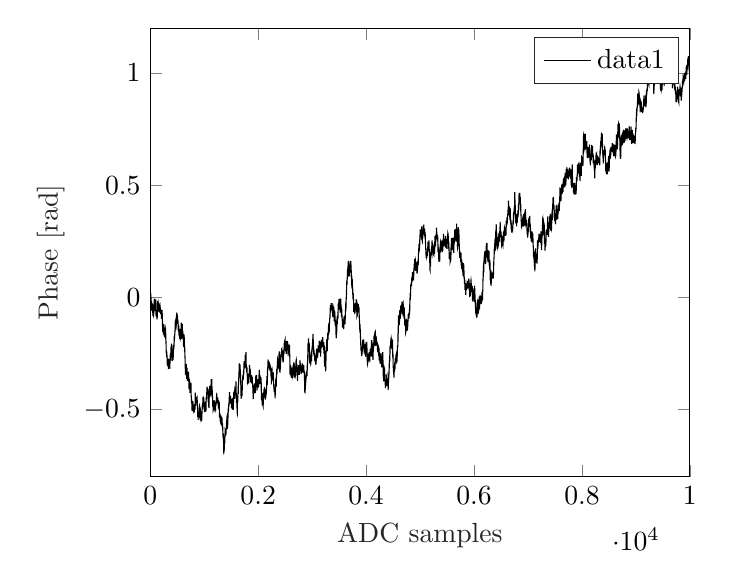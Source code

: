 % This file was created by matlab2tikz.
%
%The latest updates can be retrieved from
%  http://www.mathworks.com/matlabcentral/fileexchange/22022-matlab2tikz-matlab2tikz
%where you can also make suggestions and rate matlab2tikz.
%
\begin{tikzpicture}

\begin{axis}[%
xmin=0,
xmax=10000,
xlabel style={font=\color{white!15!black}},
xlabel={ADC samples},
ymin=-0.8,
ymax=1.2,
ylabel style={font=\color{white!15!black}},
ylabel={Phase [rad]},
axis background/.style={fill=white},
legend style={legend cell align=left, align=left, draw=white!15!black}
]
\addplot [color=black, forget plot]
  table[row sep=crcr]{%
1	-0.004\\
2	-0.009\\
3	-0.006\\
4	-0.004\\
5	-0.001\\
6	0.006\\
7	0.008\\
8	0.021\\
9	0.008\\
10	0.013\\
11	0.009\\
12	0.002\\
13	0.001\\
14	-0.006\\
15	-0.021\\
16	-0.018\\
17	-0.013\\
18	-0.02\\
19	-0.027\\
20	-0.026\\
21	-0.025\\
22	-0.02\\
23	-0.02\\
24	-0.03\\
25	-0.034\\
26	-0.044\\
27	-0.052\\
28	-0.057\\
29	-0.057\\
30	-0.04\\
31	-0.055\\
32	-0.047\\
33	-0.042\\
34	-0.048\\
35	-0.051\\
36	-0.046\\
37	-0.042\\
38	-0.044\\
39	-0.034\\
40	-0.028\\
41	-0.049\\
42	-0.046\\
43	-0.064\\
44	-0.067\\
45	-0.068\\
46	-0.061\\
47	-0.065\\
48	-0.063\\
49	-0.056\\
50	-0.074\\
51	-0.082\\
52	-0.084\\
53	-0.073\\
54	-0.059\\
55	-0.047\\
56	-0.048\\
57	-0.053\\
58	-0.056\\
59	-0.063\\
60	-0.06\\
61	-0.082\\
62	-0.075\\
63	-0.077\\
64	-0.075\\
65	-0.062\\
66	-0.042\\
67	-0.051\\
68	-0.048\\
69	-0.03\\
70	-0.042\\
71	-0.039\\
72	-0.032\\
73	-0.028\\
74	-0.021\\
75	-0.022\\
76	-0.01\\
77	-0.014\\
78	-0.006\\
79	-0.019\\
80	-0.039\\
81	-0.049\\
82	-0.05\\
83	-0.056\\
84	-0.062\\
85	-0.052\\
86	-0.045\\
87	-0.055\\
88	-0.051\\
89	-0.04\\
90	-0.048\\
91	-0.035\\
92	-0.039\\
93	-0.035\\
94	-0.026\\
95	-0.021\\
96	-0.035\\
97	-0.032\\
98	-0.022\\
99	-0.018\\
100	-0.012\\
101	-0.01\\
102	-0.013\\
103	-0.015\\
104	-0.031\\
105	-0.06\\
106	-0.06\\
107	-0.077\\
108	-0.077\\
109	-0.086\\
110	-0.076\\
111	-0.056\\
112	-0.06\\
113	-0.063\\
114	-0.063\\
115	-0.068\\
116	-0.075\\
117	-0.072\\
118	-0.083\\
119	-0.075\\
120	-0.067\\
121	-0.08\\
122	-0.08\\
123	-0.083\\
124	-0.093\\
125	-0.099\\
126	-0.096\\
127	-0.082\\
128	-0.081\\
129	-0.09\\
130	-0.082\\
131	-0.07\\
132	-0.066\\
133	-0.056\\
134	-0.032\\
135	-0.025\\
136	-0.04\\
137	-0.045\\
138	-0.045\\
139	-0.036\\
140	-0.016\\
141	-0.019\\
142	-0.037\\
143	-0.039\\
144	-0.03\\
145	-0.03\\
146	-0.027\\
147	-0.026\\
148	-0.035\\
149	-0.043\\
150	-0.048\\
151	-0.048\\
152	-0.064\\
153	-0.061\\
154	-0.059\\
155	-0.052\\
156	-0.038\\
157	-0.037\\
158	-0.038\\
159	-0.024\\
160	-0.041\\
161	-0.041\\
162	-0.049\\
163	-0.053\\
164	-0.046\\
165	-0.047\\
166	-0.047\\
167	-0.058\\
168	-0.061\\
169	-0.067\\
170	-0.062\\
171	-0.053\\
172	-0.055\\
173	-0.054\\
174	-0.051\\
175	-0.052\\
176	-0.05\\
177	-0.048\\
178	-0.041\\
179	-0.04\\
180	-0.054\\
181	-0.055\\
182	-0.068\\
183	-0.066\\
184	-0.064\\
185	-0.05\\
186	-0.048\\
187	-0.05\\
188	-0.06\\
189	-0.058\\
190	-0.068\\
191	-0.068\\
192	-0.061\\
193	-0.054\\
194	-0.074\\
195	-0.067\\
196	-0.07\\
197	-0.065\\
198	-0.063\\
199	-0.071\\
200	-0.059\\
201	-0.07\\
202	-0.077\\
203	-0.07\\
204	-0.077\\
205	-0.077\\
206	-0.078\\
207	-0.076\\
208	-0.077\\
209	-0.089\\
210	-0.097\\
211	-0.095\\
212	-0.087\\
213	-0.079\\
214	-0.093\\
215	-0.091\\
216	-0.078\\
217	-0.067\\
218	-0.062\\
219	-0.056\\
220	-0.067\\
221	-0.084\\
222	-0.087\\
223	-0.083\\
224	-0.093\\
225	-0.092\\
226	-0.1\\
227	-0.117\\
228	-0.128\\
229	-0.147\\
230	-0.141\\
231	-0.136\\
232	-0.146\\
233	-0.155\\
234	-0.146\\
235	-0.151\\
236	-0.153\\
237	-0.156\\
238	-0.152\\
239	-0.139\\
240	-0.133\\
241	-0.137\\
242	-0.133\\
243	-0.148\\
244	-0.154\\
245	-0.167\\
246	-0.157\\
247	-0.153\\
248	-0.152\\
249	-0.142\\
250	-0.141\\
251	-0.13\\
252	-0.12\\
253	-0.125\\
254	-0.139\\
255	-0.154\\
256	-0.156\\
257	-0.17\\
258	-0.168\\
259	-0.174\\
260	-0.16\\
261	-0.146\\
262	-0.154\\
263	-0.154\\
264	-0.149\\
265	-0.154\\
266	-0.141\\
267	-0.157\\
268	-0.166\\
269	-0.179\\
270	-0.172\\
271	-0.166\\
272	-0.163\\
273	-0.156\\
274	-0.141\\
275	-0.137\\
276	-0.139\\
277	-0.138\\
278	-0.137\\
279	-0.14\\
280	-0.148\\
281	-0.153\\
282	-0.139\\
283	-0.15\\
284	-0.154\\
285	-0.142\\
286	-0.153\\
287	-0.172\\
288	-0.183\\
289	-0.193\\
290	-0.2\\
291	-0.198\\
292	-0.196\\
293	-0.205\\
294	-0.232\\
295	-0.244\\
296	-0.241\\
297	-0.247\\
298	-0.245\\
299	-0.253\\
300	-0.256\\
301	-0.24\\
302	-0.24\\
303	-0.244\\
304	-0.241\\
305	-0.246\\
306	-0.256\\
307	-0.267\\
308	-0.267\\
309	-0.256\\
310	-0.259\\
311	-0.268\\
312	-0.258\\
313	-0.267\\
314	-0.286\\
315	-0.283\\
316	-0.296\\
317	-0.305\\
318	-0.307\\
319	-0.304\\
320	-0.301\\
321	-0.3\\
322	-0.299\\
323	-0.288\\
324	-0.283\\
325	-0.286\\
326	-0.286\\
327	-0.285\\
328	-0.288\\
329	-0.275\\
330	-0.288\\
331	-0.282\\
332	-0.298\\
333	-0.3\\
334	-0.305\\
335	-0.294\\
336	-0.304\\
337	-0.321\\
338	-0.313\\
339	-0.314\\
340	-0.319\\
341	-0.309\\
342	-0.305\\
343	-0.298\\
344	-0.314\\
345	-0.32\\
346	-0.308\\
347	-0.298\\
348	-0.292\\
349	-0.293\\
350	-0.287\\
351	-0.282\\
352	-0.289\\
353	-0.29\\
354	-0.279\\
355	-0.276\\
356	-0.289\\
357	-0.3\\
358	-0.293\\
359	-0.297\\
360	-0.296\\
361	-0.319\\
362	-0.315\\
363	-0.315\\
364	-0.303\\
365	-0.285\\
366	-0.277\\
367	-0.276\\
368	-0.277\\
369	-0.268\\
370	-0.258\\
371	-0.273\\
372	-0.267\\
373	-0.253\\
374	-0.272\\
375	-0.261\\
376	-0.274\\
377	-0.282\\
378	-0.275\\
379	-0.274\\
380	-0.254\\
381	-0.248\\
382	-0.255\\
383	-0.242\\
384	-0.236\\
385	-0.223\\
386	-0.226\\
387	-0.235\\
388	-0.245\\
389	-0.237\\
390	-0.22\\
391	-0.219\\
392	-0.207\\
393	-0.21\\
394	-0.217\\
395	-0.213\\
396	-0.216\\
397	-0.208\\
398	-0.218\\
399	-0.235\\
400	-0.226\\
401	-0.228\\
402	-0.248\\
403	-0.243\\
404	-0.256\\
405	-0.262\\
406	-0.274\\
407	-0.282\\
408	-0.282\\
409	-0.275\\
410	-0.273\\
411	-0.26\\
412	-0.253\\
413	-0.248\\
414	-0.249\\
415	-0.231\\
416	-0.238\\
417	-0.242\\
418	-0.246\\
419	-0.258\\
420	-0.274\\
421	-0.279\\
422	-0.275\\
423	-0.269\\
424	-0.251\\
425	-0.259\\
426	-0.26\\
427	-0.246\\
428	-0.242\\
429	-0.227\\
430	-0.217\\
431	-0.215\\
432	-0.228\\
433	-0.232\\
434	-0.231\\
435	-0.224\\
436	-0.219\\
437	-0.231\\
438	-0.222\\
439	-0.228\\
440	-0.211\\
441	-0.205\\
442	-0.209\\
443	-0.205\\
444	-0.198\\
445	-0.188\\
446	-0.174\\
447	-0.183\\
448	-0.189\\
449	-0.18\\
450	-0.185\\
451	-0.183\\
452	-0.179\\
453	-0.169\\
454	-0.167\\
455	-0.167\\
456	-0.161\\
457	-0.167\\
458	-0.155\\
459	-0.149\\
460	-0.145\\
461	-0.143\\
462	-0.125\\
463	-0.121\\
464	-0.11\\
465	-0.109\\
466	-0.117\\
467	-0.117\\
468	-0.107\\
469	-0.115\\
470	-0.105\\
471	-0.1\\
472	-0.111\\
473	-0.139\\
474	-0.134\\
475	-0.146\\
476	-0.135\\
477	-0.125\\
478	-0.124\\
479	-0.123\\
480	-0.138\\
481	-0.126\\
482	-0.126\\
483	-0.128\\
484	-0.124\\
485	-0.106\\
486	-0.117\\
487	-0.092\\
488	-0.076\\
489	-0.073\\
490	-0.077\\
491	-0.069\\
492	-0.075\\
493	-0.071\\
494	-0.076\\
495	-0.083\\
496	-0.087\\
497	-0.087\\
498	-0.082\\
499	-0.078\\
500	-0.08\\
501	-0.087\\
502	-0.088\\
503	-0.09\\
504	-0.085\\
505	-0.086\\
506	-0.094\\
507	-0.1\\
508	-0.109\\
509	-0.119\\
510	-0.112\\
511	-0.113\\
512	-0.101\\
513	-0.112\\
514	-0.107\\
515	-0.105\\
516	-0.111\\
517	-0.126\\
518	-0.133\\
519	-0.138\\
520	-0.145\\
521	-0.153\\
522	-0.144\\
523	-0.14\\
524	-0.13\\
525	-0.137\\
526	-0.142\\
527	-0.144\\
528	-0.131\\
529	-0.132\\
530	-0.144\\
531	-0.144\\
532	-0.155\\
533	-0.166\\
534	-0.167\\
535	-0.159\\
536	-0.156\\
537	-0.16\\
538	-0.16\\
539	-0.156\\
540	-0.173\\
541	-0.169\\
542	-0.163\\
543	-0.164\\
544	-0.166\\
545	-0.173\\
546	-0.183\\
547	-0.18\\
548	-0.181\\
549	-0.172\\
550	-0.153\\
551	-0.147\\
552	-0.141\\
553	-0.17\\
554	-0.17\\
555	-0.166\\
556	-0.17\\
557	-0.168\\
558	-0.177\\
559	-0.171\\
560	-0.172\\
561	-0.15\\
562	-0.156\\
563	-0.158\\
564	-0.154\\
565	-0.15\\
566	-0.153\\
567	-0.157\\
568	-0.152\\
569	-0.164\\
570	-0.15\\
571	-0.153\\
572	-0.147\\
573	-0.135\\
574	-0.119\\
575	-0.113\\
576	-0.118\\
577	-0.124\\
578	-0.138\\
579	-0.166\\
580	-0.181\\
581	-0.186\\
582	-0.184\\
583	-0.182\\
584	-0.177\\
585	-0.18\\
586	-0.176\\
587	-0.156\\
588	-0.145\\
589	-0.142\\
590	-0.125\\
591	-0.146\\
592	-0.145\\
593	-0.119\\
594	-0.124\\
595	-0.13\\
596	-0.142\\
597	-0.149\\
598	-0.153\\
599	-0.168\\
600	-0.17\\
601	-0.176\\
602	-0.181\\
603	-0.171\\
604	-0.159\\
605	-0.153\\
606	-0.161\\
607	-0.166\\
608	-0.173\\
609	-0.17\\
610	-0.184\\
611	-0.185\\
612	-0.188\\
613	-0.191\\
614	-0.197\\
615	-0.189\\
616	-0.205\\
617	-0.213\\
618	-0.221\\
619	-0.212\\
620	-0.2\\
621	-0.183\\
622	-0.179\\
623	-0.187\\
624	-0.172\\
625	-0.174\\
626	-0.166\\
627	-0.168\\
628	-0.177\\
629	-0.175\\
630	-0.184\\
631	-0.197\\
632	-0.217\\
633	-0.21\\
634	-0.216\\
635	-0.219\\
636	-0.225\\
637	-0.228\\
638	-0.214\\
639	-0.232\\
640	-0.241\\
641	-0.249\\
642	-0.259\\
643	-0.259\\
644	-0.27\\
645	-0.272\\
646	-0.28\\
647	-0.294\\
648	-0.305\\
649	-0.319\\
650	-0.313\\
651	-0.326\\
652	-0.345\\
653	-0.342\\
654	-0.334\\
655	-0.335\\
656	-0.322\\
657	-0.316\\
658	-0.308\\
659	-0.299\\
660	-0.309\\
661	-0.305\\
662	-0.329\\
663	-0.329\\
664	-0.32\\
665	-0.327\\
666	-0.314\\
667	-0.322\\
668	-0.318\\
669	-0.315\\
670	-0.314\\
671	-0.313\\
672	-0.32\\
673	-0.33\\
674	-0.348\\
675	-0.362\\
676	-0.357\\
677	-0.364\\
678	-0.351\\
679	-0.347\\
680	-0.34\\
681	-0.331\\
682	-0.315\\
683	-0.322\\
684	-0.35\\
685	-0.334\\
686	-0.342\\
687	-0.348\\
688	-0.364\\
689	-0.358\\
690	-0.36\\
691	-0.373\\
692	-0.358\\
693	-0.359\\
694	-0.356\\
695	-0.362\\
696	-0.368\\
697	-0.36\\
698	-0.358\\
699	-0.353\\
700	-0.361\\
701	-0.361\\
702	-0.362\\
703	-0.356\\
704	-0.37\\
705	-0.372\\
706	-0.352\\
707	-0.341\\
708	-0.344\\
709	-0.332\\
710	-0.346\\
711	-0.358\\
712	-0.351\\
713	-0.358\\
714	-0.359\\
715	-0.37\\
716	-0.385\\
717	-0.393\\
718	-0.392\\
719	-0.39\\
720	-0.396\\
721	-0.398\\
722	-0.395\\
723	-0.406\\
724	-0.377\\
725	-0.376\\
726	-0.366\\
727	-0.379\\
728	-0.372\\
729	-0.378\\
730	-0.398\\
731	-0.41\\
732	-0.406\\
733	-0.409\\
734	-0.389\\
735	-0.413\\
736	-0.423\\
737	-0.426\\
738	-0.417\\
739	-0.416\\
740	-0.414\\
741	-0.427\\
742	-0.421\\
743	-0.414\\
744	-0.395\\
745	-0.395\\
746	-0.387\\
747	-0.396\\
748	-0.398\\
749	-0.381\\
750	-0.389\\
751	-0.397\\
752	-0.406\\
753	-0.403\\
754	-0.381\\
755	-0.389\\
756	-0.407\\
757	-0.425\\
758	-0.428\\
759	-0.439\\
760	-0.444\\
761	-0.447\\
762	-0.455\\
763	-0.457\\
764	-0.466\\
765	-0.453\\
766	-0.465\\
767	-0.457\\
768	-0.462\\
769	-0.461\\
770	-0.458\\
771	-0.46\\
772	-0.466\\
773	-0.482\\
774	-0.5\\
775	-0.504\\
776	-0.508\\
777	-0.49\\
778	-0.484\\
779	-0.483\\
780	-0.49\\
781	-0.495\\
782	-0.483\\
783	-0.498\\
784	-0.495\\
785	-0.492\\
786	-0.489\\
787	-0.473\\
788	-0.478\\
789	-0.478\\
790	-0.464\\
791	-0.47\\
792	-0.479\\
793	-0.493\\
794	-0.489\\
795	-0.483\\
796	-0.487\\
797	-0.48\\
798	-0.483\\
799	-0.486\\
800	-0.482\\
801	-0.502\\
802	-0.507\\
803	-0.504\\
804	-0.506\\
805	-0.505\\
806	-0.496\\
807	-0.492\\
808	-0.5\\
809	-0.508\\
810	-0.496\\
811	-0.482\\
812	-0.505\\
813	-0.508\\
814	-0.497\\
815	-0.501\\
816	-0.512\\
817	-0.514\\
818	-0.506\\
819	-0.498\\
820	-0.504\\
821	-0.494\\
822	-0.486\\
823	-0.488\\
824	-0.499\\
825	-0.48\\
826	-0.477\\
827	-0.487\\
828	-0.498\\
829	-0.501\\
830	-0.498\\
831	-0.483\\
832	-0.482\\
833	-0.457\\
834	-0.438\\
835	-0.426\\
836	-0.442\\
837	-0.458\\
838	-0.453\\
839	-0.451\\
840	-0.459\\
841	-0.46\\
842	-0.459\\
843	-0.483\\
844	-0.478\\
845	-0.472\\
846	-0.457\\
847	-0.466\\
848	-0.463\\
849	-0.454\\
850	-0.451\\
851	-0.459\\
852	-0.459\\
853	-0.463\\
854	-0.459\\
855	-0.463\\
856	-0.472\\
857	-0.465\\
858	-0.454\\
859	-0.46\\
860	-0.453\\
861	-0.455\\
862	-0.446\\
863	-0.451\\
864	-0.452\\
865	-0.461\\
866	-0.462\\
867	-0.453\\
868	-0.452\\
869	-0.457\\
870	-0.462\\
871	-0.463\\
872	-0.459\\
873	-0.469\\
874	-0.478\\
875	-0.489\\
876	-0.492\\
877	-0.5\\
878	-0.518\\
879	-0.531\\
880	-0.533\\
881	-0.525\\
882	-0.523\\
883	-0.523\\
884	-0.527\\
885	-0.522\\
886	-0.523\\
887	-0.534\\
888	-0.547\\
889	-0.527\\
890	-0.519\\
891	-0.534\\
892	-0.52\\
893	-0.512\\
894	-0.517\\
895	-0.529\\
896	-0.529\\
897	-0.537\\
898	-0.53\\
899	-0.524\\
900	-0.526\\
901	-0.529\\
902	-0.526\\
903	-0.516\\
904	-0.515\\
905	-0.507\\
906	-0.505\\
907	-0.511\\
908	-0.505\\
909	-0.496\\
910	-0.489\\
911	-0.488\\
912	-0.498\\
913	-0.49\\
914	-0.478\\
915	-0.5\\
916	-0.502\\
917	-0.499\\
918	-0.489\\
919	-0.497\\
920	-0.516\\
921	-0.528\\
922	-0.54\\
923	-0.537\\
924	-0.526\\
925	-0.548\\
926	-0.538\\
927	-0.528\\
928	-0.54\\
929	-0.534\\
930	-0.526\\
931	-0.513\\
932	-0.512\\
933	-0.51\\
934	-0.512\\
935	-0.515\\
936	-0.528\\
937	-0.523\\
938	-0.524\\
939	-0.527\\
940	-0.528\\
941	-0.542\\
942	-0.541\\
943	-0.541\\
944	-0.546\\
945	-0.541\\
946	-0.554\\
947	-0.55\\
948	-0.553\\
949	-0.546\\
950	-0.536\\
951	-0.53\\
952	-0.532\\
953	-0.54\\
954	-0.55\\
955	-0.536\\
956	-0.528\\
957	-0.522\\
958	-0.522\\
959	-0.516\\
960	-0.512\\
961	-0.505\\
962	-0.492\\
963	-0.487\\
964	-0.491\\
965	-0.482\\
966	-0.493\\
967	-0.495\\
968	-0.494\\
969	-0.488\\
970	-0.493\\
971	-0.481\\
972	-0.473\\
973	-0.487\\
974	-0.473\\
975	-0.473\\
976	-0.466\\
977	-0.468\\
978	-0.445\\
979	-0.455\\
980	-0.465\\
981	-0.478\\
982	-0.477\\
983	-0.477\\
984	-0.479\\
985	-0.47\\
986	-0.477\\
987	-0.47\\
988	-0.466\\
989	-0.455\\
990	-0.459\\
991	-0.449\\
992	-0.46\\
993	-0.456\\
994	-0.457\\
995	-0.479\\
996	-0.488\\
997	-0.479\\
998	-0.48\\
999	-0.489\\
1000	-0.501\\
1001	-0.496\\
1002	-0.498\\
1003	-0.502\\
1004	-0.508\\
1005	-0.512\\
1006	-0.508\\
1007	-0.512\\
1008	-0.509\\
1009	-0.5\\
1010	-0.502\\
1011	-0.504\\
1012	-0.507\\
1013	-0.486\\
1014	-0.487\\
1015	-0.479\\
1016	-0.474\\
1017	-0.481\\
1018	-0.475\\
1019	-0.481\\
1020	-0.476\\
1021	-0.465\\
1022	-0.467\\
1023	-0.468\\
1024	-0.487\\
1025	-0.502\\
1026	-0.497\\
1027	-0.499\\
1028	-0.505\\
1029	-0.507\\
1030	-0.495\\
1031	-0.508\\
1032	-0.508\\
1033	-0.501\\
1034	-0.494\\
1035	-0.482\\
1036	-0.475\\
1037	-0.455\\
1038	-0.457\\
1039	-0.447\\
1040	-0.456\\
1041	-0.455\\
1042	-0.448\\
1043	-0.446\\
1044	-0.452\\
1045	-0.441\\
1046	-0.436\\
1047	-0.429\\
1048	-0.423\\
1049	-0.434\\
1050	-0.416\\
1051	-0.421\\
1052	-0.412\\
1053	-0.399\\
1054	-0.414\\
1055	-0.416\\
1056	-0.408\\
1057	-0.406\\
1058	-0.409\\
1059	-0.405\\
1060	-0.414\\
1061	-0.418\\
1062	-0.42\\
1063	-0.421\\
1064	-0.418\\
1065	-0.417\\
1066	-0.412\\
1067	-0.409\\
1068	-0.416\\
1069	-0.427\\
1070	-0.417\\
1071	-0.42\\
1072	-0.449\\
1073	-0.46\\
1074	-0.462\\
1075	-0.469\\
1076	-0.456\\
1077	-0.453\\
1078	-0.459\\
1079	-0.467\\
1080	-0.458\\
1081	-0.474\\
1082	-0.475\\
1083	-0.479\\
1084	-0.478\\
1085	-0.487\\
1086	-0.467\\
1087	-0.481\\
1088	-0.494\\
1089	-0.479\\
1090	-0.448\\
1091	-0.447\\
1092	-0.435\\
1093	-0.443\\
1094	-0.433\\
1095	-0.448\\
1096	-0.435\\
1097	-0.416\\
1098	-0.413\\
1099	-0.409\\
1100	-0.396\\
1101	-0.402\\
1102	-0.422\\
1103	-0.423\\
1104	-0.41\\
1105	-0.408\\
1106	-0.419\\
1107	-0.434\\
1108	-0.418\\
1109	-0.422\\
1110	-0.421\\
1111	-0.401\\
1112	-0.403\\
1113	-0.4\\
1114	-0.405\\
1115	-0.411\\
1116	-0.409\\
1117	-0.433\\
1118	-0.439\\
1119	-0.436\\
1120	-0.431\\
1121	-0.432\\
1122	-0.421\\
1123	-0.4\\
1124	-0.393\\
1125	-0.398\\
1126	-0.396\\
1127	-0.39\\
1128	-0.384\\
1129	-0.382\\
1130	-0.365\\
1131	-0.378\\
1132	-0.387\\
1133	-0.384\\
1134	-0.374\\
1135	-0.368\\
1136	-0.381\\
1137	-0.381\\
1138	-0.375\\
1139	-0.366\\
1140	-0.371\\
1141	-0.377\\
1142	-0.384\\
1143	-0.394\\
1144	-0.403\\
1145	-0.416\\
1146	-0.403\\
1147	-0.401\\
1148	-0.415\\
1149	-0.416\\
1150	-0.435\\
1151	-0.442\\
1152	-0.444\\
1153	-0.448\\
1154	-0.442\\
1155	-0.444\\
1156	-0.455\\
1157	-0.458\\
1158	-0.46\\
1159	-0.483\\
1160	-0.489\\
1161	-0.481\\
1162	-0.477\\
1163	-0.48\\
1164	-0.49\\
1165	-0.499\\
1166	-0.504\\
1167	-0.503\\
1168	-0.49\\
1169	-0.502\\
1170	-0.497\\
1171	-0.504\\
1172	-0.483\\
1173	-0.504\\
1174	-0.502\\
1175	-0.487\\
1176	-0.48\\
1177	-0.476\\
1178	-0.479\\
1179	-0.484\\
1180	-0.476\\
1181	-0.489\\
1182	-0.482\\
1183	-0.475\\
1184	-0.472\\
1185	-0.483\\
1186	-0.465\\
1187	-0.46\\
1188	-0.468\\
1189	-0.474\\
1190	-0.468\\
1191	-0.47\\
1192	-0.48\\
1193	-0.485\\
1194	-0.479\\
1195	-0.485\\
1196	-0.48\\
1197	-0.495\\
1198	-0.503\\
1199	-0.505\\
1200	-0.489\\
1201	-0.498\\
1202	-0.508\\
1203	-0.514\\
1204	-0.495\\
1205	-0.49\\
1206	-0.501\\
1207	-0.484\\
1208	-0.49\\
1209	-0.467\\
1210	-0.485\\
1211	-0.487\\
1212	-0.488\\
1213	-0.477\\
1214	-0.48\\
1215	-0.48\\
1216	-0.484\\
1217	-0.473\\
1218	-0.48\\
1219	-0.48\\
1220	-0.478\\
1221	-0.459\\
1222	-0.47\\
1223	-0.464\\
1224	-0.463\\
1225	-0.463\\
1226	-0.468\\
1227	-0.46\\
1228	-0.455\\
1229	-0.441\\
1230	-0.442\\
1231	-0.447\\
1232	-0.452\\
1233	-0.442\\
1234	-0.43\\
1235	-0.441\\
1236	-0.449\\
1237	-0.453\\
1238	-0.453\\
1239	-0.46\\
1240	-0.458\\
1241	-0.455\\
1242	-0.46\\
1243	-0.472\\
1244	-0.466\\
1245	-0.465\\
1246	-0.449\\
1247	-0.449\\
1248	-0.46\\
1249	-0.461\\
1250	-0.448\\
1251	-0.45\\
1252	-0.452\\
1253	-0.47\\
1254	-0.476\\
1255	-0.465\\
1256	-0.468\\
1257	-0.468\\
1258	-0.474\\
1259	-0.479\\
1260	-0.486\\
1261	-0.482\\
1262	-0.463\\
1263	-0.459\\
1264	-0.479\\
1265	-0.497\\
1266	-0.486\\
1267	-0.479\\
1268	-0.463\\
1269	-0.476\\
1270	-0.478\\
1271	-0.477\\
1272	-0.481\\
1273	-0.473\\
1274	-0.48\\
1275	-0.471\\
1276	-0.468\\
1277	-0.472\\
1278	-0.475\\
1279	-0.467\\
1280	-0.508\\
1281	-0.508\\
1282	-0.516\\
1283	-0.526\\
1284	-0.537\\
1285	-0.527\\
1286	-0.526\\
1287	-0.528\\
1288	-0.525\\
1289	-0.523\\
1290	-0.52\\
1291	-0.529\\
1292	-0.521\\
1293	-0.521\\
1294	-0.522\\
1295	-0.534\\
1296	-0.539\\
1297	-0.554\\
1298	-0.538\\
1299	-0.541\\
1300	-0.539\\
1301	-0.532\\
1302	-0.538\\
1303	-0.544\\
1304	-0.543\\
1305	-0.546\\
1306	-0.546\\
1307	-0.549\\
1308	-0.527\\
1309	-0.546\\
1310	-0.565\\
1311	-0.554\\
1312	-0.554\\
1313	-0.564\\
1314	-0.57\\
1315	-0.557\\
1316	-0.546\\
1317	-0.556\\
1318	-0.572\\
1319	-0.56\\
1320	-0.552\\
1321	-0.547\\
1322	-0.536\\
1323	-0.543\\
1324	-0.533\\
1325	-0.548\\
1326	-0.559\\
1327	-0.554\\
1328	-0.555\\
1329	-0.558\\
1330	-0.542\\
1331	-0.557\\
1332	-0.556\\
1333	-0.561\\
1334	-0.568\\
1335	-0.568\\
1336	-0.579\\
1337	-0.572\\
1338	-0.561\\
1339	-0.576\\
1340	-0.584\\
1341	-0.594\\
1342	-0.582\\
1343	-0.584\\
1344	-0.579\\
1345	-0.582\\
1346	-0.593\\
1347	-0.599\\
1348	-0.62\\
1349	-0.621\\
1350	-0.613\\
1351	-0.626\\
1352	-0.626\\
1353	-0.617\\
1354	-0.609\\
1355	-0.628\\
1356	-0.638\\
1357	-0.636\\
1358	-0.643\\
1359	-0.643\\
1360	-0.667\\
1361	-0.697\\
1362	-0.693\\
1363	-0.697\\
1364	-0.689\\
1365	-0.688\\
1366	-0.69\\
1367	-0.689\\
1368	-0.686\\
1369	-0.675\\
1370	-0.68\\
1371	-0.679\\
1372	-0.67\\
1373	-0.655\\
1374	-0.627\\
1375	-0.633\\
1376	-0.643\\
1377	-0.621\\
1378	-0.627\\
1379	-0.627\\
1380	-0.652\\
1381	-0.647\\
1382	-0.622\\
1383	-0.607\\
1384	-0.609\\
1385	-0.622\\
1386	-0.613\\
1387	-0.611\\
1388	-0.611\\
1389	-0.597\\
1390	-0.598\\
1391	-0.602\\
1392	-0.588\\
1393	-0.591\\
1394	-0.616\\
1395	-0.606\\
1396	-0.611\\
1397	-0.614\\
1398	-0.62\\
1399	-0.606\\
1400	-0.603\\
1401	-0.609\\
1402	-0.602\\
1403	-0.606\\
1404	-0.596\\
1405	-0.6\\
1406	-0.61\\
1407	-0.598\\
1408	-0.585\\
1409	-0.591\\
1410	-0.578\\
1411	-0.58\\
1412	-0.574\\
1413	-0.567\\
1414	-0.562\\
1415	-0.556\\
1416	-0.55\\
1417	-0.552\\
1418	-0.549\\
1419	-0.559\\
1420	-0.554\\
1421	-0.542\\
1422	-0.542\\
1423	-0.533\\
1424	-0.532\\
1425	-0.539\\
1426	-0.552\\
1427	-0.574\\
1428	-0.579\\
1429	-0.587\\
1430	-0.576\\
1431	-0.576\\
1432	-0.573\\
1433	-0.585\\
1434	-0.572\\
1435	-0.559\\
1436	-0.56\\
1437	-0.566\\
1438	-0.566\\
1439	-0.554\\
1440	-0.54\\
1441	-0.536\\
1442	-0.527\\
1443	-0.523\\
1444	-0.522\\
1445	-0.508\\
1446	-0.505\\
1447	-0.492\\
1448	-0.495\\
1449	-0.499\\
1450	-0.504\\
1451	-0.507\\
1452	-0.497\\
1453	-0.485\\
1454	-0.482\\
1455	-0.48\\
1456	-0.482\\
1457	-0.484\\
1458	-0.485\\
1459	-0.485\\
1460	-0.476\\
1461	-0.475\\
1462	-0.471\\
1463	-0.458\\
1464	-0.446\\
1465	-0.448\\
1466	-0.455\\
1467	-0.453\\
1468	-0.435\\
1469	-0.423\\
1470	-0.429\\
1471	-0.441\\
1472	-0.453\\
1473	-0.459\\
1474	-0.448\\
1475	-0.448\\
1476	-0.466\\
1477	-0.463\\
1478	-0.461\\
1479	-0.464\\
1480	-0.468\\
1481	-0.475\\
1482	-0.449\\
1483	-0.45\\
1484	-0.452\\
1485	-0.453\\
1486	-0.456\\
1487	-0.462\\
1488	-0.447\\
1489	-0.446\\
1490	-0.44\\
1491	-0.456\\
1492	-0.458\\
1493	-0.464\\
1494	-0.465\\
1495	-0.472\\
1496	-0.47\\
1497	-0.456\\
1498	-0.459\\
1499	-0.454\\
1500	-0.46\\
1501	-0.453\\
1502	-0.463\\
1503	-0.469\\
1504	-0.484\\
1505	-0.481\\
1506	-0.492\\
1507	-0.492\\
1508	-0.478\\
1509	-0.478\\
1510	-0.48\\
1511	-0.478\\
1512	-0.468\\
1513	-0.467\\
1514	-0.453\\
1515	-0.471\\
1516	-0.47\\
1517	-0.47\\
1518	-0.483\\
1519	-0.469\\
1520	-0.48\\
1521	-0.483\\
1522	-0.488\\
1523	-0.476\\
1524	-0.482\\
1525	-0.481\\
1526	-0.483\\
1527	-0.464\\
1528	-0.469\\
1529	-0.466\\
1530	-0.449\\
1531	-0.472\\
1532	-0.467\\
1533	-0.489\\
1534	-0.501\\
1535	-0.49\\
1536	-0.503\\
1537	-0.5\\
1538	-0.499\\
1539	-0.485\\
1540	-0.474\\
1541	-0.475\\
1542	-0.469\\
1543	-0.458\\
1544	-0.45\\
1545	-0.436\\
1546	-0.439\\
1547	-0.435\\
1548	-0.425\\
1549	-0.428\\
1550	-0.424\\
1551	-0.429\\
1552	-0.428\\
1553	-0.441\\
1554	-0.446\\
1555	-0.436\\
1556	-0.435\\
1557	-0.428\\
1558	-0.422\\
1559	-0.419\\
1560	-0.431\\
1561	-0.427\\
1562	-0.435\\
1563	-0.442\\
1564	-0.453\\
1565	-0.45\\
1566	-0.441\\
1567	-0.425\\
1568	-0.431\\
1569	-0.425\\
1570	-0.413\\
1571	-0.414\\
1572	-0.409\\
1573	-0.424\\
1574	-0.429\\
1575	-0.412\\
1576	-0.402\\
1577	-0.423\\
1578	-0.438\\
1579	-0.424\\
1580	-0.427\\
1581	-0.424\\
1582	-0.422\\
1583	-0.423\\
1584	-0.417\\
1585	-0.412\\
1586	-0.409\\
1587	-0.404\\
1588	-0.393\\
1589	-0.385\\
1590	-0.375\\
1591	-0.398\\
1592	-0.414\\
1593	-0.432\\
1594	-0.427\\
1595	-0.436\\
1596	-0.449\\
1597	-0.464\\
1598	-0.471\\
1599	-0.449\\
1600	-0.459\\
1601	-0.456\\
1602	-0.452\\
1603	-0.449\\
1604	-0.446\\
1605	-0.46\\
1606	-0.464\\
1607	-0.482\\
1608	-0.484\\
1609	-0.5\\
1610	-0.503\\
1611	-0.518\\
1612	-0.519\\
1613	-0.497\\
1614	-0.483\\
1615	-0.488\\
1616	-0.469\\
1617	-0.462\\
1618	-0.465\\
1619	-0.459\\
1620	-0.47\\
1621	-0.466\\
1622	-0.439\\
1623	-0.438\\
1624	-0.427\\
1625	-0.429\\
1626	-0.429\\
1627	-0.432\\
1628	-0.421\\
1629	-0.424\\
1630	-0.431\\
1631	-0.401\\
1632	-0.395\\
1633	-0.393\\
1634	-0.394\\
1635	-0.389\\
1636	-0.388\\
1637	-0.377\\
1638	-0.386\\
1639	-0.367\\
1640	-0.36\\
1641	-0.357\\
1642	-0.358\\
1643	-0.331\\
1644	-0.338\\
1645	-0.343\\
1646	-0.349\\
1647	-0.341\\
1648	-0.314\\
1649	-0.296\\
1650	-0.301\\
1651	-0.295\\
1652	-0.305\\
1653	-0.313\\
1654	-0.317\\
1655	-0.319\\
1656	-0.301\\
1657	-0.303\\
1658	-0.306\\
1659	-0.3\\
1660	-0.3\\
1661	-0.297\\
1662	-0.316\\
1663	-0.304\\
1664	-0.321\\
1665	-0.325\\
1666	-0.336\\
1667	-0.335\\
1668	-0.336\\
1669	-0.335\\
1670	-0.325\\
1671	-0.326\\
1672	-0.349\\
1673	-0.357\\
1674	-0.367\\
1675	-0.361\\
1676	-0.367\\
1677	-0.383\\
1678	-0.389\\
1679	-0.392\\
1680	-0.398\\
1681	-0.401\\
1682	-0.44\\
1683	-0.434\\
1684	-0.446\\
1685	-0.453\\
1686	-0.443\\
1687	-0.434\\
1688	-0.434\\
1689	-0.433\\
1690	-0.429\\
1691	-0.419\\
1692	-0.418\\
1693	-0.415\\
1694	-0.413\\
1695	-0.414\\
1696	-0.418\\
1697	-0.419\\
1698	-0.415\\
1699	-0.428\\
1700	-0.422\\
1701	-0.442\\
1702	-0.439\\
1703	-0.421\\
1704	-0.415\\
1705	-0.407\\
1706	-0.394\\
1707	-0.389\\
1708	-0.38\\
1709	-0.375\\
1710	-0.37\\
1711	-0.367\\
1712	-0.359\\
1713	-0.354\\
1714	-0.364\\
1715	-0.361\\
1716	-0.351\\
1717	-0.355\\
1718	-0.358\\
1719	-0.364\\
1720	-0.347\\
1721	-0.343\\
1722	-0.351\\
1723	-0.352\\
1724	-0.368\\
1725	-0.359\\
1726	-0.353\\
1727	-0.35\\
1728	-0.345\\
1729	-0.33\\
1730	-0.342\\
1731	-0.338\\
1732	-0.343\\
1733	-0.326\\
1734	-0.326\\
1735	-0.317\\
1736	-0.3\\
1737	-0.294\\
1738	-0.296\\
1739	-0.292\\
1740	-0.285\\
1741	-0.295\\
1742	-0.308\\
1743	-0.315\\
1744	-0.3\\
1745	-0.296\\
1746	-0.306\\
1747	-0.309\\
1748	-0.318\\
1749	-0.313\\
1750	-0.308\\
1751	-0.312\\
1752	-0.314\\
1753	-0.306\\
1754	-0.312\\
1755	-0.298\\
1756	-0.3\\
1757	-0.295\\
1758	-0.285\\
1759	-0.268\\
1760	-0.261\\
1761	-0.264\\
1762	-0.256\\
1763	-0.264\\
1764	-0.261\\
1765	-0.276\\
1766	-0.278\\
1767	-0.27\\
1768	-0.281\\
1769	-0.281\\
1770	-0.27\\
1771	-0.268\\
1772	-0.264\\
1773	-0.261\\
1774	-0.245\\
1775	-0.266\\
1776	-0.277\\
1777	-0.286\\
1778	-0.302\\
1779	-0.302\\
1780	-0.312\\
1781	-0.324\\
1782	-0.325\\
1783	-0.317\\
1784	-0.31\\
1785	-0.32\\
1786	-0.308\\
1787	-0.327\\
1788	-0.33\\
1789	-0.323\\
1790	-0.317\\
1791	-0.328\\
1792	-0.333\\
1793	-0.331\\
1794	-0.33\\
1795	-0.338\\
1796	-0.334\\
1797	-0.342\\
1798	-0.351\\
1799	-0.354\\
1800	-0.362\\
1801	-0.383\\
1802	-0.386\\
1803	-0.372\\
1804	-0.377\\
1805	-0.376\\
1806	-0.384\\
1807	-0.378\\
1808	-0.36\\
1809	-0.367\\
1810	-0.348\\
1811	-0.351\\
1812	-0.342\\
1813	-0.354\\
1814	-0.354\\
1815	-0.355\\
1816	-0.359\\
1817	-0.37\\
1818	-0.375\\
1819	-0.369\\
1820	-0.38\\
1821	-0.368\\
1822	-0.361\\
1823	-0.365\\
1824	-0.378\\
1825	-0.378\\
1826	-0.372\\
1827	-0.373\\
1828	-0.371\\
1829	-0.362\\
1830	-0.364\\
1831	-0.347\\
1832	-0.334\\
1833	-0.336\\
1834	-0.352\\
1835	-0.352\\
1836	-0.342\\
1837	-0.343\\
1838	-0.347\\
1839	-0.33\\
1840	-0.302\\
1841	-0.32\\
1842	-0.324\\
1843	-0.323\\
1844	-0.314\\
1845	-0.317\\
1846	-0.336\\
1847	-0.316\\
1848	-0.337\\
1849	-0.35\\
1850	-0.329\\
1851	-0.332\\
1852	-0.337\\
1853	-0.333\\
1854	-0.326\\
1855	-0.327\\
1856	-0.324\\
1857	-0.334\\
1858	-0.339\\
1859	-0.351\\
1860	-0.374\\
1861	-0.37\\
1862	-0.38\\
1863	-0.373\\
1864	-0.365\\
1865	-0.377\\
1866	-0.375\\
1867	-0.372\\
1868	-0.366\\
1869	-0.368\\
1870	-0.362\\
1871	-0.365\\
1872	-0.367\\
1873	-0.355\\
1874	-0.364\\
1875	-0.364\\
1876	-0.367\\
1877	-0.37\\
1878	-0.348\\
1879	-0.364\\
1880	-0.382\\
1881	-0.366\\
1882	-0.359\\
1883	-0.378\\
1884	-0.385\\
1885	-0.381\\
1886	-0.377\\
1887	-0.379\\
1888	-0.358\\
1889	-0.354\\
1890	-0.364\\
1891	-0.376\\
1892	-0.386\\
1893	-0.374\\
1894	-0.388\\
1895	-0.384\\
1896	-0.384\\
1897	-0.398\\
1898	-0.385\\
1899	-0.394\\
1900	-0.392\\
1901	-0.41\\
1902	-0.419\\
1903	-0.427\\
1904	-0.428\\
1905	-0.407\\
1906	-0.42\\
1907	-0.43\\
1908	-0.438\\
1909	-0.452\\
1910	-0.455\\
1911	-0.439\\
1912	-0.443\\
1913	-0.431\\
1914	-0.419\\
1915	-0.4\\
1916	-0.413\\
1917	-0.411\\
1918	-0.396\\
1919	-0.41\\
1920	-0.419\\
1921	-0.413\\
1922	-0.419\\
1923	-0.419\\
1924	-0.417\\
1925	-0.406\\
1926	-0.415\\
1927	-0.394\\
1928	-0.397\\
1929	-0.384\\
1930	-0.397\\
1931	-0.397\\
1932	-0.417\\
1933	-0.422\\
1934	-0.411\\
1935	-0.41\\
1936	-0.411\\
1937	-0.414\\
1938	-0.417\\
1939	-0.428\\
1940	-0.413\\
1941	-0.402\\
1942	-0.408\\
1943	-0.403\\
1944	-0.401\\
1945	-0.417\\
1946	-0.426\\
1947	-0.428\\
1948	-0.421\\
1949	-0.418\\
1950	-0.418\\
1951	-0.394\\
1952	-0.385\\
1953	-0.374\\
1954	-0.376\\
1955	-0.366\\
1956	-0.354\\
1957	-0.371\\
1958	-0.38\\
1959	-0.368\\
1960	-0.369\\
1961	-0.368\\
1962	-0.355\\
1963	-0.359\\
1964	-0.362\\
1965	-0.365\\
1966	-0.353\\
1967	-0.352\\
1968	-0.346\\
1969	-0.353\\
1970	-0.368\\
1971	-0.386\\
1972	-0.394\\
1973	-0.397\\
1974	-0.39\\
1975	-0.39\\
1976	-0.387\\
1977	-0.397\\
1978	-0.402\\
1979	-0.395\\
1980	-0.411\\
1981	-0.415\\
1982	-0.397\\
1983	-0.391\\
1984	-0.367\\
1985	-0.374\\
1986	-0.374\\
1987	-0.375\\
1988	-0.375\\
1989	-0.376\\
1990	-0.391\\
1991	-0.386\\
1992	-0.375\\
1993	-0.366\\
1994	-0.37\\
1995	-0.385\\
1996	-0.392\\
1997	-0.392\\
1998	-0.39\\
1999	-0.379\\
2000	-0.384\\
2001	-0.397\\
2002	-0.379\\
2003	-0.386\\
2004	-0.386\\
2005	-0.403\\
2006	-0.399\\
2007	-0.381\\
2008	-0.369\\
2009	-0.379\\
2010	-0.381\\
2011	-0.382\\
2012	-0.376\\
2013	-0.362\\
2014	-0.368\\
2015	-0.368\\
2016	-0.348\\
2017	-0.344\\
2018	-0.335\\
2019	-0.347\\
2020	-0.347\\
2021	-0.327\\
2022	-0.324\\
2023	-0.331\\
2024	-0.349\\
2025	-0.36\\
2026	-0.38\\
2027	-0.375\\
2028	-0.387\\
2029	-0.385\\
2030	-0.372\\
2031	-0.369\\
2032	-0.363\\
2033	-0.364\\
2034	-0.349\\
2035	-0.352\\
2036	-0.359\\
2037	-0.364\\
2038	-0.377\\
2039	-0.384\\
2040	-0.37\\
2041	-0.364\\
2042	-0.379\\
2043	-0.379\\
2044	-0.371\\
2045	-0.374\\
2046	-0.369\\
2047	-0.379\\
2048	-0.383\\
2049	-0.373\\
2050	-0.355\\
2051	-0.361\\
2052	-0.366\\
2053	-0.379\\
2054	-0.387\\
2055	-0.391\\
2056	-0.398\\
2057	-0.397\\
2058	-0.415\\
2059	-0.441\\
2060	-0.436\\
2061	-0.452\\
2062	-0.458\\
2063	-0.438\\
2064	-0.444\\
2065	-0.446\\
2066	-0.45\\
2067	-0.435\\
2068	-0.436\\
2069	-0.441\\
2070	-0.454\\
2071	-0.459\\
2072	-0.463\\
2073	-0.469\\
2074	-0.479\\
2075	-0.479\\
2076	-0.47\\
2077	-0.469\\
2078	-0.48\\
2079	-0.475\\
2080	-0.464\\
2081	-0.452\\
2082	-0.437\\
2083	-0.435\\
2084	-0.427\\
2085	-0.439\\
2086	-0.442\\
2087	-0.452\\
2088	-0.458\\
2089	-0.473\\
2090	-0.485\\
2091	-0.486\\
2092	-0.478\\
2093	-0.483\\
2094	-0.464\\
2095	-0.455\\
2096	-0.468\\
2097	-0.455\\
2098	-0.453\\
2099	-0.453\\
2100	-0.443\\
2101	-0.442\\
2102	-0.451\\
2103	-0.438\\
2104	-0.426\\
2105	-0.424\\
2106	-0.422\\
2107	-0.419\\
2108	-0.413\\
2109	-0.41\\
2110	-0.415\\
2111	-0.42\\
2112	-0.411\\
2113	-0.419\\
2114	-0.416\\
2115	-0.4\\
2116	-0.418\\
2117	-0.417\\
2118	-0.412\\
2119	-0.408\\
2120	-0.406\\
2121	-0.41\\
2122	-0.417\\
2123	-0.421\\
2124	-0.433\\
2125	-0.423\\
2126	-0.431\\
2127	-0.442\\
2128	-0.45\\
2129	-0.434\\
2130	-0.432\\
2131	-0.431\\
2132	-0.441\\
2133	-0.451\\
2134	-0.457\\
2135	-0.432\\
2136	-0.432\\
2137	-0.434\\
2138	-0.423\\
2139	-0.42\\
2140	-0.422\\
2141	-0.437\\
2142	-0.449\\
2143	-0.446\\
2144	-0.44\\
2145	-0.419\\
2146	-0.434\\
2147	-0.433\\
2148	-0.416\\
2149	-0.421\\
2150	-0.425\\
2151	-0.431\\
2152	-0.422\\
2153	-0.418\\
2154	-0.415\\
2155	-0.404\\
2156	-0.41\\
2157	-0.402\\
2158	-0.401\\
2159	-0.38\\
2160	-0.372\\
2161	-0.373\\
2162	-0.352\\
2163	-0.369\\
2164	-0.377\\
2165	-0.377\\
2166	-0.38\\
2167	-0.376\\
2168	-0.383\\
2169	-0.39\\
2170	-0.36\\
2171	-0.359\\
2172	-0.354\\
2173	-0.338\\
2174	-0.319\\
2175	-0.337\\
2176	-0.335\\
2177	-0.317\\
2178	-0.316\\
2179	-0.311\\
2180	-0.302\\
2181	-0.304\\
2182	-0.299\\
2183	-0.286\\
2184	-0.277\\
2185	-0.283\\
2186	-0.3\\
2187	-0.289\\
2188	-0.294\\
2189	-0.283\\
2190	-0.292\\
2191	-0.289\\
2192	-0.293\\
2193	-0.301\\
2194	-0.303\\
2195	-0.299\\
2196	-0.301\\
2197	-0.292\\
2198	-0.302\\
2199	-0.289\\
2200	-0.291\\
2201	-0.313\\
2202	-0.311\\
2203	-0.313\\
2204	-0.313\\
2205	-0.314\\
2206	-0.308\\
2207	-0.307\\
2208	-0.318\\
2209	-0.315\\
2210	-0.311\\
2211	-0.311\\
2212	-0.321\\
2213	-0.319\\
2214	-0.306\\
2215	-0.321\\
2216	-0.307\\
2217	-0.301\\
2218	-0.312\\
2219	-0.318\\
2220	-0.299\\
2221	-0.318\\
2222	-0.311\\
2223	-0.318\\
2224	-0.311\\
2225	-0.317\\
2226	-0.311\\
2227	-0.319\\
2228	-0.319\\
2229	-0.315\\
2230	-0.318\\
2231	-0.307\\
2232	-0.327\\
2233	-0.328\\
2234	-0.329\\
2235	-0.339\\
2236	-0.335\\
2237	-0.352\\
2238	-0.35\\
2239	-0.353\\
2240	-0.341\\
2241	-0.335\\
2242	-0.357\\
2243	-0.36\\
2244	-0.35\\
2245	-0.372\\
2246	-0.371\\
2247	-0.372\\
2248	-0.363\\
2249	-0.343\\
2250	-0.35\\
2251	-0.341\\
2252	-0.333\\
2253	-0.334\\
2254	-0.338\\
2255	-0.327\\
2256	-0.326\\
2257	-0.337\\
2258	-0.342\\
2259	-0.367\\
2260	-0.352\\
2261	-0.367\\
2262	-0.357\\
2263	-0.337\\
2264	-0.348\\
2265	-0.354\\
2266	-0.362\\
2267	-0.357\\
2268	-0.353\\
2269	-0.344\\
2270	-0.36\\
2271	-0.371\\
2272	-0.359\\
2273	-0.342\\
2274	-0.347\\
2275	-0.342\\
2276	-0.335\\
2277	-0.341\\
2278	-0.349\\
2279	-0.336\\
2280	-0.344\\
2281	-0.338\\
2282	-0.355\\
2283	-0.354\\
2284	-0.372\\
2285	-0.363\\
2286	-0.363\\
2287	-0.371\\
2288	-0.391\\
2289	-0.396\\
2290	-0.396\\
2291	-0.407\\
2292	-0.398\\
2293	-0.409\\
2294	-0.405\\
2295	-0.423\\
2296	-0.408\\
2297	-0.403\\
2298	-0.4\\
2299	-0.408\\
2300	-0.408\\
2301	-0.412\\
2302	-0.419\\
2303	-0.419\\
2304	-0.413\\
2305	-0.416\\
2306	-0.42\\
2307	-0.423\\
2308	-0.414\\
2309	-0.421\\
2310	-0.415\\
2311	-0.427\\
2312	-0.44\\
2313	-0.441\\
2314	-0.451\\
2315	-0.436\\
2316	-0.438\\
2317	-0.42\\
2318	-0.417\\
2319	-0.415\\
2320	-0.422\\
2321	-0.389\\
2322	-0.389\\
2323	-0.393\\
2324	-0.379\\
2325	-0.375\\
2326	-0.376\\
2327	-0.386\\
2328	-0.388\\
2329	-0.392\\
2330	-0.391\\
2331	-0.385\\
2332	-0.394\\
2333	-0.397\\
2334	-0.397\\
2335	-0.391\\
2336	-0.386\\
2337	-0.368\\
2338	-0.366\\
2339	-0.356\\
2340	-0.347\\
2341	-0.343\\
2342	-0.33\\
2343	-0.337\\
2344	-0.321\\
2345	-0.327\\
2346	-0.33\\
2347	-0.332\\
2348	-0.343\\
2349	-0.341\\
2350	-0.34\\
2351	-0.316\\
2352	-0.305\\
2353	-0.311\\
2354	-0.306\\
2355	-0.313\\
2356	-0.307\\
2357	-0.304\\
2358	-0.293\\
2359	-0.286\\
2360	-0.277\\
2361	-0.278\\
2362	-0.294\\
2363	-0.299\\
2364	-0.298\\
2365	-0.292\\
2366	-0.292\\
2367	-0.292\\
2368	-0.299\\
2369	-0.313\\
2370	-0.322\\
2371	-0.296\\
2372	-0.282\\
2373	-0.293\\
2374	-0.279\\
2375	-0.292\\
2376	-0.285\\
2377	-0.305\\
2378	-0.315\\
2379	-0.302\\
2380	-0.313\\
2381	-0.304\\
2382	-0.296\\
2383	-0.292\\
2384	-0.279\\
2385	-0.286\\
2386	-0.273\\
2387	-0.254\\
2388	-0.249\\
2389	-0.255\\
2390	-0.242\\
2391	-0.261\\
2392	-0.271\\
2393	-0.279\\
2394	-0.289\\
2395	-0.31\\
2396	-0.315\\
2397	-0.318\\
2398	-0.315\\
2399	-0.306\\
2400	-0.315\\
2401	-0.333\\
2402	-0.331\\
2403	-0.321\\
2404	-0.335\\
2405	-0.327\\
2406	-0.328\\
2407	-0.327\\
2408	-0.322\\
2409	-0.317\\
2410	-0.308\\
2411	-0.294\\
2412	-0.286\\
2413	-0.281\\
2414	-0.293\\
2415	-0.287\\
2416	-0.278\\
2417	-0.279\\
2418	-0.268\\
2419	-0.277\\
2420	-0.274\\
2421	-0.269\\
2422	-0.264\\
2423	-0.265\\
2424	-0.26\\
2425	-0.259\\
2426	-0.256\\
2427	-0.256\\
2428	-0.266\\
2429	-0.262\\
2430	-0.262\\
2431	-0.26\\
2432	-0.254\\
2433	-0.246\\
2434	-0.243\\
2435	-0.234\\
2436	-0.23\\
2437	-0.238\\
2438	-0.227\\
2439	-0.239\\
2440	-0.238\\
2441	-0.245\\
2442	-0.257\\
2443	-0.254\\
2444	-0.25\\
2445	-0.25\\
2446	-0.246\\
2447	-0.251\\
2448	-0.254\\
2449	-0.259\\
2450	-0.254\\
2451	-0.237\\
2452	-0.248\\
2453	-0.259\\
2454	-0.26\\
2455	-0.266\\
2456	-0.277\\
2457	-0.264\\
2458	-0.272\\
2459	-0.279\\
2460	-0.291\\
2461	-0.285\\
2462	-0.281\\
2463	-0.276\\
2464	-0.282\\
2465	-0.287\\
2466	-0.27\\
2467	-0.255\\
2468	-0.268\\
2469	-0.265\\
2470	-0.264\\
2471	-0.268\\
2472	-0.257\\
2473	-0.252\\
2474	-0.24\\
2475	-0.257\\
2476	-0.245\\
2477	-0.245\\
2478	-0.25\\
2479	-0.248\\
2480	-0.223\\
2481	-0.217\\
2482	-0.205\\
2483	-0.208\\
2484	-0.215\\
2485	-0.232\\
2486	-0.211\\
2487	-0.21\\
2488	-0.219\\
2489	-0.197\\
2490	-0.193\\
2491	-0.208\\
2492	-0.199\\
2493	-0.205\\
2494	-0.206\\
2495	-0.202\\
2496	-0.195\\
2497	-0.201\\
2498	-0.191\\
2499	-0.19\\
2500	-0.21\\
2501	-0.213\\
2502	-0.2\\
2503	-0.22\\
2504	-0.236\\
2505	-0.218\\
2506	-0.232\\
2507	-0.235\\
2508	-0.238\\
2509	-0.241\\
2510	-0.238\\
2511	-0.216\\
2512	-0.214\\
2513	-0.208\\
2514	-0.2\\
2515	-0.196\\
2516	-0.218\\
2517	-0.211\\
2518	-0.238\\
2519	-0.239\\
2520	-0.253\\
2521	-0.251\\
2522	-0.239\\
2523	-0.219\\
2524	-0.22\\
2525	-0.216\\
2526	-0.212\\
2527	-0.22\\
2528	-0.226\\
2529	-0.224\\
2530	-0.233\\
2531	-0.228\\
2532	-0.23\\
2533	-0.237\\
2534	-0.22\\
2535	-0.221\\
2536	-0.22\\
2537	-0.212\\
2538	-0.223\\
2539	-0.22\\
2540	-0.215\\
2541	-0.195\\
2542	-0.201\\
2543	-0.207\\
2544	-0.215\\
2545	-0.205\\
2546	-0.207\\
2547	-0.217\\
2548	-0.216\\
2549	-0.229\\
2550	-0.235\\
2551	-0.238\\
2552	-0.241\\
2553	-0.238\\
2554	-0.256\\
2555	-0.261\\
2556	-0.258\\
2557	-0.241\\
2558	-0.228\\
2559	-0.211\\
2560	-0.234\\
2561	-0.239\\
2562	-0.234\\
2563	-0.236\\
2564	-0.246\\
2565	-0.247\\
2566	-0.252\\
2567	-0.243\\
2568	-0.245\\
2569	-0.23\\
2570	-0.239\\
2571	-0.235\\
2572	-0.243\\
2573	-0.239\\
2574	-0.233\\
2575	-0.252\\
2576	-0.244\\
2577	-0.253\\
2578	-0.242\\
2579	-0.222\\
2580	-0.212\\
2581	-0.214\\
2582	-0.225\\
2583	-0.239\\
2584	-0.249\\
2585	-0.267\\
2586	-0.262\\
2587	-0.285\\
2588	-0.303\\
2589	-0.303\\
2590	-0.331\\
2591	-0.345\\
2592	-0.327\\
2593	-0.314\\
2594	-0.319\\
2595	-0.304\\
2596	-0.316\\
2597	-0.311\\
2598	-0.316\\
2599	-0.304\\
2600	-0.316\\
2601	-0.325\\
2602	-0.32\\
2603	-0.33\\
2604	-0.334\\
2605	-0.334\\
2606	-0.343\\
2607	-0.353\\
2608	-0.344\\
2609	-0.336\\
2610	-0.34\\
2611	-0.341\\
2612	-0.329\\
2613	-0.319\\
2614	-0.331\\
2615	-0.34\\
2616	-0.337\\
2617	-0.342\\
2618	-0.36\\
2619	-0.345\\
2620	-0.344\\
2621	-0.322\\
2622	-0.317\\
2623	-0.322\\
2624	-0.321\\
2625	-0.346\\
2626	-0.349\\
2627	-0.344\\
2628	-0.348\\
2629	-0.343\\
2630	-0.331\\
2631	-0.342\\
2632	-0.342\\
2633	-0.348\\
2634	-0.349\\
2635	-0.347\\
2636	-0.326\\
2637	-0.337\\
2638	-0.343\\
2639	-0.328\\
2640	-0.327\\
2641	-0.335\\
2642	-0.33\\
2643	-0.34\\
2644	-0.345\\
2645	-0.327\\
2646	-0.352\\
2647	-0.351\\
2648	-0.336\\
2649	-0.327\\
2650	-0.332\\
2651	-0.345\\
2652	-0.347\\
2653	-0.322\\
2654	-0.317\\
2655	-0.322\\
2656	-0.309\\
2657	-0.318\\
2658	-0.31\\
2659	-0.303\\
2660	-0.291\\
2661	-0.302\\
2662	-0.306\\
2663	-0.313\\
2664	-0.316\\
2665	-0.316\\
2666	-0.321\\
2667	-0.316\\
2668	-0.303\\
2669	-0.296\\
2670	-0.304\\
2671	-0.324\\
2672	-0.329\\
2673	-0.332\\
2674	-0.336\\
2675	-0.338\\
2676	-0.35\\
2677	-0.355\\
2678	-0.349\\
2679	-0.353\\
2680	-0.355\\
2681	-0.357\\
2682	-0.357\\
2683	-0.346\\
2684	-0.344\\
2685	-0.351\\
2686	-0.347\\
2687	-0.349\\
2688	-0.348\\
2689	-0.343\\
2690	-0.34\\
2691	-0.349\\
2692	-0.348\\
2693	-0.35\\
2694	-0.338\\
2695	-0.33\\
2696	-0.334\\
2697	-0.311\\
2698	-0.311\\
2699	-0.319\\
2700	-0.305\\
2701	-0.306\\
2702	-0.304\\
2703	-0.295\\
2704	-0.281\\
2705	-0.28\\
2706	-0.296\\
2707	-0.312\\
2708	-0.304\\
2709	-0.298\\
2710	-0.319\\
2711	-0.311\\
2712	-0.302\\
2713	-0.296\\
2714	-0.299\\
2715	-0.305\\
2716	-0.324\\
2717	-0.311\\
2718	-0.312\\
2719	-0.313\\
2720	-0.326\\
2721	-0.321\\
2722	-0.331\\
2723	-0.317\\
2724	-0.334\\
2725	-0.347\\
2726	-0.356\\
2727	-0.368\\
2728	-0.357\\
2729	-0.364\\
2730	-0.362\\
2731	-0.373\\
2732	-0.357\\
2733	-0.33\\
2734	-0.343\\
2735	-0.332\\
2736	-0.326\\
2737	-0.331\\
2738	-0.343\\
2739	-0.336\\
2740	-0.327\\
2741	-0.313\\
2742	-0.324\\
2743	-0.34\\
2744	-0.331\\
2745	-0.323\\
2746	-0.32\\
2747	-0.305\\
2748	-0.305\\
2749	-0.305\\
2750	-0.33\\
2751	-0.328\\
2752	-0.33\\
2753	-0.343\\
2754	-0.346\\
2755	-0.337\\
2756	-0.343\\
2757	-0.333\\
2758	-0.329\\
2759	-0.327\\
2760	-0.34\\
2761	-0.338\\
2762	-0.346\\
2763	-0.331\\
2764	-0.324\\
2765	-0.338\\
2766	-0.327\\
2767	-0.329\\
2768	-0.31\\
2769	-0.313\\
2770	-0.311\\
2771	-0.316\\
2772	-0.316\\
2773	-0.31\\
2774	-0.295\\
2775	-0.282\\
2776	-0.289\\
2777	-0.316\\
2778	-0.306\\
2779	-0.308\\
2780	-0.297\\
2781	-0.294\\
2782	-0.313\\
2783	-0.33\\
2784	-0.322\\
2785	-0.33\\
2786	-0.323\\
2787	-0.321\\
2788	-0.309\\
2789	-0.314\\
2790	-0.319\\
2791	-0.32\\
2792	-0.316\\
2793	-0.317\\
2794	-0.313\\
2795	-0.33\\
2796	-0.343\\
2797	-0.334\\
2798	-0.337\\
2799	-0.34\\
2800	-0.336\\
2801	-0.318\\
2802	-0.321\\
2803	-0.318\\
2804	-0.327\\
2805	-0.318\\
2806	-0.325\\
2807	-0.313\\
2808	-0.307\\
2809	-0.307\\
2810	-0.318\\
2811	-0.317\\
2812	-0.304\\
2813	-0.308\\
2814	-0.306\\
2815	-0.313\\
2816	-0.295\\
2817	-0.297\\
2818	-0.305\\
2819	-0.308\\
2820	-0.329\\
2821	-0.336\\
2822	-0.319\\
2823	-0.327\\
2824	-0.324\\
2825	-0.303\\
2826	-0.315\\
2827	-0.321\\
2828	-0.328\\
2829	-0.317\\
2830	-0.305\\
2831	-0.301\\
2832	-0.309\\
2833	-0.307\\
2834	-0.315\\
2835	-0.319\\
2836	-0.325\\
2837	-0.336\\
2838	-0.328\\
2839	-0.309\\
2840	-0.314\\
2841	-0.314\\
2842	-0.303\\
2843	-0.308\\
2844	-0.304\\
2845	-0.317\\
2846	-0.327\\
2847	-0.317\\
2848	-0.32\\
2849	-0.336\\
2850	-0.334\\
2851	-0.335\\
2852	-0.332\\
2853	-0.339\\
2854	-0.332\\
2855	-0.335\\
2856	-0.342\\
2857	-0.351\\
2858	-0.349\\
2859	-0.357\\
2860	-0.383\\
2861	-0.408\\
2862	-0.409\\
2863	-0.408\\
2864	-0.421\\
2865	-0.419\\
2866	-0.42\\
2867	-0.418\\
2868	-0.418\\
2869	-0.428\\
2870	-0.411\\
2871	-0.416\\
2872	-0.409\\
2873	-0.401\\
2874	-0.401\\
2875	-0.386\\
2876	-0.378\\
2877	-0.397\\
2878	-0.388\\
2879	-0.388\\
2880	-0.377\\
2881	-0.378\\
2882	-0.381\\
2883	-0.369\\
2884	-0.364\\
2885	-0.364\\
2886	-0.368\\
2887	-0.347\\
2888	-0.343\\
2889	-0.355\\
2890	-0.348\\
2891	-0.342\\
2892	-0.335\\
2893	-0.343\\
2894	-0.35\\
2895	-0.348\\
2896	-0.352\\
2897	-0.339\\
2898	-0.347\\
2899	-0.346\\
2900	-0.336\\
2901	-0.331\\
2902	-0.33\\
2903	-0.339\\
2904	-0.34\\
2905	-0.35\\
2906	-0.35\\
2907	-0.341\\
2908	-0.334\\
2909	-0.319\\
2910	-0.304\\
2911	-0.303\\
2912	-0.298\\
2913	-0.293\\
2914	-0.287\\
2915	-0.303\\
2916	-0.281\\
2917	-0.279\\
2918	-0.27\\
2919	-0.26\\
2920	-0.256\\
2921	-0.236\\
2922	-0.221\\
2923	-0.206\\
2924	-0.227\\
2925	-0.223\\
2926	-0.224\\
2927	-0.208\\
2928	-0.213\\
2929	-0.215\\
2930	-0.192\\
2931	-0.196\\
2932	-0.184\\
2933	-0.186\\
2934	-0.198\\
2935	-0.206\\
2936	-0.209\\
2937	-0.202\\
2938	-0.211\\
2939	-0.211\\
2940	-0.22\\
2941	-0.221\\
2942	-0.218\\
2943	-0.207\\
2944	-0.209\\
2945	-0.203\\
2946	-0.211\\
2947	-0.224\\
2948	-0.228\\
2949	-0.239\\
2950	-0.244\\
2951	-0.261\\
2952	-0.279\\
2953	-0.278\\
2954	-0.279\\
2955	-0.272\\
2956	-0.271\\
2957	-0.265\\
2958	-0.268\\
2959	-0.27\\
2960	-0.288\\
2961	-0.288\\
2962	-0.287\\
2963	-0.28\\
2964	-0.28\\
2965	-0.271\\
2966	-0.266\\
2967	-0.265\\
2968	-0.263\\
2969	-0.263\\
2970	-0.272\\
2971	-0.272\\
2972	-0.258\\
2973	-0.275\\
2974	-0.287\\
2975	-0.295\\
2976	-0.294\\
2977	-0.285\\
2978	-0.286\\
2979	-0.283\\
2980	-0.286\\
2981	-0.27\\
2982	-0.266\\
2983	-0.256\\
2984	-0.25\\
2985	-0.244\\
2986	-0.238\\
2987	-0.26\\
2988	-0.266\\
2989	-0.267\\
2990	-0.252\\
2991	-0.263\\
2992	-0.26\\
2993	-0.257\\
2994	-0.265\\
2995	-0.248\\
2996	-0.244\\
2997	-0.243\\
2998	-0.228\\
2999	-0.236\\
3000	-0.241\\
3001	-0.228\\
3002	-0.226\\
3003	-0.222\\
3004	-0.205\\
3005	-0.23\\
3006	-0.23\\
3007	-0.233\\
3008	-0.226\\
3009	-0.224\\
3010	-0.218\\
3011	-0.214\\
3012	-0.188\\
3013	-0.181\\
3014	-0.182\\
3015	-0.164\\
3016	-0.176\\
3017	-0.178\\
3018	-0.188\\
3019	-0.184\\
3020	-0.194\\
3021	-0.205\\
3022	-0.19\\
3023	-0.197\\
3024	-0.216\\
3025	-0.231\\
3026	-0.222\\
3027	-0.226\\
3028	-0.235\\
3029	-0.234\\
3030	-0.233\\
3031	-0.236\\
3032	-0.237\\
3033	-0.247\\
3034	-0.237\\
3035	-0.252\\
3036	-0.256\\
3037	-0.251\\
3038	-0.261\\
3039	-0.253\\
3040	-0.255\\
3041	-0.253\\
3042	-0.259\\
3043	-0.256\\
3044	-0.265\\
3045	-0.255\\
3046	-0.248\\
3047	-0.252\\
3048	-0.268\\
3049	-0.283\\
3050	-0.279\\
3051	-0.278\\
3052	-0.271\\
3053	-0.258\\
3054	-0.274\\
3055	-0.272\\
3056	-0.273\\
3057	-0.278\\
3058	-0.288\\
3059	-0.272\\
3060	-0.257\\
3061	-0.268\\
3062	-0.269\\
3063	-0.275\\
3064	-0.283\\
3065	-0.294\\
3066	-0.301\\
3067	-0.297\\
3068	-0.293\\
3069	-0.299\\
3070	-0.292\\
3071	-0.3\\
3072	-0.285\\
3073	-0.275\\
3074	-0.27\\
3075	-0.259\\
3076	-0.263\\
3077	-0.277\\
3078	-0.284\\
3079	-0.266\\
3080	-0.244\\
3081	-0.24\\
3082	-0.237\\
3083	-0.243\\
3084	-0.247\\
3085	-0.24\\
3086	-0.229\\
3087	-0.245\\
3088	-0.25\\
3089	-0.255\\
3090	-0.248\\
3091	-0.238\\
3092	-0.235\\
3093	-0.24\\
3094	-0.245\\
3095	-0.251\\
3096	-0.272\\
3097	-0.254\\
3098	-0.253\\
3099	-0.25\\
3100	-0.252\\
3101	-0.252\\
3102	-0.243\\
3103	-0.239\\
3104	-0.25\\
3105	-0.261\\
3106	-0.264\\
3107	-0.261\\
3108	-0.239\\
3109	-0.236\\
3110	-0.235\\
3111	-0.215\\
3112	-0.226\\
3113	-0.215\\
3114	-0.22\\
3115	-0.224\\
3116	-0.229\\
3117	-0.228\\
3118	-0.227\\
3119	-0.244\\
3120	-0.24\\
3121	-0.238\\
3122	-0.246\\
3123	-0.24\\
3124	-0.245\\
3125	-0.24\\
3126	-0.247\\
3127	-0.241\\
3128	-0.229\\
3129	-0.212\\
3130	-0.22\\
3131	-0.202\\
3132	-0.195\\
3133	-0.202\\
3134	-0.213\\
3135	-0.212\\
3136	-0.218\\
3137	-0.227\\
3138	-0.231\\
3139	-0.229\\
3140	-0.227\\
3141	-0.221\\
3142	-0.225\\
3143	-0.22\\
3144	-0.205\\
3145	-0.21\\
3146	-0.21\\
3147	-0.221\\
3148	-0.219\\
3149	-0.198\\
3150	-0.212\\
3151	-0.215\\
3152	-0.241\\
3153	-0.231\\
3154	-0.249\\
3155	-0.25\\
3156	-0.249\\
3157	-0.265\\
3158	-0.252\\
3159	-0.249\\
3160	-0.246\\
3161	-0.23\\
3162	-0.222\\
3163	-0.216\\
3164	-0.225\\
3165	-0.217\\
3166	-0.225\\
3167	-0.229\\
3168	-0.225\\
3169	-0.219\\
3170	-0.21\\
3171	-0.206\\
3172	-0.211\\
3173	-0.193\\
3174	-0.191\\
3175	-0.203\\
3176	-0.21\\
3177	-0.2\\
3178	-0.196\\
3179	-0.194\\
3180	-0.194\\
3181	-0.212\\
3182	-0.22\\
3183	-0.222\\
3184	-0.217\\
3185	-0.205\\
3186	-0.203\\
3187	-0.197\\
3188	-0.2\\
3189	-0.192\\
3190	-0.18\\
3191	-0.191\\
3192	-0.19\\
3193	-0.188\\
3194	-0.178\\
3195	-0.186\\
3196	-0.18\\
3197	-0.19\\
3198	-0.183\\
3199	-0.195\\
3200	-0.209\\
3201	-0.212\\
3202	-0.213\\
3203	-0.208\\
3204	-0.218\\
3205	-0.215\\
3206	-0.223\\
3207	-0.221\\
3208	-0.224\\
3209	-0.23\\
3210	-0.223\\
3211	-0.227\\
3212	-0.236\\
3213	-0.217\\
3214	-0.201\\
3215	-0.205\\
3216	-0.201\\
3217	-0.226\\
3218	-0.246\\
3219	-0.251\\
3220	-0.245\\
3221	-0.231\\
3222	-0.218\\
3223	-0.217\\
3224	-0.218\\
3225	-0.233\\
3226	-0.237\\
3227	-0.252\\
3228	-0.275\\
3229	-0.281\\
3230	-0.289\\
3231	-0.308\\
3232	-0.295\\
3233	-0.29\\
3234	-0.274\\
3235	-0.254\\
3236	-0.252\\
3237	-0.248\\
3238	-0.252\\
3239	-0.238\\
3240	-0.257\\
3241	-0.266\\
3242	-0.275\\
3243	-0.281\\
3244	-0.31\\
3245	-0.314\\
3246	-0.31\\
3247	-0.302\\
3248	-0.29\\
3249	-0.303\\
3250	-0.311\\
3251	-0.331\\
3252	-0.314\\
3253	-0.323\\
3254	-0.325\\
3255	-0.319\\
3256	-0.281\\
3257	-0.283\\
3258	-0.268\\
3259	-0.245\\
3260	-0.228\\
3261	-0.225\\
3262	-0.224\\
3263	-0.245\\
3264	-0.227\\
3265	-0.231\\
3266	-0.235\\
3267	-0.232\\
3268	-0.21\\
3269	-0.201\\
3270	-0.191\\
3271	-0.191\\
3272	-0.198\\
3273	-0.216\\
3274	-0.224\\
3275	-0.221\\
3276	-0.223\\
3277	-0.232\\
3278	-0.238\\
3279	-0.241\\
3280	-0.231\\
3281	-0.219\\
3282	-0.197\\
3283	-0.183\\
3284	-0.183\\
3285	-0.179\\
3286	-0.182\\
3287	-0.181\\
3288	-0.163\\
3289	-0.161\\
3290	-0.17\\
3291	-0.187\\
3292	-0.179\\
3293	-0.19\\
3294	-0.179\\
3295	-0.171\\
3296	-0.178\\
3297	-0.174\\
3298	-0.169\\
3299	-0.153\\
3300	-0.157\\
3301	-0.143\\
3302	-0.138\\
3303	-0.131\\
3304	-0.137\\
3305	-0.125\\
3306	-0.124\\
3307	-0.125\\
3308	-0.131\\
3309	-0.124\\
3310	-0.136\\
3311	-0.149\\
3312	-0.14\\
3313	-0.142\\
3314	-0.14\\
3315	-0.144\\
3316	-0.145\\
3317	-0.152\\
3318	-0.151\\
3319	-0.137\\
3320	-0.124\\
3321	-0.122\\
3322	-0.109\\
3323	-0.115\\
3324	-0.112\\
3325	-0.106\\
3326	-0.095\\
3327	-0.093\\
3328	-0.096\\
3329	-0.088\\
3330	-0.092\\
3331	-0.089\\
3332	-0.078\\
3333	-0.078\\
3334	-0.073\\
3335	-0.068\\
3336	-0.054\\
3337	-0.045\\
3338	-0.035\\
3339	-0.046\\
3340	-0.051\\
3341	-0.053\\
3342	-0.044\\
3343	-0.046\\
3344	-0.051\\
3345	-0.048\\
3346	-0.058\\
3347	-0.055\\
3348	-0.051\\
3349	-0.048\\
3350	-0.046\\
3351	-0.032\\
3352	-0.027\\
3353	-0.034\\
3354	-0.03\\
3355	-0.027\\
3356	-0.042\\
3357	-0.04\\
3358	-0.048\\
3359	-0.04\\
3360	-0.034\\
3361	-0.042\\
3362	-0.054\\
3363	-0.049\\
3364	-0.046\\
3365	-0.035\\
3366	-0.026\\
3367	-0.037\\
3368	-0.027\\
3369	-0.03\\
3370	-0.044\\
3371	-0.048\\
3372	-0.064\\
3373	-0.058\\
3374	-0.037\\
3375	-0.044\\
3376	-0.06\\
3377	-0.075\\
3378	-0.068\\
3379	-0.078\\
3380	-0.064\\
3381	-0.063\\
3382	-0.077\\
3383	-0.086\\
3384	-0.086\\
3385	-0.085\\
3386	-0.075\\
3387	-0.062\\
3388	-0.073\\
3389	-0.069\\
3390	-0.066\\
3391	-0.08\\
3392	-0.08\\
3393	-0.072\\
3394	-0.064\\
3395	-0.063\\
3396	-0.055\\
3397	-0.069\\
3398	-0.062\\
3399	-0.042\\
3400	-0.063\\
3401	-0.061\\
3402	-0.049\\
3403	-0.05\\
3404	-0.065\\
3405	-0.058\\
3406	-0.063\\
3407	-0.075\\
3408	-0.089\\
3409	-0.108\\
3410	-0.106\\
3411	-0.099\\
3412	-0.089\\
3413	-0.079\\
3414	-0.069\\
3415	-0.066\\
3416	-0.06\\
3417	-0.076\\
3418	-0.079\\
3419	-0.08\\
3420	-0.065\\
3421	-0.074\\
3422	-0.077\\
3423	-0.084\\
3424	-0.105\\
3425	-0.114\\
3426	-0.119\\
3427	-0.126\\
3428	-0.118\\
3429	-0.114\\
3430	-0.106\\
3431	-0.107\\
3432	-0.106\\
3433	-0.107\\
3434	-0.114\\
3435	-0.112\\
3436	-0.113\\
3437	-0.125\\
3438	-0.12\\
3439	-0.135\\
3440	-0.148\\
3441	-0.147\\
3442	-0.146\\
3443	-0.159\\
3444	-0.17\\
3445	-0.162\\
3446	-0.165\\
3447	-0.177\\
3448	-0.183\\
3449	-0.161\\
3450	-0.17\\
3451	-0.157\\
3452	-0.165\\
3453	-0.163\\
3454	-0.148\\
3455	-0.156\\
3456	-0.143\\
3457	-0.149\\
3458	-0.121\\
3459	-0.122\\
3460	-0.108\\
3461	-0.111\\
3462	-0.094\\
3463	-0.106\\
3464	-0.092\\
3465	-0.084\\
3466	-0.089\\
3467	-0.093\\
3468	-0.12\\
3469	-0.103\\
3470	-0.088\\
3471	-0.083\\
3472	-0.086\\
3473	-0.095\\
3474	-0.086\\
3475	-0.086\\
3476	-0.096\\
3477	-0.068\\
3478	-0.068\\
3479	-0.073\\
3480	-0.074\\
3481	-0.054\\
3482	-0.062\\
3483	-0.051\\
3484	-0.033\\
3485	-0.03\\
3486	-0.032\\
3487	-0.031\\
3488	-0.055\\
3489	-0.053\\
3490	-0.049\\
3491	-0.046\\
3492	-0.04\\
3493	-0.023\\
3494	-0.025\\
3495	-0.02\\
3496	-0.012\\
3497	-0.009\\
3498	-0.021\\
3499	-0.026\\
3500	-0.019\\
3501	-0.013\\
3502	-0.019\\
3503	-0.009\\
3504	-0.026\\
3505	-0.043\\
3506	-0.035\\
3507	-0.013\\
3508	-0.026\\
3509	-0.015\\
3510	-0.037\\
3511	-0.02\\
3512	-0.035\\
3513	-0.038\\
3514	-0.041\\
3515	-0.051\\
3516	-0.056\\
3517	-0.045\\
3518	-0.052\\
3519	-0.053\\
3520	-0.069\\
3521	-0.062\\
3522	-0.041\\
3523	-0.034\\
3524	-0.02\\
3525	-0.021\\
3526	-0.014\\
3527	-0.014\\
3528	-0.018\\
3529	-0.006\\
3530	-0.011\\
3531	-0.018\\
3532	-0.021\\
3533	-0.033\\
3534	-0.032\\
3535	-0.033\\
3536	-0.042\\
3537	-0.052\\
3538	-0.05\\
3539	-0.049\\
3540	-0.053\\
3541	-0.052\\
3542	-0.055\\
3543	-0.085\\
3544	-0.081\\
3545	-0.078\\
3546	-0.082\\
3547	-0.066\\
3548	-0.067\\
3549	-0.053\\
3550	-0.064\\
3551	-0.069\\
3552	-0.091\\
3553	-0.093\\
3554	-0.086\\
3555	-0.08\\
3556	-0.106\\
3557	-0.095\\
3558	-0.106\\
3559	-0.1\\
3560	-0.103\\
3561	-0.119\\
3562	-0.129\\
3563	-0.136\\
3564	-0.115\\
3565	-0.121\\
3566	-0.111\\
3567	-0.118\\
3568	-0.125\\
3569	-0.12\\
3570	-0.12\\
3571	-0.126\\
3572	-0.119\\
3573	-0.122\\
3574	-0.114\\
3575	-0.104\\
3576	-0.113\\
3577	-0.109\\
3578	-0.108\\
3579	-0.112\\
3580	-0.123\\
3581	-0.123\\
3582	-0.136\\
3583	-0.129\\
3584	-0.142\\
3585	-0.137\\
3586	-0.139\\
3587	-0.111\\
3588	-0.089\\
3589	-0.091\\
3590	-0.088\\
3591	-0.095\\
3592	-0.089\\
3593	-0.096\\
3594	-0.086\\
3595	-0.098\\
3596	-0.099\\
3597	-0.111\\
3598	-0.101\\
3599	-0.09\\
3600	-0.092\\
3601	-0.097\\
3602	-0.089\\
3603	-0.091\\
3604	-0.086\\
3605	-0.09\\
3606	-0.082\\
3607	-0.08\\
3608	-0.099\\
3609	-0.1\\
3610	-0.111\\
3611	-0.121\\
3612	-0.104\\
3613	-0.095\\
3614	-0.089\\
3615	-0.077\\
3616	-0.055\\
3617	-0.053\\
3618	-0.065\\
3619	-0.059\\
3620	-0.048\\
3621	-0.033\\
3622	-0.028\\
3623	-0.032\\
3624	-0.045\\
3625	-0.057\\
3626	-0.04\\
3627	-0.041\\
3628	-0.017\\
3629	-0.026\\
3630	-0.015\\
3631	-0.015\\
3632	0.001\\
3633	-0.006\\
3634	-0.006\\
3635	0.011\\
3636	0.018\\
3637	0.017\\
3638	0.023\\
3639	0.044\\
3640	0.063\\
3641	0.063\\
3642	0.066\\
3643	0.076\\
3644	0.073\\
3645	0.055\\
3646	0.064\\
3647	0.065\\
3648	0.063\\
3649	0.066\\
3650	0.083\\
3651	0.089\\
3652	0.085\\
3653	0.088\\
3654	0.109\\
3655	0.098\\
3656	0.12\\
3657	0.127\\
3658	0.108\\
3659	0.115\\
3660	0.12\\
3661	0.116\\
3662	0.116\\
3663	0.114\\
3664	0.127\\
3665	0.132\\
3666	0.143\\
3667	0.156\\
3668	0.16\\
3669	0.145\\
3670	0.155\\
3671	0.146\\
3672	0.147\\
3673	0.14\\
3674	0.145\\
3675	0.127\\
3676	0.125\\
3677	0.105\\
3678	0.096\\
3679	0.092\\
3680	0.095\\
3681	0.101\\
3682	0.116\\
3683	0.094\\
3684	0.101\\
3685	0.112\\
3686	0.108\\
3687	0.095\\
3688	0.113\\
3689	0.114\\
3690	0.111\\
3691	0.114\\
3692	0.126\\
3693	0.14\\
3694	0.137\\
3695	0.139\\
3696	0.137\\
3697	0.138\\
3698	0.123\\
3699	0.11\\
3700	0.121\\
3701	0.137\\
3702	0.148\\
3703	0.135\\
3704	0.143\\
3705	0.154\\
3706	0.139\\
3707	0.16\\
3708	0.154\\
3709	0.161\\
3710	0.155\\
3711	0.159\\
3712	0.152\\
3713	0.13\\
3714	0.134\\
3715	0.14\\
3716	0.144\\
3717	0.162\\
3718	0.16\\
3719	0.147\\
3720	0.142\\
3721	0.127\\
3722	0.125\\
3723	0.103\\
3724	0.091\\
3725	0.097\\
3726	0.115\\
3727	0.12\\
3728	0.1\\
3729	0.092\\
3730	0.086\\
3731	0.091\\
3732	0.09\\
3733	0.1\\
3734	0.06\\
3735	0.053\\
3736	0.054\\
3737	0.057\\
3738	0.051\\
3739	0.066\\
3740	0.063\\
3741	0.056\\
3742	0.082\\
3743	0.077\\
3744	0.058\\
3745	0.052\\
3746	0.054\\
3747	0.053\\
3748	0.048\\
3749	0.05\\
3750	0.041\\
3751	0.045\\
3752	0.032\\
3753	0.019\\
3754	0.012\\
3755	0.016\\
3756	0.018\\
3757	-0.006\\
3758	-0.004\\
3759	-0.009\\
3760	-0.007\\
3761	0.017\\
3762	0.011\\
3763	0.008\\
3764	-0.004\\
3765	-0.001\\
3766	-0.016\\
3767	-0.012\\
3768	-0.02\\
3769	-0.02\\
3770	-0.033\\
3771	-0.05\\
3772	-0.065\\
3773	-0.057\\
3774	-0.058\\
3775	-0.05\\
3776	-0.045\\
3777	-0.053\\
3778	-0.058\\
3779	-0.048\\
3780	-0.046\\
3781	-0.04\\
3782	-0.037\\
3783	-0.037\\
3784	-0.027\\
3785	-0.047\\
3786	-0.043\\
3787	-0.055\\
3788	-0.058\\
3789	-0.061\\
3790	-0.05\\
3791	-0.067\\
3792	-0.073\\
3793	-0.062\\
3794	-0.07\\
3795	-0.061\\
3796	-0.059\\
3797	-0.05\\
3798	-0.056\\
3799	-0.046\\
3800	-0.04\\
3801	-0.032\\
3802	-0.047\\
3803	-0.042\\
3804	-0.042\\
3805	-0.025\\
3806	-0.043\\
3807	-0.055\\
3808	-0.048\\
3809	-0.054\\
3810	-0.046\\
3811	-0.041\\
3812	-0.039\\
3813	-0.049\\
3814	-0.05\\
3815	-0.04\\
3816	-0.009\\
3817	-0.018\\
3818	-0.018\\
3819	-0.018\\
3820	-0.012\\
3821	-0.028\\
3822	-0.012\\
3823	-0.039\\
3824	-0.042\\
3825	-0.065\\
3826	-0.059\\
3827	-0.062\\
3828	-0.061\\
3829	-0.07\\
3830	-0.082\\
3831	-0.081\\
3832	-0.07\\
3833	-0.089\\
3834	-0.086\\
3835	-0.08\\
3836	-0.076\\
3837	-0.07\\
3838	-0.081\\
3839	-0.064\\
3840	-0.068\\
3841	-0.057\\
3842	-0.055\\
3843	-0.048\\
3844	-0.038\\
3845	-0.039\\
3846	-0.035\\
3847	-0.035\\
3848	-0.042\\
3849	-0.056\\
3850	-0.053\\
3851	-0.055\\
3852	-0.033\\
3853	-0.033\\
3854	-0.03\\
3855	-0.035\\
3856	-0.037\\
3857	-0.037\\
3858	-0.041\\
3859	-0.036\\
3860	-0.047\\
3861	-0.038\\
3862	-0.045\\
3863	-0.048\\
3864	-0.053\\
3865	-0.054\\
3866	-0.07\\
3867	-0.049\\
3868	-0.045\\
3869	-0.063\\
3870	-0.078\\
3871	-0.068\\
3872	-0.077\\
3873	-0.092\\
3874	-0.084\\
3875	-0.09\\
3876	-0.096\\
3877	-0.116\\
3878	-0.116\\
3879	-0.104\\
3880	-0.108\\
3881	-0.13\\
3882	-0.139\\
3883	-0.142\\
3884	-0.149\\
3885	-0.158\\
3886	-0.147\\
3887	-0.121\\
3888	-0.13\\
3889	-0.126\\
3890	-0.131\\
3891	-0.147\\
3892	-0.153\\
3893	-0.156\\
3894	-0.169\\
3895	-0.179\\
3896	-0.176\\
3897	-0.184\\
3898	-0.191\\
3899	-0.185\\
3900	-0.2\\
3901	-0.202\\
3902	-0.213\\
3903	-0.216\\
3904	-0.223\\
3905	-0.232\\
3906	-0.238\\
3907	-0.22\\
3908	-0.232\\
3909	-0.227\\
3910	-0.22\\
3911	-0.229\\
3912	-0.233\\
3913	-0.242\\
3914	-0.253\\
3915	-0.243\\
3916	-0.24\\
3917	-0.244\\
3918	-0.25\\
3919	-0.263\\
3920	-0.257\\
3921	-0.24\\
3922	-0.242\\
3923	-0.243\\
3924	-0.247\\
3925	-0.248\\
3926	-0.245\\
3927	-0.226\\
3928	-0.226\\
3929	-0.225\\
3930	-0.229\\
3931	-0.225\\
3932	-0.224\\
3933	-0.225\\
3934	-0.219\\
3935	-0.195\\
3936	-0.19\\
3937	-0.201\\
3938	-0.213\\
3939	-0.223\\
3940	-0.21\\
3941	-0.21\\
3942	-0.206\\
3943	-0.213\\
3944	-0.223\\
3945	-0.207\\
3946	-0.207\\
3947	-0.203\\
3948	-0.206\\
3949	-0.197\\
3950	-0.197\\
3951	-0.207\\
3952	-0.188\\
3953	-0.199\\
3954	-0.194\\
3955	-0.191\\
3956	-0.198\\
3957	-0.201\\
3958	-0.213\\
3959	-0.21\\
3960	-0.23\\
3961	-0.224\\
3962	-0.233\\
3963	-0.232\\
3964	-0.231\\
3965	-0.23\\
3966	-0.21\\
3967	-0.214\\
3968	-0.21\\
3969	-0.217\\
3970	-0.224\\
3971	-0.226\\
3972	-0.23\\
3973	-0.232\\
3974	-0.236\\
3975	-0.243\\
3976	-0.246\\
3977	-0.239\\
3978	-0.225\\
3979	-0.233\\
3980	-0.25\\
3981	-0.257\\
3982	-0.233\\
3983	-0.223\\
3984	-0.213\\
3985	-0.224\\
3986	-0.239\\
3987	-0.233\\
3988	-0.21\\
3989	-0.21\\
3990	-0.221\\
3991	-0.236\\
3992	-0.245\\
3993	-0.246\\
3994	-0.263\\
3995	-0.259\\
3996	-0.262\\
3997	-0.267\\
3998	-0.263\\
3999	-0.252\\
4000	-0.244\\
4001	-0.226\\
};
\addplot [color=black, forget plot]
  table[row sep=crcr]{%
4001	-0.226\\
4002	-0.215\\
4003	-0.199\\
4004	-0.224\\
4005	-0.218\\
4006	-0.236\\
4007	-0.251\\
4008	-0.251\\
4009	-0.239\\
4010	-0.217\\
4011	-0.2\\
4012	-0.208\\
4013	-0.216\\
4014	-0.211\\
4015	-0.233\\
4016	-0.227\\
4017	-0.232\\
4018	-0.24\\
4019	-0.254\\
4020	-0.248\\
4021	-0.259\\
4022	-0.282\\
4023	-0.288\\
4024	-0.297\\
4025	-0.298\\
4026	-0.286\\
4027	-0.292\\
4028	-0.282\\
4029	-0.279\\
4030	-0.294\\
4031	-0.274\\
4032	-0.27\\
4033	-0.278\\
4034	-0.262\\
4035	-0.266\\
4036	-0.264\\
4037	-0.264\\
4038	-0.252\\
4039	-0.266\\
4040	-0.273\\
4041	-0.279\\
4042	-0.277\\
4043	-0.282\\
4044	-0.28\\
4045	-0.273\\
4046	-0.276\\
4047	-0.272\\
4048	-0.273\\
4049	-0.271\\
4050	-0.268\\
4051	-0.273\\
4052	-0.267\\
4053	-0.266\\
4054	-0.255\\
4055	-0.255\\
4056	-0.254\\
4057	-0.251\\
4058	-0.245\\
4059	-0.264\\
4060	-0.273\\
4061	-0.273\\
4062	-0.276\\
4063	-0.28\\
4064	-0.268\\
4065	-0.274\\
4066	-0.28\\
4067	-0.273\\
4068	-0.265\\
4069	-0.289\\
4070	-0.273\\
4071	-0.253\\
4072	-0.261\\
4073	-0.248\\
4074	-0.245\\
4075	-0.24\\
4076	-0.24\\
4077	-0.233\\
4078	-0.23\\
4079	-0.246\\
4080	-0.236\\
4081	-0.236\\
4082	-0.247\\
4083	-0.262\\
4084	-0.253\\
4085	-0.252\\
4086	-0.261\\
4087	-0.25\\
4088	-0.261\\
4089	-0.252\\
4090	-0.26\\
4091	-0.264\\
4092	-0.256\\
4093	-0.238\\
4094	-0.218\\
4095	-0.229\\
4096	-0.228\\
4097	-0.217\\
4098	-0.209\\
4099	-0.203\\
4100	-0.205\\
4101	-0.194\\
4102	-0.2\\
4103	-0.206\\
4104	-0.205\\
4105	-0.192\\
4106	-0.2\\
4107	-0.206\\
4108	-0.205\\
4109	-0.199\\
4110	-0.21\\
4111	-0.225\\
4112	-0.226\\
4113	-0.227\\
4114	-0.252\\
4115	-0.244\\
4116	-0.24\\
4117	-0.247\\
4118	-0.248\\
4119	-0.267\\
4120	-0.255\\
4121	-0.253\\
4122	-0.236\\
4123	-0.252\\
4124	-0.243\\
4125	-0.26\\
4126	-0.273\\
4127	-0.28\\
4128	-0.269\\
4129	-0.257\\
4130	-0.244\\
4131	-0.244\\
4132	-0.242\\
4133	-0.228\\
4134	-0.227\\
4135	-0.222\\
4136	-0.211\\
4137	-0.208\\
4138	-0.222\\
4139	-0.226\\
4140	-0.215\\
4141	-0.224\\
4142	-0.213\\
4143	-0.202\\
4144	-0.188\\
4145	-0.174\\
4146	-0.176\\
4147	-0.18\\
4148	-0.17\\
4149	-0.192\\
4150	-0.193\\
4151	-0.208\\
4152	-0.212\\
4153	-0.188\\
4154	-0.177\\
4155	-0.183\\
4156	-0.186\\
4157	-0.196\\
4158	-0.181\\
4159	-0.164\\
4160	-0.166\\
4161	-0.172\\
4162	-0.173\\
4163	-0.171\\
4164	-0.162\\
4165	-0.153\\
4166	-0.155\\
4167	-0.172\\
4168	-0.162\\
4169	-0.161\\
4170	-0.168\\
4171	-0.169\\
4172	-0.164\\
4173	-0.163\\
4174	-0.19\\
4175	-0.217\\
4176	-0.213\\
4177	-0.209\\
4178	-0.207\\
4179	-0.195\\
4180	-0.184\\
4181	-0.19\\
4182	-0.197\\
4183	-0.199\\
4184	-0.204\\
4185	-0.204\\
4186	-0.191\\
4187	-0.194\\
4188	-0.193\\
4189	-0.193\\
4190	-0.192\\
4191	-0.205\\
4192	-0.212\\
4193	-0.204\\
4194	-0.185\\
4195	-0.203\\
4196	-0.213\\
4197	-0.211\\
4198	-0.209\\
4199	-0.213\\
4200	-0.213\\
4201	-0.21\\
4202	-0.202\\
4203	-0.199\\
4204	-0.206\\
4205	-0.215\\
4206	-0.212\\
4207	-0.202\\
4208	-0.218\\
4209	-0.237\\
4210	-0.227\\
4211	-0.217\\
4212	-0.221\\
4213	-0.227\\
4214	-0.226\\
4215	-0.227\\
4216	-0.238\\
4217	-0.225\\
4218	-0.224\\
4219	-0.213\\
4220	-0.222\\
4221	-0.231\\
4222	-0.23\\
4223	-0.219\\
4224	-0.227\\
4225	-0.223\\
4226	-0.224\\
4227	-0.237\\
4228	-0.24\\
4229	-0.229\\
4230	-0.226\\
4231	-0.217\\
4232	-0.219\\
4233	-0.236\\
4234	-0.246\\
4235	-0.245\\
4236	-0.25\\
4237	-0.23\\
4238	-0.231\\
4239	-0.231\\
4240	-0.249\\
4241	-0.256\\
4242	-0.266\\
4243	-0.271\\
4244	-0.268\\
4245	-0.283\\
4246	-0.27\\
4247	-0.269\\
4248	-0.257\\
4249	-0.265\\
4250	-0.258\\
4251	-0.246\\
4252	-0.251\\
4253	-0.257\\
4254	-0.273\\
4255	-0.283\\
4256	-0.275\\
4257	-0.281\\
4258	-0.28\\
4259	-0.279\\
4260	-0.29\\
4261	-0.281\\
4262	-0.285\\
4263	-0.273\\
4264	-0.264\\
4265	-0.279\\
4266	-0.258\\
4267	-0.284\\
4268	-0.293\\
4269	-0.297\\
4270	-0.295\\
4271	-0.276\\
4272	-0.28\\
4273	-0.276\\
4274	-0.274\\
4275	-0.273\\
4276	-0.256\\
4277	-0.251\\
4278	-0.253\\
4279	-0.272\\
4280	-0.282\\
4281	-0.286\\
4282	-0.278\\
4283	-0.283\\
4284	-0.274\\
4285	-0.286\\
4286	-0.282\\
4287	-0.301\\
4288	-0.312\\
4289	-0.303\\
4290	-0.301\\
4291	-0.313\\
4292	-0.303\\
4293	-0.296\\
4294	-0.299\\
4295	-0.291\\
4296	-0.298\\
4297	-0.301\\
4298	-0.291\\
4299	-0.271\\
4300	-0.278\\
4301	-0.27\\
4302	-0.268\\
4303	-0.262\\
4304	-0.274\\
4305	-0.268\\
4306	-0.268\\
4307	-0.259\\
4308	-0.245\\
4309	-0.262\\
4310	-0.27\\
4311	-0.272\\
4312	-0.279\\
4313	-0.286\\
4314	-0.293\\
4315	-0.312\\
4316	-0.316\\
4317	-0.349\\
4318	-0.349\\
4319	-0.346\\
4320	-0.357\\
4321	-0.358\\
4322	-0.352\\
4323	-0.357\\
4324	-0.37\\
4325	-0.375\\
4326	-0.357\\
4327	-0.364\\
4328	-0.348\\
4329	-0.344\\
4330	-0.345\\
4331	-0.343\\
4332	-0.319\\
4333	-0.332\\
4334	-0.331\\
4335	-0.321\\
4336	-0.335\\
4337	-0.328\\
4338	-0.324\\
4339	-0.318\\
4340	-0.319\\
4341	-0.336\\
4342	-0.323\\
4343	-0.349\\
4344	-0.35\\
4345	-0.356\\
4346	-0.355\\
4347	-0.352\\
4348	-0.353\\
4349	-0.343\\
4350	-0.348\\
4351	-0.356\\
4352	-0.368\\
4353	-0.358\\
4354	-0.377\\
4355	-0.392\\
4356	-0.39\\
4357	-0.38\\
4358	-0.406\\
4359	-0.393\\
4360	-0.384\\
4361	-0.384\\
4362	-0.392\\
4363	-0.385\\
4364	-0.377\\
4365	-0.378\\
4366	-0.376\\
4367	-0.389\\
4368	-0.379\\
4369	-0.385\\
4370	-0.376\\
4371	-0.372\\
4372	-0.368\\
4373	-0.374\\
4374	-0.38\\
4375	-0.37\\
4376	-0.375\\
4377	-0.38\\
4378	-0.397\\
4379	-0.386\\
4380	-0.373\\
4381	-0.365\\
4382	-0.363\\
4383	-0.345\\
4384	-0.353\\
4385	-0.352\\
4386	-0.362\\
4387	-0.366\\
4388	-0.374\\
4389	-0.369\\
4390	-0.367\\
4391	-0.372\\
4392	-0.363\\
4393	-0.367\\
4394	-0.362\\
4395	-0.372\\
4396	-0.379\\
4397	-0.367\\
4398	-0.371\\
4399	-0.367\\
4400	-0.38\\
4401	-0.39\\
4402	-0.391\\
4403	-0.392\\
4404	-0.375\\
4405	-0.373\\
4406	-0.398\\
4407	-0.396\\
4408	-0.401\\
4409	-0.414\\
4410	-0.405\\
4411	-0.391\\
4412	-0.38\\
4413	-0.377\\
4414	-0.372\\
4415	-0.365\\
4416	-0.368\\
4417	-0.381\\
4418	-0.362\\
4419	-0.363\\
4420	-0.36\\
4421	-0.363\\
4422	-0.335\\
4423	-0.351\\
4424	-0.335\\
4425	-0.33\\
4426	-0.33\\
4427	-0.322\\
4428	-0.319\\
4429	-0.302\\
4430	-0.297\\
4431	-0.285\\
4432	-0.293\\
4433	-0.282\\
4434	-0.285\\
4435	-0.278\\
4436	-0.26\\
4437	-0.27\\
4438	-0.287\\
4439	-0.278\\
4440	-0.274\\
4441	-0.257\\
4442	-0.242\\
4443	-0.243\\
4444	-0.233\\
4445	-0.221\\
4446	-0.215\\
4447	-0.223\\
4448	-0.217\\
4449	-0.225\\
4450	-0.225\\
4451	-0.22\\
4452	-0.215\\
4453	-0.218\\
4454	-0.223\\
4455	-0.227\\
4456	-0.22\\
4457	-0.203\\
4458	-0.195\\
4459	-0.189\\
4460	-0.185\\
4461	-0.184\\
4462	-0.201\\
4463	-0.214\\
4464	-0.214\\
4465	-0.213\\
4466	-0.214\\
4467	-0.189\\
4468	-0.193\\
4469	-0.206\\
4470	-0.209\\
4471	-0.215\\
4472	-0.205\\
4473	-0.199\\
4474	-0.199\\
4475	-0.194\\
4476	-0.184\\
4477	-0.195\\
4478	-0.196\\
4479	-0.195\\
4480	-0.191\\
4481	-0.212\\
4482	-0.209\\
4483	-0.215\\
4484	-0.205\\
4485	-0.206\\
4486	-0.21\\
4487	-0.21\\
4488	-0.193\\
4489	-0.193\\
4490	-0.209\\
4491	-0.231\\
4492	-0.24\\
4493	-0.242\\
4494	-0.266\\
4495	-0.261\\
4496	-0.262\\
4497	-0.264\\
4498	-0.255\\
4499	-0.265\\
4500	-0.286\\
4501	-0.298\\
4502	-0.305\\
4503	-0.309\\
4504	-0.314\\
4505	-0.322\\
4506	-0.328\\
4507	-0.332\\
4508	-0.33\\
4509	-0.33\\
4510	-0.317\\
4511	-0.332\\
4512	-0.342\\
4513	-0.343\\
4514	-0.346\\
4515	-0.345\\
4516	-0.34\\
4517	-0.344\\
4518	-0.345\\
4519	-0.339\\
4520	-0.338\\
4521	-0.327\\
4522	-0.322\\
4523	-0.32\\
4524	-0.315\\
4525	-0.305\\
4526	-0.312\\
4527	-0.332\\
4528	-0.328\\
4529	-0.317\\
4530	-0.307\\
4531	-0.292\\
4532	-0.301\\
4533	-0.317\\
4534	-0.322\\
4535	-0.316\\
4536	-0.3\\
4537	-0.297\\
4538	-0.291\\
4539	-0.274\\
4540	-0.281\\
4541	-0.284\\
4542	-0.274\\
4543	-0.272\\
4544	-0.28\\
4545	-0.276\\
4546	-0.27\\
4547	-0.289\\
4548	-0.295\\
4549	-0.289\\
4550	-0.275\\
4551	-0.273\\
4552	-0.263\\
4553	-0.258\\
4554	-0.269\\
4555	-0.258\\
4556	-0.257\\
4557	-0.267\\
4558	-0.266\\
4559	-0.264\\
4560	-0.267\\
4561	-0.261\\
4562	-0.261\\
4563	-0.263\\
4564	-0.274\\
4565	-0.276\\
4566	-0.275\\
4567	-0.26\\
4568	-0.26\\
4569	-0.267\\
4570	-0.271\\
4571	-0.276\\
4572	-0.276\\
4573	-0.277\\
4574	-0.283\\
4575	-0.282\\
4576	-0.269\\
4577	-0.252\\
4578	-0.24\\
4579	-0.242\\
4580	-0.23\\
4581	-0.217\\
4582	-0.217\\
4583	-0.218\\
4584	-0.223\\
4585	-0.221\\
4586	-0.224\\
4587	-0.222\\
4588	-0.212\\
4589	-0.197\\
4590	-0.203\\
4591	-0.18\\
4592	-0.161\\
4593	-0.16\\
4594	-0.158\\
4595	-0.158\\
4596	-0.136\\
4597	-0.126\\
4598	-0.107\\
4599	-0.096\\
4600	-0.085\\
4601	-0.081\\
4602	-0.104\\
4603	-0.096\\
4604	-0.089\\
4605	-0.096\\
4606	-0.098\\
4607	-0.091\\
4608	-0.088\\
4609	-0.083\\
4610	-0.089\\
4611	-0.1\\
4612	-0.097\\
4613	-0.105\\
4614	-0.122\\
4615	-0.119\\
4616	-0.124\\
4617	-0.121\\
4618	-0.108\\
4619	-0.089\\
4620	-0.08\\
4621	-0.085\\
4622	-0.079\\
4623	-0.073\\
4624	-0.066\\
4625	-0.057\\
4626	-0.082\\
4627	-0.085\\
4628	-0.085\\
4629	-0.085\\
4630	-0.094\\
4631	-0.087\\
4632	-0.091\\
4633	-0.096\\
4634	-0.079\\
4635	-0.078\\
4636	-0.066\\
4637	-0.065\\
4638	-0.069\\
4639	-0.069\\
4640	-0.068\\
4641	-0.06\\
4642	-0.039\\
4643	-0.047\\
4644	-0.056\\
4645	-0.05\\
4646	-0.049\\
4647	-0.037\\
4648	-0.05\\
4649	-0.054\\
4650	-0.056\\
4651	-0.054\\
4652	-0.06\\
4653	-0.065\\
4654	-0.069\\
4655	-0.059\\
4656	-0.046\\
4657	-0.048\\
4658	-0.045\\
4659	-0.055\\
4660	-0.044\\
4661	-0.039\\
4662	-0.029\\
4663	-0.027\\
4664	-0.026\\
4665	-0.02\\
4666	-0.028\\
4667	-0.048\\
4668	-0.056\\
4669	-0.037\\
4670	-0.047\\
4671	-0.063\\
4672	-0.056\\
4673	-0.069\\
4674	-0.068\\
4675	-0.045\\
4676	-0.044\\
4677	-0.047\\
4678	-0.056\\
4679	-0.057\\
4680	-0.043\\
4681	-0.05\\
4682	-0.05\\
4683	-0.048\\
4684	-0.03\\
4685	-0.029\\
4686	-0.036\\
4687	-0.038\\
4688	-0.033\\
4689	-0.048\\
4690	-0.062\\
4691	-0.066\\
4692	-0.063\\
4693	-0.057\\
4694	-0.065\\
4695	-0.062\\
4696	-0.065\\
4697	-0.076\\
4698	-0.08\\
4699	-0.079\\
4700	-0.072\\
4701	-0.087\\
4702	-0.07\\
4703	-0.07\\
4704	-0.061\\
4705	-0.044\\
4706	-0.05\\
4707	-0.06\\
4708	-0.06\\
4709	-0.073\\
4710	-0.07\\
4711	-0.081\\
4712	-0.084\\
4713	-0.092\\
4714	-0.11\\
4715	-0.116\\
4716	-0.126\\
4717	-0.111\\
4718	-0.11\\
4719	-0.124\\
4720	-0.127\\
4721	-0.122\\
4722	-0.113\\
4723	-0.106\\
4724	-0.103\\
4725	-0.105\\
4726	-0.117\\
4727	-0.106\\
4728	-0.108\\
4729	-0.1\\
4730	-0.106\\
4731	-0.1\\
4732	-0.109\\
4733	-0.121\\
4734	-0.127\\
4735	-0.156\\
4736	-0.155\\
4737	-0.155\\
4738	-0.144\\
4739	-0.143\\
4740	-0.147\\
4741	-0.137\\
4742	-0.13\\
4743	-0.11\\
4744	-0.109\\
4745	-0.112\\
4746	-0.105\\
4747	-0.099\\
4748	-0.124\\
4749	-0.14\\
4750	-0.139\\
4751	-0.139\\
4752	-0.134\\
4753	-0.13\\
4754	-0.127\\
4755	-0.119\\
4756	-0.106\\
4757	-0.109\\
4758	-0.102\\
4759	-0.105\\
4760	-0.124\\
4761	-0.124\\
4762	-0.149\\
4763	-0.134\\
4764	-0.11\\
4765	-0.126\\
4766	-0.125\\
4767	-0.143\\
4768	-0.136\\
4769	-0.123\\
4770	-0.118\\
4771	-0.131\\
4772	-0.116\\
4773	-0.114\\
4774	-0.118\\
4775	-0.111\\
4776	-0.108\\
4777	-0.099\\
4778	-0.094\\
4779	-0.09\\
4780	-0.097\\
4781	-0.078\\
4782	-0.082\\
4783	-0.078\\
4784	-0.083\\
4785	-0.082\\
4786	-0.074\\
4787	-0.081\\
4788	-0.097\\
4789	-0.084\\
4790	-0.094\\
4791	-0.078\\
4792	-0.08\\
4793	-0.076\\
4794	-0.086\\
4795	-0.071\\
4796	-0.093\\
4797	-0.089\\
4798	-0.077\\
4799	-0.077\\
4800	-0.067\\
4801	-0.072\\
4802	-0.074\\
4803	-0.061\\
4804	-0.052\\
4805	-0.064\\
4806	-0.067\\
4807	-0.077\\
4808	-0.059\\
4809	-0.033\\
4810	-0.037\\
4811	-0.032\\
4812	-0.014\\
4813	-0.009\\
4814	-0.005\\
4815	-0.005\\
4816	-0.008\\
4817	-0.001\\
4818	0.011\\
4819	0.018\\
4820	0.012\\
4821	0.007\\
4822	0.006\\
4823	0.017\\
4824	0.01\\
4825	0.029\\
4826	0.031\\
4827	0.045\\
4828	0.054\\
4829	0.043\\
4830	0.049\\
4831	0.049\\
4832	0.051\\
4833	0.059\\
4834	0.062\\
4835	0.056\\
4836	0.06\\
4837	0.049\\
4838	0.058\\
4839	0.067\\
4840	0.057\\
4841	0.049\\
4842	0.061\\
4843	0.069\\
4844	0.064\\
4845	0.083\\
4846	0.084\\
4847	0.081\\
4848	0.081\\
4849	0.084\\
4850	0.074\\
4851	0.085\\
4852	0.077\\
4853	0.09\\
4854	0.078\\
4855	0.086\\
4856	0.095\\
4857	0.086\\
4858	0.093\\
4859	0.09\\
4860	0.1\\
4861	0.112\\
4862	0.09\\
4863	0.09\\
4864	0.094\\
4865	0.111\\
4866	0.103\\
4867	0.107\\
4868	0.088\\
4869	0.09\\
4870	0.084\\
4871	0.085\\
4872	0.08\\
4873	0.092\\
4874	0.097\\
4875	0.091\\
4876	0.078\\
4877	0.075\\
4878	0.078\\
4879	0.085\\
4880	0.09\\
4881	0.093\\
4882	0.096\\
4883	0.119\\
4884	0.112\\
4885	0.117\\
4886	0.124\\
4887	0.13\\
4888	0.128\\
4889	0.132\\
4890	0.131\\
4891	0.129\\
4892	0.134\\
4893	0.126\\
4894	0.12\\
4895	0.127\\
4896	0.132\\
4897	0.129\\
4898	0.139\\
4899	0.159\\
4900	0.167\\
4901	0.171\\
4902	0.16\\
4903	0.156\\
4904	0.167\\
4905	0.164\\
4906	0.153\\
4907	0.154\\
4908	0.164\\
4909	0.158\\
4910	0.165\\
4911	0.161\\
4912	0.156\\
4913	0.164\\
4914	0.165\\
4915	0.149\\
4916	0.135\\
4917	0.139\\
4918	0.14\\
4919	0.138\\
4920	0.124\\
4921	0.118\\
4922	0.123\\
4923	0.136\\
4924	0.135\\
4925	0.13\\
4926	0.152\\
4927	0.142\\
4928	0.144\\
4929	0.147\\
4930	0.149\\
4931	0.148\\
4932	0.132\\
4933	0.152\\
4934	0.148\\
4935	0.14\\
4936	0.139\\
4937	0.14\\
4938	0.13\\
4939	0.132\\
4940	0.122\\
4941	0.118\\
4942	0.105\\
4943	0.117\\
4944	0.123\\
4945	0.124\\
4946	0.122\\
4947	0.13\\
4948	0.144\\
4949	0.135\\
4950	0.123\\
4951	0.122\\
4952	0.125\\
4953	0.134\\
4954	0.139\\
4955	0.145\\
4956	0.155\\
4957	0.159\\
4958	0.159\\
4959	0.145\\
4960	0.138\\
4961	0.145\\
4962	0.151\\
4963	0.155\\
4964	0.144\\
4965	0.155\\
4966	0.147\\
4967	0.17\\
4968	0.173\\
4969	0.184\\
4970	0.187\\
4971	0.197\\
4972	0.19\\
4973	0.193\\
4974	0.196\\
4975	0.209\\
4976	0.209\\
4977	0.221\\
4978	0.228\\
4979	0.229\\
4980	0.224\\
4981	0.237\\
4982	0.216\\
4983	0.222\\
4984	0.219\\
4985	0.218\\
4986	0.228\\
4987	0.236\\
4988	0.24\\
4989	0.228\\
4990	0.23\\
4991	0.22\\
4992	0.214\\
4993	0.231\\
4994	0.241\\
4995	0.256\\
4996	0.256\\
4997	0.244\\
4998	0.271\\
4999	0.273\\
5000	0.28\\
5001	0.299\\
5002	0.29\\
5003	0.303\\
5004	0.296\\
5005	0.291\\
5006	0.29\\
5007	0.29\\
5008	0.289\\
5009	0.293\\
5010	0.284\\
5011	0.288\\
5012	0.295\\
5013	0.292\\
5014	0.278\\
5015	0.273\\
5016	0.273\\
5017	0.289\\
5018	0.292\\
5019	0.277\\
5020	0.28\\
5021	0.277\\
5022	0.27\\
5023	0.276\\
5024	0.272\\
5025	0.273\\
5026	0.287\\
5027	0.291\\
5028	0.306\\
5029	0.316\\
5030	0.298\\
5031	0.298\\
5032	0.296\\
5033	0.296\\
5034	0.299\\
5035	0.296\\
5036	0.288\\
5037	0.277\\
5038	0.27\\
5039	0.275\\
5040	0.269\\
5041	0.251\\
5042	0.25\\
5043	0.255\\
5044	0.261\\
5045	0.269\\
5046	0.291\\
5047	0.284\\
5048	0.288\\
5049	0.305\\
5050	0.297\\
5051	0.284\\
5052	0.27\\
5053	0.265\\
5054	0.29\\
5055	0.292\\
5056	0.281\\
5057	0.291\\
5058	0.294\\
5059	0.316\\
5060	0.313\\
5061	0.312\\
5062	0.291\\
5063	0.3\\
5064	0.287\\
5065	0.291\\
5066	0.292\\
5067	0.305\\
5068	0.316\\
5069	0.324\\
5070	0.321\\
5071	0.316\\
5072	0.297\\
5073	0.282\\
5074	0.288\\
5075	0.284\\
5076	0.281\\
5077	0.291\\
5078	0.298\\
5079	0.29\\
5080	0.292\\
5081	0.299\\
5082	0.296\\
5083	0.286\\
5084	0.291\\
5085	0.292\\
5086	0.288\\
5087	0.277\\
5088	0.274\\
5089	0.267\\
5090	0.273\\
5091	0.286\\
5092	0.29\\
5093	0.287\\
5094	0.293\\
5095	0.284\\
5096	0.268\\
5097	0.258\\
5098	0.267\\
5099	0.238\\
5100	0.247\\
5101	0.243\\
5102	0.239\\
5103	0.216\\
5104	0.211\\
5105	0.216\\
5106	0.218\\
5107	0.202\\
5108	0.19\\
5109	0.189\\
5110	0.198\\
5111	0.193\\
5112	0.181\\
5113	0.176\\
5114	0.178\\
5115	0.181\\
5116	0.182\\
5117	0.182\\
5118	0.181\\
5119	0.191\\
5120	0.2\\
5121	0.189\\
5122	0.18\\
5123	0.174\\
5124	0.191\\
5125	0.192\\
5126	0.197\\
5127	0.204\\
5128	0.199\\
5129	0.188\\
5130	0.191\\
5131	0.204\\
5132	0.197\\
5133	0.184\\
5134	0.195\\
5135	0.189\\
5136	0.186\\
5137	0.198\\
5138	0.197\\
5139	0.194\\
5140	0.186\\
5141	0.211\\
5142	0.217\\
5143	0.225\\
5144	0.222\\
5145	0.22\\
5146	0.23\\
5147	0.248\\
5148	0.215\\
5149	0.209\\
5150	0.216\\
5151	0.222\\
5152	0.231\\
5153	0.231\\
5154	0.221\\
5155	0.229\\
5156	0.222\\
5157	0.212\\
5158	0.215\\
5159	0.228\\
5160	0.225\\
5161	0.232\\
5162	0.237\\
5163	0.248\\
5164	0.253\\
5165	0.246\\
5166	0.245\\
5167	0.222\\
5168	0.217\\
5169	0.208\\
5170	0.216\\
5171	0.202\\
5172	0.204\\
5173	0.215\\
5174	0.213\\
5175	0.209\\
5176	0.204\\
5177	0.195\\
5178	0.177\\
5179	0.174\\
5180	0.153\\
5181	0.158\\
5182	0.148\\
5183	0.14\\
5184	0.122\\
5185	0.121\\
5186	0.14\\
5187	0.163\\
5188	0.148\\
5189	0.14\\
5190	0.145\\
5191	0.141\\
5192	0.153\\
5193	0.138\\
5194	0.143\\
5195	0.15\\
5196	0.163\\
5197	0.183\\
5198	0.175\\
5199	0.18\\
5200	0.189\\
5201	0.201\\
5202	0.183\\
5203	0.189\\
5204	0.186\\
5205	0.182\\
5206	0.202\\
5207	0.193\\
5208	0.193\\
5209	0.187\\
5210	0.189\\
5211	0.197\\
5212	0.211\\
5213	0.215\\
5214	0.223\\
5215	0.21\\
5216	0.224\\
5217	0.218\\
5218	0.235\\
5219	0.225\\
5220	0.231\\
5221	0.236\\
5222	0.248\\
5223	0.251\\
5224	0.253\\
5225	0.228\\
5226	0.226\\
5227	0.227\\
5228	0.22\\
5229	0.217\\
5230	0.209\\
5231	0.215\\
5232	0.21\\
5233	0.216\\
5234	0.206\\
5235	0.214\\
5236	0.211\\
5237	0.197\\
5238	0.191\\
5239	0.189\\
5240	0.2\\
5241	0.191\\
5242	0.192\\
5243	0.195\\
5244	0.199\\
5245	0.204\\
5246	0.2\\
5247	0.198\\
5248	0.201\\
5249	0.192\\
5250	0.199\\
5251	0.215\\
5252	0.215\\
5253	0.228\\
5254	0.209\\
5255	0.197\\
5256	0.196\\
5257	0.21\\
5258	0.231\\
5259	0.232\\
5260	0.207\\
5261	0.237\\
5262	0.23\\
5263	0.219\\
5264	0.23\\
5265	0.234\\
5266	0.229\\
5267	0.204\\
5268	0.193\\
5269	0.203\\
5270	0.207\\
5271	0.215\\
5272	0.224\\
5273	0.242\\
5274	0.254\\
5275	0.265\\
5276	0.274\\
5277	0.265\\
5278	0.257\\
5279	0.258\\
5280	0.252\\
5281	0.255\\
5282	0.236\\
5283	0.248\\
5284	0.238\\
5285	0.24\\
5286	0.243\\
5287	0.227\\
5288	0.234\\
5289	0.244\\
5290	0.249\\
5291	0.246\\
5292	0.264\\
5293	0.27\\
5294	0.278\\
5295	0.275\\
5296	0.269\\
5297	0.277\\
5298	0.283\\
5299	0.278\\
5300	0.275\\
5301	0.282\\
5302	0.303\\
5303	0.296\\
5304	0.301\\
5305	0.31\\
5306	0.306\\
5307	0.292\\
5308	0.293\\
5309	0.287\\
5310	0.284\\
5311	0.275\\
5312	0.267\\
5313	0.271\\
5314	0.267\\
5315	0.259\\
5316	0.272\\
5317	0.263\\
5318	0.265\\
5319	0.269\\
5320	0.257\\
5321	0.27\\
5322	0.259\\
5323	0.278\\
5324	0.266\\
5325	0.277\\
5326	0.273\\
5327	0.265\\
5328	0.259\\
5329	0.248\\
5330	0.243\\
5331	0.24\\
5332	0.232\\
5333	0.205\\
5334	0.205\\
5335	0.201\\
5336	0.207\\
5337	0.206\\
5338	0.207\\
5339	0.212\\
5340	0.21\\
5341	0.222\\
5342	0.218\\
5343	0.189\\
5344	0.18\\
5345	0.169\\
5346	0.179\\
5347	0.181\\
5348	0.17\\
5349	0.158\\
5350	0.16\\
5351	0.167\\
5352	0.164\\
5353	0.171\\
5354	0.177\\
5355	0.167\\
5356	0.159\\
5357	0.164\\
5358	0.179\\
5359	0.185\\
5360	0.182\\
5361	0.173\\
5362	0.183\\
5363	0.182\\
5364	0.175\\
5365	0.174\\
5366	0.183\\
5367	0.188\\
5368	0.198\\
5369	0.203\\
5370	0.21\\
5371	0.215\\
5372	0.23\\
5373	0.217\\
5374	0.218\\
5375	0.213\\
5376	0.224\\
5377	0.232\\
5378	0.244\\
5379	0.247\\
5380	0.246\\
5381	0.236\\
5382	0.229\\
5383	0.215\\
5384	0.214\\
5385	0.217\\
5386	0.211\\
5387	0.231\\
5388	0.234\\
5389	0.226\\
5390	0.225\\
5391	0.237\\
5392	0.24\\
5393	0.234\\
5394	0.232\\
5395	0.241\\
5396	0.245\\
5397	0.246\\
5398	0.252\\
5399	0.25\\
5400	0.234\\
5401	0.241\\
5402	0.23\\
5403	0.231\\
5404	0.239\\
5405	0.232\\
5406	0.222\\
5407	0.219\\
5408	0.232\\
5409	0.237\\
5410	0.238\\
5411	0.232\\
5412	0.221\\
5413	0.206\\
5414	0.201\\
5415	0.217\\
5416	0.222\\
5417	0.226\\
5418	0.243\\
5419	0.231\\
5420	0.223\\
5421	0.232\\
5422	0.225\\
5423	0.208\\
5424	0.229\\
5425	0.226\\
5426	0.244\\
5427	0.245\\
5428	0.25\\
5429	0.256\\
5430	0.256\\
5431	0.261\\
5432	0.28\\
5433	0.282\\
5434	0.278\\
5435	0.278\\
5436	0.27\\
5437	0.261\\
5438	0.255\\
5439	0.252\\
5440	0.23\\
5441	0.227\\
5442	0.235\\
5443	0.238\\
5444	0.241\\
5445	0.245\\
5446	0.258\\
5447	0.261\\
5448	0.249\\
5449	0.248\\
5450	0.243\\
5451	0.239\\
5452	0.241\\
5453	0.246\\
5454	0.244\\
5455	0.243\\
5456	0.254\\
5457	0.261\\
5458	0.251\\
5459	0.241\\
5460	0.235\\
5461	0.245\\
5462	0.236\\
5463	0.251\\
5464	0.243\\
5465	0.247\\
5466	0.239\\
5467	0.238\\
5468	0.254\\
5469	0.267\\
5470	0.273\\
5471	0.269\\
5472	0.255\\
5473	0.248\\
5474	0.248\\
5475	0.234\\
5476	0.243\\
5477	0.247\\
5478	0.255\\
5479	0.227\\
5480	0.221\\
5481	0.228\\
5482	0.228\\
5483	0.236\\
5484	0.219\\
5485	0.224\\
5486	0.238\\
5487	0.24\\
5488	0.225\\
5489	0.228\\
5490	0.242\\
5491	0.26\\
5492	0.257\\
5493	0.244\\
5494	0.245\\
5495	0.24\\
5496	0.237\\
5497	0.221\\
5498	0.216\\
5499	0.219\\
5500	0.216\\
5501	0.224\\
5502	0.23\\
5503	0.239\\
5504	0.247\\
5505	0.26\\
5506	0.261\\
5507	0.269\\
5508	0.271\\
5509	0.267\\
5510	0.271\\
5511	0.283\\
5512	0.265\\
5513	0.248\\
5514	0.264\\
5515	0.284\\
5516	0.283\\
5517	0.268\\
5518	0.279\\
5519	0.287\\
5520	0.27\\
5521	0.27\\
5522	0.273\\
5523	0.272\\
5524	0.258\\
5525	0.246\\
5526	0.246\\
5527	0.25\\
5528	0.25\\
5529	0.233\\
5530	0.221\\
5531	0.218\\
5532	0.226\\
5533	0.232\\
5534	0.225\\
5535	0.226\\
5536	0.213\\
5537	0.212\\
5538	0.21\\
5539	0.205\\
5540	0.191\\
5541	0.186\\
5542	0.171\\
5543	0.179\\
5544	0.185\\
5545	0.179\\
5546	0.176\\
5547	0.18\\
5548	0.185\\
5549	0.188\\
5550	0.201\\
5551	0.175\\
5552	0.194\\
5553	0.183\\
5554	0.189\\
5555	0.177\\
5556	0.164\\
5557	0.165\\
5558	0.158\\
5559	0.159\\
5560	0.162\\
5561	0.165\\
5562	0.169\\
5563	0.174\\
5564	0.17\\
5565	0.182\\
5566	0.177\\
5567	0.181\\
5568	0.197\\
5569	0.182\\
5570	0.187\\
5571	0.181\\
5572	0.18\\
5573	0.202\\
5574	0.217\\
5575	0.216\\
5576	0.224\\
5577	0.229\\
5578	0.224\\
5579	0.219\\
5580	0.215\\
5581	0.222\\
5582	0.235\\
5583	0.258\\
5584	0.263\\
5585	0.24\\
5586	0.248\\
5587	0.242\\
5588	0.243\\
5589	0.236\\
5590	0.221\\
5591	0.231\\
5592	0.232\\
5593	0.223\\
5594	0.22\\
5595	0.209\\
5596	0.216\\
5597	0.223\\
5598	0.228\\
5599	0.233\\
5600	0.232\\
5601	0.225\\
5602	0.234\\
5603	0.235\\
5604	0.234\\
5605	0.24\\
5606	0.255\\
5607	0.266\\
5608	0.259\\
5609	0.242\\
5610	0.247\\
5611	0.229\\
5612	0.226\\
5613	0.232\\
5614	0.224\\
5615	0.23\\
5616	0.224\\
5617	0.229\\
5618	0.228\\
5619	0.229\\
5620	0.222\\
5621	0.214\\
5622	0.215\\
5623	0.216\\
5624	0.219\\
5625	0.198\\
5626	0.204\\
5627	0.221\\
5628	0.234\\
5629	0.248\\
5630	0.246\\
5631	0.244\\
5632	0.246\\
5633	0.242\\
5634	0.265\\
5635	0.262\\
5636	0.259\\
5637	0.272\\
5638	0.267\\
5639	0.255\\
5640	0.272\\
5641	0.276\\
5642	0.299\\
5643	0.293\\
5644	0.284\\
5645	0.279\\
5646	0.272\\
5647	0.277\\
5648	0.299\\
5649	0.294\\
5650	0.3\\
5651	0.304\\
5652	0.279\\
5653	0.275\\
5654	0.262\\
5655	0.27\\
5656	0.268\\
5657	0.269\\
5658	0.259\\
5659	0.262\\
5660	0.261\\
5661	0.255\\
5662	0.254\\
5663	0.252\\
5664	0.258\\
5665	0.248\\
5666	0.256\\
5667	0.283\\
5668	0.273\\
5669	0.273\\
5670	0.275\\
5671	0.277\\
5672	0.283\\
5673	0.282\\
5674	0.289\\
5675	0.288\\
5676	0.304\\
5677	0.328\\
5678	0.317\\
5679	0.301\\
5680	0.291\\
5681	0.287\\
5682	0.278\\
5683	0.258\\
5684	0.254\\
5685	0.249\\
5686	0.252\\
5687	0.254\\
5688	0.262\\
5689	0.254\\
5690	0.247\\
5691	0.244\\
5692	0.241\\
5693	0.252\\
5694	0.244\\
5695	0.219\\
5696	0.22\\
5697	0.216\\
5698	0.239\\
5699	0.247\\
5700	0.257\\
5701	0.261\\
5702	0.275\\
5703	0.289\\
5704	0.293\\
5705	0.313\\
5706	0.306\\
5707	0.299\\
5708	0.31\\
5709	0.302\\
5710	0.289\\
5711	0.303\\
5712	0.288\\
5713	0.299\\
5714	0.304\\
5715	0.294\\
5716	0.293\\
5717	0.301\\
5718	0.296\\
5719	0.291\\
5720	0.284\\
5721	0.278\\
5722	0.267\\
5723	0.252\\
5724	0.242\\
5725	0.239\\
5726	0.229\\
5727	0.235\\
5728	0.233\\
5729	0.212\\
5730	0.213\\
5731	0.196\\
5732	0.199\\
5733	0.194\\
5734	0.195\\
5735	0.187\\
5736	0.179\\
5737	0.175\\
5738	0.18\\
5739	0.183\\
5740	0.184\\
5741	0.188\\
5742	0.186\\
5743	0.189\\
5744	0.187\\
5745	0.189\\
5746	0.188\\
5747	0.187\\
5748	0.185\\
5749	0.195\\
5750	0.19\\
5751	0.176\\
5752	0.177\\
5753	0.185\\
5754	0.188\\
5755	0.187\\
5756	0.186\\
5757	0.185\\
5758	0.191\\
5759	0.195\\
5760	0.199\\
5761	0.193\\
5762	0.169\\
5763	0.152\\
5764	0.142\\
5765	0.144\\
5766	0.147\\
5767	0.148\\
5768	0.149\\
5769	0.138\\
5770	0.126\\
5771	0.152\\
5772	0.133\\
5773	0.137\\
5774	0.145\\
5775	0.144\\
5776	0.144\\
5777	0.141\\
5778	0.128\\
5779	0.145\\
5780	0.145\\
5781	0.152\\
5782	0.151\\
5783	0.146\\
5784	0.155\\
5785	0.147\\
5786	0.134\\
5787	0.135\\
5788	0.13\\
5789	0.127\\
5790	0.129\\
5791	0.122\\
5792	0.13\\
5793	0.115\\
5794	0.096\\
5795	0.109\\
5796	0.108\\
5797	0.126\\
5798	0.129\\
5799	0.136\\
5800	0.151\\
5801	0.145\\
5802	0.127\\
5803	0.152\\
5804	0.149\\
5805	0.137\\
5806	0.139\\
5807	0.146\\
5808	0.146\\
5809	0.141\\
5810	0.114\\
5811	0.111\\
5812	0.12\\
5813	0.119\\
5814	0.105\\
5815	0.095\\
5816	0.098\\
5817	0.099\\
5818	0.087\\
5819	0.087\\
5820	0.079\\
5821	0.072\\
5822	0.06\\
5823	0.074\\
5824	0.067\\
5825	0.071\\
5826	0.077\\
5827	0.076\\
5828	0.075\\
5829	0.074\\
5830	0.063\\
5831	0.051\\
5832	0.052\\
5833	0.046\\
5834	0.042\\
5835	0.037\\
5836	0.049\\
5837	0.046\\
5838	0.041\\
5839	0.033\\
5840	0.054\\
5841	0.054\\
5842	0.063\\
5843	0.046\\
5844	0.04\\
5845	0.041\\
5846	0.032\\
5847	0.01\\
5848	0.018\\
5849	0.028\\
5850	0.042\\
5851	0.058\\
5852	0.058\\
5853	0.057\\
5854	0.048\\
5855	0.038\\
5856	0.032\\
5857	0.047\\
5858	0.044\\
5859	0.04\\
5860	0.04\\
5861	0.038\\
5862	0.048\\
5863	0.053\\
5864	0.06\\
5865	0.04\\
5866	0.043\\
5867	0.059\\
5868	0.059\\
5869	0.051\\
5870	0.048\\
5871	0.059\\
5872	0.053\\
5873	0.049\\
5874	0.059\\
5875	0.058\\
5876	0.07\\
5877	0.054\\
5878	0.053\\
5879	0.058\\
5880	0.055\\
5881	0.056\\
5882	0.047\\
5883	0.067\\
5884	0.072\\
5885	0.07\\
5886	0.057\\
5887	0.046\\
5888	0.043\\
5889	0.041\\
5890	0.047\\
5891	0.056\\
5892	0.058\\
5893	0.049\\
5894	0.05\\
5895	0.051\\
5896	0.054\\
5897	0.058\\
5898	0.061\\
5899	0.049\\
5900	0.049\\
5901	0.047\\
5902	0.076\\
5903	0.083\\
5904	0.075\\
5905	0.079\\
5906	0.075\\
5907	0.062\\
5908	0.059\\
5909	0.063\\
5910	0.05\\
5911	0.063\\
5912	0.052\\
5913	0.054\\
5914	0.039\\
5915	0.027\\
5916	0.032\\
5917	0.03\\
5918	0.016\\
5919	0.011\\
5920	0.005\\
5921	0.001\\
5922	0.009\\
5923	0.017\\
5924	0.032\\
5925	0.034\\
5926	0.038\\
5927	0.041\\
5928	0.031\\
5929	0.014\\
5930	0.024\\
5931	0.021\\
5932	0.006\\
5933	0.008\\
5934	0.02\\
5935	0.013\\
5936	0.031\\
5937	0.023\\
5938	0.024\\
5939	0.035\\
5940	0.062\\
5941	0.066\\
5942	0.077\\
5943	0.074\\
5944	0.076\\
5945	0.074\\
5946	0.067\\
5947	0.056\\
5948	0.058\\
5949	0.05\\
5950	0.037\\
5951	0.042\\
5952	0.043\\
5953	0.034\\
5954	0.04\\
5955	0.051\\
5956	0.053\\
5957	0.025\\
5958	0.023\\
5959	0.036\\
5960	0.036\\
5961	0.044\\
5962	0.042\\
5963	0.036\\
5964	0.045\\
5965	0.047\\
5966	0.049\\
5967	0.041\\
5968	0.034\\
5969	0.016\\
5970	0.003\\
5971	0.009\\
5972	-0.007\\
5973	-0.014\\
5974	-0.009\\
5975	-0.019\\
5976	0.008\\
5977	0.013\\
5978	0.028\\
5979	0.021\\
5980	0.024\\
5981	0.035\\
5982	0.032\\
5983	0.039\\
5984	0.022\\
5985	0.021\\
5986	0.032\\
5987	0.029\\
5988	0.016\\
5989	-0.001\\
5990	0.01\\
5991	0.031\\
5992	0.026\\
5993	0.021\\
5994	0.02\\
5995	0.012\\
5996	0.009\\
5997	0.012\\
5998	0.024\\
5999	0.014\\
6000	0.008\\
6001	-0.008\\
6002	-0.018\\
6003	-0.018\\
6004	-0.011\\
6005	0.002\\
6006	0.011\\
6007	0.01\\
6008	0.031\\
6009	0.033\\
6010	0.029\\
6011	0.043\\
6012	0.052\\
6013	0.026\\
6014	0.032\\
6015	0.014\\
6016	0.009\\
6017	0.013\\
6018	0.011\\
6019	0.004\\
6020	0.004\\
6021	-0.007\\
6022	-0.016\\
6023	-0.028\\
6024	-0.015\\
6025	-0.012\\
6026	-0.029\\
6027	-0.027\\
6028	-0.049\\
6029	-0.057\\
6030	-0.05\\
6031	-0.057\\
6032	-0.056\\
6033	-0.066\\
6034	-0.048\\
6035	-0.052\\
6036	-0.053\\
6037	-0.055\\
6038	-0.064\\
6039	-0.074\\
6040	-0.079\\
6041	-0.08\\
6042	-0.082\\
6043	-0.07\\
6044	-0.064\\
6045	-0.078\\
6046	-0.078\\
6047	-0.065\\
6048	-0.076\\
6049	-0.075\\
6050	-0.067\\
6051	-0.077\\
6052	-0.084\\
6053	-0.084\\
6054	-0.09\\
6055	-0.088\\
6056	-0.071\\
6057	-0.058\\
6058	-0.052\\
6059	-0.043\\
6060	-0.032\\
6061	-0.021\\
6062	-0.02\\
6063	-0.023\\
6064	-0.037\\
6065	-0.064\\
6066	-0.053\\
6067	-0.054\\
6068	-0.052\\
6069	-0.051\\
6070	-0.054\\
6071	-0.053\\
6072	-0.054\\
6073	-0.051\\
6074	-0.055\\
6075	-0.063\\
6076	-0.059\\
6077	-0.074\\
6078	-0.063\\
6079	-0.062\\
6080	-0.061\\
6081	-0.051\\
6082	-0.044\\
6083	-0.049\\
6084	-0.033\\
6085	-0.027\\
6086	-0.021\\
6087	-0.013\\
6088	-0.024\\
6089	-0.023\\
6090	-0.018\\
6091	-0.015\\
6092	-0.01\\
6093	-0.008\\
6094	-0.01\\
6095	-0.013\\
6096	-0.013\\
6097	-0.03\\
6098	-0.036\\
6099	-0.046\\
6100	-0.045\\
6101	-0.053\\
6102	-0.048\\
6103	-0.042\\
6104	-0.037\\
6105	-0.033\\
6106	-0.032\\
6107	-0.031\\
6108	-0.024\\
6109	-0.016\\
6110	-0.017\\
6111	-0.005\\
6112	-0.005\\
6113	-0.024\\
6114	-0.008\\
6115	-0.011\\
6116	-0.003\\
6117	0.008\\
6118	0.003\\
6119	0.005\\
6120	-0.014\\
6121	-0.026\\
6122	-0.018\\
6123	-0.017\\
6124	-0.022\\
6125	-0.028\\
6126	-0.011\\
6127	0.002\\
6128	-0.017\\
6129	-0.022\\
6130	-0.024\\
6131	-0.03\\
6132	-0.017\\
6133	-0.005\\
6134	-0.009\\
6135	-0.0\\
6136	-0.011\\
6137	-0.004\\
6138	-0.011\\
6139	-0.013\\
6140	-0.0\\
6141	0.0\\
6142	0.001\\
6143	0.002\\
6144	0.002\\
6145	0.006\\
6146	-0.002\\
6147	-0.002\\
6148	0.019\\
6149	0.014\\
6150	0.004\\
6151	0.017\\
6152	0.025\\
6153	0.009\\
6154	0.003\\
6155	-0.008\\
6156	-0.007\\
6157	-0.012\\
6158	0.0\\
6159	0.014\\
6160	0.023\\
6161	0.026\\
6162	0.031\\
6163	0.034\\
6164	0.054\\
6165	0.067\\
6166	0.084\\
6167	0.08\\
6168	0.077\\
6169	0.086\\
6170	0.103\\
6171	0.108\\
6172	0.117\\
6173	0.091\\
6174	0.103\\
6175	0.115\\
6176	0.133\\
6177	0.132\\
6178	0.124\\
6179	0.118\\
6180	0.111\\
6181	0.12\\
6182	0.125\\
6183	0.148\\
6184	0.157\\
6185	0.163\\
6186	0.163\\
6187	0.158\\
6188	0.159\\
6189	0.176\\
6190	0.174\\
6191	0.189\\
6192	0.161\\
6193	0.163\\
6194	0.158\\
6195	0.156\\
6196	0.176\\
6197	0.173\\
6198	0.184\\
6199	0.199\\
6200	0.199\\
6201	0.207\\
6202	0.192\\
6203	0.184\\
6204	0.172\\
6205	0.159\\
6206	0.154\\
6207	0.158\\
6208	0.168\\
6209	0.179\\
6210	0.181\\
6211	0.178\\
6212	0.158\\
6213	0.149\\
6214	0.154\\
6215	0.167\\
6216	0.17\\
6217	0.164\\
6218	0.161\\
6219	0.159\\
6220	0.16\\
6221	0.178\\
6222	0.181\\
6223	0.199\\
6224	0.205\\
6225	0.218\\
6226	0.227\\
6227	0.223\\
6228	0.236\\
6229	0.229\\
6230	0.234\\
6231	0.218\\
6232	0.218\\
6233	0.241\\
6234	0.221\\
6235	0.217\\
6236	0.215\\
6237	0.203\\
6238	0.21\\
6239	0.214\\
6240	0.232\\
6241	0.242\\
6242	0.234\\
6243	0.221\\
6244	0.201\\
6245	0.202\\
6246	0.198\\
6247	0.206\\
6248	0.21\\
6249	0.194\\
6250	0.179\\
6251	0.177\\
6252	0.178\\
6253	0.181\\
6254	0.181\\
6255	0.168\\
6256	0.166\\
6257	0.165\\
6258	0.157\\
6259	0.166\\
6260	0.168\\
6261	0.163\\
6262	0.169\\
6263	0.185\\
6264	0.209\\
6265	0.195\\
6266	0.194\\
6267	0.191\\
6268	0.171\\
6269	0.173\\
6270	0.168\\
6271	0.166\\
6272	0.18\\
6273	0.183\\
6274	0.196\\
6275	0.198\\
6276	0.205\\
6277	0.203\\
6278	0.196\\
6279	0.188\\
6280	0.171\\
6281	0.153\\
6282	0.146\\
6283	0.149\\
6284	0.142\\
6285	0.144\\
6286	0.136\\
6287	0.152\\
6288	0.15\\
6289	0.14\\
6290	0.124\\
6291	0.148\\
6292	0.149\\
6293	0.151\\
6294	0.167\\
6295	0.156\\
6296	0.136\\
6297	0.119\\
6298	0.101\\
6299	0.075\\
6300	0.091\\
6301	0.093\\
6302	0.093\\
6303	0.093\\
6304	0.089\\
6305	0.096\\
6306	0.089\\
6307	0.086\\
6308	0.078\\
6309	0.079\\
6310	0.068\\
6311	0.077\\
6312	0.071\\
6313	0.055\\
6314	0.06\\
6315	0.059\\
6316	0.051\\
6317	0.06\\
6318	0.06\\
6319	0.078\\
6320	0.076\\
6321	0.096\\
6322	0.096\\
6323	0.105\\
6324	0.104\\
6325	0.108\\
6326	0.104\\
6327	0.109\\
6328	0.1\\
6329	0.108\\
6330	0.1\\
6331	0.098\\
6332	0.103\\
6333	0.093\\
6334	0.094\\
6335	0.083\\
6336	0.09\\
6337	0.096\\
6338	0.098\\
6339	0.101\\
6340	0.101\\
6341	0.108\\
6342	0.103\\
6343	0.103\\
6344	0.103\\
6345	0.094\\
6346	0.094\\
6347	0.095\\
6348	0.09\\
6349	0.102\\
6350	0.103\\
6351	0.108\\
6352	0.094\\
6353	0.087\\
6354	0.086\\
6355	0.083\\
6356	0.088\\
6357	0.105\\
6358	0.085\\
6359	0.09\\
6360	0.102\\
6361	0.111\\
6362	0.118\\
6363	0.135\\
6364	0.137\\
6365	0.146\\
6366	0.155\\
6367	0.163\\
6368	0.166\\
6369	0.169\\
6370	0.174\\
6371	0.176\\
6372	0.178\\
6373	0.181\\
6374	0.196\\
6375	0.214\\
6376	0.215\\
6377	0.219\\
6378	0.216\\
6379	0.224\\
6380	0.211\\
6381	0.202\\
6382	0.217\\
6383	0.222\\
6384	0.24\\
6385	0.232\\
6386	0.239\\
6387	0.246\\
6388	0.255\\
6389	0.256\\
6390	0.246\\
6391	0.238\\
6392	0.21\\
6393	0.208\\
6394	0.228\\
6395	0.223\\
6396	0.214\\
6397	0.223\\
6398	0.23\\
6399	0.234\\
6400	0.247\\
6401	0.269\\
6402	0.285\\
6403	0.293\\
6404	0.285\\
6405	0.285\\
6406	0.276\\
6407	0.29\\
6408	0.3\\
6409	0.31\\
6410	0.311\\
6411	0.319\\
6412	0.325\\
6413	0.3\\
6414	0.303\\
6415	0.296\\
6416	0.289\\
6417	0.276\\
6418	0.268\\
6419	0.276\\
6420	0.285\\
6421	0.274\\
6422	0.255\\
6423	0.24\\
6424	0.232\\
6425	0.234\\
6426	0.232\\
6427	0.233\\
6428	0.23\\
6429	0.224\\
6430	0.23\\
6431	0.216\\
6432	0.225\\
6433	0.224\\
6434	0.23\\
6435	0.229\\
6436	0.229\\
6437	0.225\\
6438	0.243\\
6439	0.264\\
6440	0.268\\
6441	0.256\\
6442	0.243\\
6443	0.236\\
6444	0.222\\
6445	0.234\\
6446	0.247\\
6447	0.246\\
6448	0.245\\
6449	0.247\\
6450	0.255\\
6451	0.261\\
6452	0.251\\
6453	0.234\\
6454	0.235\\
6455	0.241\\
6456	0.258\\
6457	0.257\\
6458	0.257\\
6459	0.255\\
6460	0.247\\
6461	0.257\\
6462	0.262\\
6463	0.283\\
6464	0.288\\
6465	0.273\\
6466	0.272\\
6467	0.268\\
6468	0.288\\
6469	0.281\\
6470	0.282\\
6471	0.279\\
6472	0.268\\
6473	0.265\\
6474	0.264\\
6475	0.272\\
6476	0.279\\
6477	0.295\\
6478	0.287\\
6479	0.308\\
6480	0.313\\
6481	0.315\\
6482	0.311\\
6483	0.321\\
6484	0.337\\
6485	0.329\\
6486	0.317\\
6487	0.303\\
6488	0.296\\
6489	0.28\\
6490	0.273\\
6491	0.277\\
6492	0.267\\
6493	0.27\\
6494	0.289\\
6495	0.297\\
6496	0.287\\
6497	0.287\\
6498	0.269\\
6499	0.277\\
6500	0.281\\
6501	0.288\\
6502	0.288\\
6503	0.274\\
6504	0.27\\
6505	0.268\\
6506	0.269\\
6507	0.275\\
6508	0.278\\
6509	0.26\\
6510	0.261\\
6511	0.257\\
6512	0.254\\
6513	0.234\\
6514	0.235\\
6515	0.248\\
6516	0.242\\
6517	0.247\\
6518	0.241\\
6519	0.255\\
6520	0.252\\
6521	0.266\\
6522	0.256\\
6523	0.255\\
6524	0.26\\
6525	0.259\\
6526	0.266\\
6527	0.26\\
6528	0.255\\
6529	0.243\\
6530	0.236\\
6531	0.246\\
6532	0.234\\
6533	0.232\\
6534	0.231\\
6535	0.237\\
6536	0.23\\
6537	0.24\\
6538	0.252\\
6539	0.253\\
6540	0.253\\
6541	0.261\\
6542	0.269\\
6543	0.268\\
6544	0.279\\
6545	0.273\\
6546	0.284\\
6547	0.29\\
6548	0.282\\
6549	0.291\\
6550	0.293\\
6551	0.29\\
6552	0.275\\
6553	0.26\\
6554	0.248\\
6555	0.262\\
6556	0.275\\
6557	0.292\\
6558	0.296\\
6559	0.292\\
6560	0.298\\
6561	0.298\\
6562	0.302\\
6563	0.316\\
6564	0.304\\
6565	0.306\\
6566	0.304\\
6567	0.299\\
6568	0.3\\
6569	0.298\\
6570	0.29\\
6571	0.305\\
6572	0.293\\
6573	0.286\\
6574	0.297\\
6575	0.311\\
6576	0.3\\
6577	0.298\\
6578	0.291\\
6579	0.3\\
6580	0.292\\
6581	0.292\\
6582	0.295\\
6583	0.299\\
6584	0.274\\
6585	0.283\\
6586	0.296\\
6587	0.302\\
6588	0.282\\
6589	0.286\\
6590	0.295\\
6591	0.282\\
6592	0.278\\
6593	0.286\\
6594	0.289\\
6595	0.293\\
6596	0.309\\
6597	0.323\\
6598	0.322\\
6599	0.314\\
6600	0.335\\
6601	0.336\\
6602	0.339\\
6603	0.341\\
6604	0.319\\
6605	0.333\\
6606	0.325\\
6607	0.331\\
6608	0.337\\
6609	0.336\\
6610	0.34\\
6611	0.353\\
6612	0.354\\
6613	0.335\\
6614	0.339\\
6615	0.329\\
6616	0.333\\
6617	0.342\\
6618	0.335\\
6619	0.344\\
6620	0.351\\
6621	0.358\\
6622	0.359\\
6623	0.371\\
6624	0.365\\
6625	0.372\\
6626	0.366\\
6627	0.379\\
6628	0.39\\
6629	0.385\\
6630	0.378\\
6631	0.376\\
6632	0.368\\
6633	0.383\\
6634	0.397\\
6635	0.399\\
6636	0.41\\
6637	0.414\\
6638	0.431\\
6639	0.427\\
6640	0.425\\
6641	0.418\\
6642	0.393\\
6643	0.386\\
6644	0.391\\
6645	0.389\\
6646	0.375\\
6647	0.374\\
6648	0.386\\
6649	0.38\\
6650	0.378\\
6651	0.376\\
6652	0.38\\
6653	0.377\\
6654	0.382\\
6655	0.374\\
6656	0.391\\
6657	0.403\\
6658	0.403\\
6659	0.381\\
6660	0.378\\
6661	0.393\\
6662	0.38\\
6663	0.379\\
6664	0.36\\
6665	0.361\\
6666	0.378\\
6667	0.383\\
6668	0.381\\
6669	0.389\\
6670	0.397\\
6671	0.385\\
6672	0.366\\
6673	0.364\\
6674	0.364\\
6675	0.348\\
6676	0.35\\
6677	0.353\\
6678	0.353\\
6679	0.338\\
6680	0.329\\
6681	0.332\\
6682	0.339\\
6683	0.338\\
6684	0.344\\
6685	0.33\\
6686	0.322\\
6687	0.32\\
6688	0.319\\
6689	0.33\\
6690	0.316\\
6691	0.317\\
6692	0.315\\
6693	0.301\\
6694	0.301\\
6695	0.298\\
6696	0.309\\
6697	0.314\\
6698	0.312\\
6699	0.293\\
6700	0.3\\
6701	0.294\\
6702	0.287\\
6703	0.301\\
6704	0.309\\
6705	0.312\\
6706	0.306\\
6707	0.302\\
6708	0.313\\
6709	0.319\\
6710	0.315\\
6711	0.308\\
6712	0.309\\
6713	0.293\\
6714	0.307\\
6715	0.302\\
6716	0.303\\
6717	0.307\\
6718	0.315\\
6719	0.323\\
6720	0.325\\
6721	0.329\\
6722	0.337\\
6723	0.326\\
6724	0.329\\
6725	0.323\\
6726	0.339\\
6727	0.34\\
6728	0.344\\
6729	0.342\\
6730	0.347\\
6731	0.346\\
6732	0.367\\
6733	0.378\\
6734	0.363\\
6735	0.367\\
6736	0.374\\
6737	0.376\\
6738	0.374\\
6739	0.366\\
6740	0.372\\
6741	0.379\\
6742	0.379\\
6743	0.397\\
6744	0.397\\
6745	0.399\\
6746	0.394\\
6747	0.396\\
6748	0.407\\
6749	0.396\\
6750	0.396\\
6751	0.404\\
6752	0.424\\
6753	0.444\\
6754	0.461\\
6755	0.469\\
6756	0.464\\
6757	0.458\\
6758	0.44\\
6759	0.422\\
6760	0.416\\
6761	0.404\\
6762	0.394\\
6763	0.411\\
6764	0.41\\
6765	0.381\\
6766	0.384\\
6767	0.372\\
6768	0.356\\
6769	0.355\\
6770	0.358\\
6771	0.366\\
6772	0.354\\
6773	0.339\\
6774	0.333\\
6775	0.339\\
6776	0.339\\
6777	0.343\\
6778	0.328\\
6779	0.337\\
6780	0.345\\
6781	0.353\\
6782	0.352\\
6783	0.342\\
6784	0.372\\
6785	0.361\\
6786	0.356\\
6787	0.347\\
6788	0.332\\
6789	0.33\\
6790	0.316\\
6791	0.338\\
6792	0.343\\
6793	0.35\\
6794	0.339\\
6795	0.34\\
6796	0.354\\
6797	0.346\\
6798	0.35\\
6799	0.344\\
6800	0.343\\
6801	0.333\\
6802	0.348\\
6803	0.351\\
6804	0.366\\
6805	0.362\\
6806	0.361\\
6807	0.368\\
6808	0.369\\
6809	0.371\\
6810	0.364\\
6811	0.37\\
6812	0.37\\
6813	0.376\\
6814	0.383\\
6815	0.387\\
6816	0.384\\
6817	0.386\\
6818	0.377\\
6819	0.376\\
6820	0.389\\
6821	0.385\\
6822	0.383\\
6823	0.396\\
6824	0.395\\
6825	0.398\\
6826	0.403\\
6827	0.416\\
6828	0.416\\
6829	0.411\\
6830	0.418\\
6831	0.433\\
6832	0.447\\
6833	0.451\\
6834	0.45\\
6835	0.449\\
6836	0.437\\
6837	0.427\\
6838	0.424\\
6839	0.424\\
6840	0.445\\
6841	0.452\\
6842	0.456\\
6843	0.442\\
6844	0.454\\
6845	0.46\\
6846	0.455\\
6847	0.465\\
6848	0.446\\
6849	0.437\\
6850	0.429\\
6851	0.432\\
6852	0.431\\
6853	0.425\\
6854	0.433\\
6855	0.428\\
6856	0.423\\
6857	0.419\\
6858	0.428\\
6859	0.429\\
6860	0.413\\
6861	0.399\\
6862	0.383\\
6863	0.394\\
6864	0.402\\
6865	0.404\\
6866	0.399\\
6867	0.415\\
6868	0.397\\
6869	0.375\\
6870	0.365\\
6871	0.368\\
6872	0.351\\
6873	0.353\\
6874	0.344\\
6875	0.341\\
6876	0.336\\
6877	0.332\\
6878	0.31\\
6879	0.317\\
6880	0.316\\
6881	0.326\\
6882	0.33\\
6883	0.316\\
6884	0.332\\
6885	0.327\\
6886	0.34\\
6887	0.333\\
6888	0.339\\
6889	0.348\\
6890	0.333\\
6891	0.333\\
6892	0.32\\
6893	0.33\\
6894	0.32\\
6895	0.319\\
6896	0.316\\
6897	0.329\\
6898	0.317\\
6899	0.333\\
6900	0.336\\
6901	0.327\\
6902	0.352\\
6903	0.353\\
6904	0.35\\
6905	0.352\\
6906	0.345\\
6907	0.346\\
6908	0.328\\
6909	0.322\\
6910	0.351\\
6911	0.349\\
6912	0.333\\
6913	0.321\\
6914	0.33\\
6915	0.333\\
6916	0.317\\
6917	0.315\\
6918	0.321\\
6919	0.324\\
6920	0.335\\
6921	0.337\\
6922	0.335\\
6923	0.336\\
6924	0.341\\
6925	0.353\\
6926	0.355\\
6927	0.371\\
6928	0.373\\
6929	0.364\\
6930	0.365\\
6931	0.358\\
6932	0.337\\
6933	0.338\\
6934	0.335\\
6935	0.349\\
6936	0.36\\
6937	0.352\\
6938	0.335\\
6939	0.335\\
6940	0.333\\
6941	0.319\\
6942	0.331\\
6943	0.328\\
6944	0.33\\
6945	0.342\\
6946	0.329\\
6947	0.352\\
6948	0.366\\
6949	0.365\\
6950	0.386\\
6951	0.393\\
6952	0.385\\
6953	0.378\\
6954	0.374\\
6955	0.379\\
6956	0.371\\
6957	0.352\\
6958	0.347\\
6959	0.357\\
6960	0.344\\
6961	0.33\\
6962	0.326\\
6963	0.327\\
6964	0.344\\
6965	0.334\\
6966	0.341\\
6967	0.34\\
6968	0.331\\
6969	0.344\\
6970	0.341\\
6971	0.343\\
6972	0.343\\
6973	0.34\\
6974	0.337\\
6975	0.318\\
6976	0.329\\
6977	0.329\\
6978	0.317\\
6979	0.303\\
6980	0.305\\
6981	0.309\\
6982	0.298\\
6983	0.293\\
6984	0.303\\
6985	0.301\\
6986	0.29\\
6987	0.278\\
6988	0.289\\
6989	0.288\\
6990	0.288\\
6991	0.298\\
6992	0.276\\
6993	0.274\\
6994	0.266\\
6995	0.274\\
6996	0.279\\
6997	0.274\\
6998	0.277\\
6999	0.278\\
7000	0.288\\
7001	0.291\\
7002	0.287\\
7003	0.304\\
7004	0.297\\
7005	0.301\\
7006	0.293\\
7007	0.302\\
7008	0.324\\
7009	0.329\\
7010	0.326\\
7011	0.335\\
7012	0.341\\
7013	0.352\\
7014	0.347\\
7015	0.32\\
7016	0.325\\
7017	0.334\\
7018	0.33\\
7019	0.338\\
7020	0.337\\
7021	0.348\\
7022	0.336\\
7023	0.331\\
7024	0.349\\
7025	0.344\\
7026	0.347\\
7027	0.333\\
7028	0.326\\
7029	0.313\\
7030	0.328\\
7031	0.336\\
7032	0.363\\
7033	0.34\\
7034	0.328\\
7035	0.32\\
7036	0.331\\
7037	0.327\\
7038	0.332\\
7039	0.32\\
7040	0.309\\
7041	0.292\\
7042	0.316\\
7043	0.325\\
7044	0.315\\
7045	0.318\\
7046	0.298\\
7047	0.288\\
7048	0.284\\
7049	0.277\\
7050	0.266\\
7051	0.275\\
7052	0.265\\
7053	0.265\\
7054	0.276\\
7055	0.273\\
7056	0.271\\
7057	0.276\\
7058	0.281\\
7059	0.252\\
7060	0.272\\
7061	0.269\\
7062	0.284\\
7063	0.261\\
7064	0.248\\
7065	0.258\\
7066	0.256\\
7067	0.257\\
7068	0.271\\
7069	0.28\\
7070	0.282\\
7071	0.282\\
7072	0.294\\
7073	0.29\\
7074	0.29\\
7075	0.287\\
7076	0.262\\
7077	0.264\\
7078	0.259\\
7079	0.256\\
7080	0.255\\
7081	0.264\\
7082	0.266\\
7083	0.288\\
7084	0.278\\
7085	0.28\\
7086	0.284\\
7087	0.271\\
7088	0.283\\
7089	0.276\\
7090	0.266\\
7091	0.255\\
7092	0.262\\
7093	0.256\\
7094	0.256\\
7095	0.248\\
7096	0.225\\
7097	0.225\\
7098	0.229\\
7099	0.218\\
7100	0.201\\
7101	0.183\\
7102	0.181\\
7103	0.194\\
7104	0.198\\
7105	0.189\\
7106	0.179\\
7107	0.192\\
7108	0.173\\
7109	0.172\\
7110	0.189\\
7111	0.19\\
7112	0.173\\
7113	0.172\\
7114	0.167\\
7115	0.157\\
7116	0.156\\
7117	0.159\\
7118	0.148\\
7119	0.135\\
7120	0.134\\
7121	0.133\\
7122	0.135\\
7123	0.144\\
7124	0.143\\
7125	0.123\\
7126	0.136\\
7127	0.128\\
7128	0.115\\
7129	0.128\\
7130	0.178\\
7131	0.173\\
7132	0.176\\
7133	0.172\\
7134	0.166\\
7135	0.165\\
7136	0.174\\
7137	0.183\\
7138	0.19\\
7139	0.218\\
7140	0.213\\
7141	0.189\\
7142	0.203\\
7143	0.198\\
7144	0.181\\
7145	0.165\\
7146	0.18\\
7147	0.181\\
7148	0.178\\
7149	0.187\\
7150	0.172\\
7151	0.167\\
7152	0.164\\
7153	0.162\\
7154	0.172\\
7155	0.177\\
7156	0.193\\
7157	0.184\\
7158	0.187\\
7159	0.182\\
7160	0.163\\
7161	0.154\\
7162	0.16\\
7163	0.163\\
7164	0.175\\
7165	0.182\\
7166	0.178\\
7167	0.158\\
7168	0.15\\
7169	0.167\\
7170	0.167\\
7171	0.172\\
7172	0.178\\
7173	0.191\\
7174	0.214\\
7175	0.231\\
7176	0.239\\
7177	0.238\\
7178	0.234\\
7179	0.244\\
7180	0.234\\
7181	0.228\\
7182	0.231\\
7183	0.239\\
7184	0.232\\
7185	0.231\\
7186	0.239\\
7187	0.233\\
7188	0.256\\
7189	0.251\\
7190	0.245\\
7191	0.245\\
7192	0.247\\
7193	0.25\\
7194	0.247\\
7195	0.247\\
7196	0.259\\
7197	0.256\\
7198	0.262\\
7199	0.263\\
7200	0.26\\
7201	0.278\\
7202	0.282\\
7203	0.276\\
7204	0.265\\
7205	0.273\\
7206	0.263\\
7207	0.249\\
7208	0.247\\
7209	0.262\\
7210	0.252\\
7211	0.256\\
7212	0.266\\
7213	0.261\\
7214	0.257\\
7215	0.265\\
7216	0.267\\
7217	0.261\\
7218	0.252\\
7219	0.261\\
7220	0.272\\
7221	0.266\\
7222	0.269\\
7223	0.257\\
7224	0.247\\
7225	0.25\\
7226	0.265\\
7227	0.264\\
7228	0.264\\
7229	0.272\\
7230	0.263\\
7231	0.251\\
7232	0.245\\
7233	0.264\\
7234	0.243\\
7235	0.253\\
7236	0.249\\
7237	0.263\\
7238	0.261\\
7239	0.294\\
7240	0.292\\
7241	0.291\\
7242	0.269\\
7243	0.246\\
7244	0.248\\
7245	0.235\\
7246	0.24\\
7247	0.241\\
7248	0.234\\
7249	0.221\\
7250	0.219\\
7251	0.232\\
7252	0.21\\
7253	0.227\\
7254	0.233\\
7255	0.24\\
7256	0.243\\
7257	0.26\\
7258	0.284\\
7259	0.287\\
7260	0.275\\
7261	0.276\\
7262	0.277\\
7263	0.282\\
7264	0.281\\
7265	0.29\\
7266	0.296\\
7267	0.286\\
7268	0.299\\
7269	0.315\\
7270	0.325\\
7271	0.33\\
7272	0.351\\
7273	0.352\\
7274	0.342\\
7275	0.344\\
7276	0.357\\
7277	0.354\\
7278	0.353\\
7279	0.341\\
7280	0.341\\
7281	0.32\\
7282	0.329\\
7283	0.335\\
7284	0.333\\
7285	0.346\\
7286	0.323\\
7287	0.316\\
7288	0.307\\
7289	0.293\\
7290	0.284\\
7291	0.283\\
7292	0.288\\
7293	0.295\\
7294	0.312\\
7295	0.336\\
7296	0.326\\
7297	0.32\\
7298	0.314\\
7299	0.318\\
7300	0.325\\
7301	0.319\\
7302	0.313\\
7303	0.286\\
7304	0.263\\
7305	0.257\\
7306	0.257\\
7307	0.238\\
7308	0.242\\
7309	0.253\\
7310	0.248\\
7311	0.246\\
7312	0.243\\
7313	0.231\\
7314	0.217\\
7315	0.208\\
7316	0.214\\
7317	0.228\\
7318	0.24\\
7319	0.231\\
7320	0.229\\
7321	0.225\\
7322	0.239\\
7323	0.263\\
7324	0.252\\
7325	0.252\\
7326	0.254\\
7327	0.238\\
7328	0.233\\
7329	0.228\\
7330	0.244\\
7331	0.233\\
7332	0.244\\
7333	0.245\\
7334	0.276\\
7335	0.295\\
7336	0.295\\
7337	0.294\\
7338	0.289\\
7339	0.282\\
7340	0.28\\
7341	0.28\\
7342	0.283\\
7343	0.295\\
7344	0.299\\
7345	0.302\\
7346	0.294\\
7347	0.291\\
7348	0.292\\
7349	0.29\\
7350	0.285\\
7351	0.279\\
7352	0.288\\
7353	0.298\\
7354	0.292\\
7355	0.29\\
7356	0.289\\
7357	0.278\\
7358	0.302\\
7359	0.308\\
7360	0.317\\
7361	0.322\\
7362	0.326\\
7363	0.34\\
7364	0.335\\
7365	0.349\\
7366	0.36\\
7367	0.356\\
7368	0.355\\
7369	0.341\\
7370	0.331\\
7371	0.309\\
7372	0.313\\
7373	0.3\\
7374	0.298\\
7375	0.304\\
7376	0.298\\
7377	0.284\\
7378	0.276\\
7379	0.269\\
7380	0.278\\
7381	0.289\\
7382	0.296\\
7383	0.296\\
7384	0.296\\
7385	0.293\\
7386	0.291\\
7387	0.308\\
7388	0.31\\
7389	0.314\\
7390	0.312\\
7391	0.323\\
7392	0.33\\
7393	0.332\\
7394	0.323\\
7395	0.318\\
7396	0.309\\
7397	0.309\\
7398	0.32\\
7399	0.33\\
7400	0.342\\
7401	0.344\\
7402	0.355\\
7403	0.361\\
7404	0.346\\
7405	0.348\\
7406	0.345\\
7407	0.351\\
7408	0.36\\
7409	0.355\\
7410	0.361\\
7411	0.362\\
7412	0.372\\
7413	0.364\\
7414	0.348\\
7415	0.35\\
7416	0.353\\
7417	0.336\\
7418	0.342\\
7419	0.331\\
7420	0.311\\
7421	0.297\\
7422	0.306\\
7423	0.313\\
7424	0.304\\
7425	0.319\\
7426	0.324\\
7427	0.323\\
7428	0.324\\
7429	0.327\\
7430	0.331\\
7431	0.325\\
7432	0.315\\
7433	0.306\\
7434	0.306\\
7435	0.305\\
7436	0.313\\
7437	0.324\\
7438	0.342\\
7439	0.338\\
7440	0.33\\
7441	0.361\\
7442	0.379\\
7443	0.365\\
7444	0.363\\
7445	0.37\\
7446	0.369\\
7447	0.357\\
7448	0.352\\
7449	0.348\\
7450	0.348\\
7451	0.365\\
7452	0.384\\
7453	0.388\\
7454	0.399\\
7455	0.392\\
7456	0.407\\
7457	0.388\\
7458	0.401\\
7459	0.416\\
7460	0.406\\
7461	0.441\\
7462	0.441\\
7463	0.429\\
7464	0.418\\
7465	0.429\\
7466	0.432\\
7467	0.44\\
7468	0.437\\
7469	0.444\\
7470	0.439\\
7471	0.447\\
7472	0.438\\
7473	0.428\\
7474	0.427\\
7475	0.403\\
7476	0.4\\
7477	0.405\\
7478	0.392\\
7479	0.399\\
7480	0.408\\
7481	0.411\\
7482	0.397\\
7483	0.396\\
7484	0.379\\
7485	0.382\\
7486	0.374\\
7487	0.356\\
7488	0.368\\
7489	0.369\\
7490	0.358\\
7491	0.355\\
7492	0.354\\
7493	0.343\\
7494	0.343\\
7495	0.345\\
7496	0.345\\
7497	0.342\\
7498	0.34\\
7499	0.345\\
7500	0.344\\
7501	0.362\\
7502	0.361\\
7503	0.354\\
7504	0.345\\
7505	0.361\\
7506	0.351\\
7507	0.336\\
7508	0.329\\
7509	0.326\\
7510	0.342\\
7511	0.339\\
7512	0.346\\
7513	0.338\\
7514	0.351\\
7515	0.358\\
7516	0.362\\
7517	0.355\\
7518	0.368\\
7519	0.379\\
7520	0.391\\
7521	0.39\\
7522	0.4\\
7523	0.393\\
7524	0.396\\
7525	0.396\\
7526	0.391\\
7527	0.386\\
7528	0.395\\
7529	0.384\\
7530	0.387\\
7531	0.381\\
7532	0.392\\
7533	0.4\\
7534	0.408\\
7535	0.413\\
7536	0.392\\
7537	0.38\\
7538	0.367\\
7539	0.356\\
7540	0.366\\
7541	0.346\\
7542	0.364\\
7543	0.371\\
7544	0.36\\
7545	0.355\\
7546	0.363\\
7547	0.361\\
7548	0.361\\
7549	0.369\\
7550	0.37\\
7551	0.349\\
7552	0.358\\
7553	0.365\\
7554	0.374\\
7555	0.382\\
7556	0.38\\
7557	0.373\\
7558	0.372\\
7559	0.372\\
7560	0.381\\
7561	0.388\\
7562	0.396\\
7563	0.402\\
7564	0.405\\
7565	0.408\\
7566	0.406\\
7567	0.407\\
7568	0.4\\
7569	0.407\\
7570	0.401\\
7571	0.412\\
7572	0.407\\
7573	0.421\\
7574	0.419\\
7575	0.419\\
7576	0.408\\
7577	0.406\\
7578	0.388\\
7579	0.388\\
7580	0.406\\
7581	0.411\\
7582	0.415\\
7583	0.421\\
7584	0.41\\
7585	0.419\\
7586	0.414\\
7587	0.414\\
7588	0.435\\
7589	0.447\\
7590	0.45\\
7591	0.468\\
7592	0.49\\
7593	0.477\\
7594	0.464\\
7595	0.459\\
7596	0.466\\
7597	0.469\\
7598	0.464\\
7599	0.453\\
7600	0.456\\
7601	0.45\\
7602	0.452\\
7603	0.451\\
7604	0.446\\
7605	0.444\\
7606	0.45\\
7607	0.455\\
7608	0.447\\
7609	0.435\\
7610	0.429\\
7611	0.433\\
7612	0.439\\
7613	0.457\\
7614	0.459\\
7615	0.47\\
7616	0.471\\
7617	0.471\\
7618	0.474\\
7619	0.473\\
7620	0.474\\
7621	0.482\\
7622	0.483\\
7623	0.482\\
7624	0.502\\
7625	0.496\\
7626	0.5\\
7627	0.49\\
7628	0.468\\
7629	0.459\\
7630	0.475\\
7631	0.466\\
7632	0.462\\
7633	0.465\\
7634	0.472\\
7635	0.468\\
7636	0.465\\
7637	0.472\\
7638	0.485\\
7639	0.496\\
7640	0.505\\
7641	0.501\\
7642	0.501\\
7643	0.498\\
7644	0.496\\
7645	0.497\\
7646	0.498\\
7647	0.494\\
7648	0.478\\
7649	0.47\\
7650	0.48\\
7651	0.491\\
7652	0.504\\
7653	0.49\\
7654	0.507\\
7655	0.529\\
7656	0.519\\
7657	0.52\\
7658	0.518\\
7659	0.515\\
7660	0.528\\
7661	0.508\\
7662	0.507\\
7663	0.503\\
7664	0.499\\
7665	0.518\\
7666	0.525\\
7667	0.533\\
7668	0.522\\
7669	0.525\\
7670	0.526\\
7671	0.527\\
7672	0.518\\
7673	0.514\\
7674	0.502\\
7675	0.504\\
7676	0.502\\
7677	0.499\\
7678	0.494\\
7679	0.494\\
7680	0.501\\
7681	0.49\\
7682	0.51\\
7683	0.516\\
7684	0.518\\
7685	0.523\\
7686	0.518\\
7687	0.529\\
7688	0.53\\
7689	0.536\\
7690	0.552\\
7691	0.555\\
7692	0.535\\
7693	0.525\\
7694	0.529\\
7695	0.532\\
7696	0.527\\
7697	0.516\\
7698	0.506\\
7699	0.506\\
7700	0.499\\
7701	0.513\\
7702	0.513\\
7703	0.515\\
7704	0.521\\
7705	0.525\\
7706	0.536\\
7707	0.536\\
7708	0.547\\
7709	0.572\\
7710	0.565\\
7711	0.565\\
7712	0.553\\
7713	0.558\\
7714	0.566\\
7715	0.566\\
7716	0.553\\
7717	0.549\\
7718	0.551\\
7719	0.559\\
7720	0.568\\
7721	0.58\\
7722	0.563\\
7723	0.553\\
7724	0.543\\
7725	0.539\\
7726	0.553\\
7727	0.553\\
7728	0.545\\
7729	0.532\\
7730	0.546\\
7731	0.548\\
7732	0.556\\
7733	0.561\\
7734	0.572\\
7735	0.55\\
7736	0.545\\
7737	0.559\\
7738	0.552\\
7739	0.555\\
7740	0.538\\
7741	0.538\\
7742	0.531\\
7743	0.528\\
7744	0.551\\
7745	0.562\\
7746	0.558\\
7747	0.546\\
7748	0.542\\
7749	0.538\\
7750	0.564\\
7751	0.555\\
7752	0.554\\
7753	0.553\\
7754	0.55\\
7755	0.543\\
7756	0.539\\
7757	0.54\\
7758	0.536\\
7759	0.54\\
7760	0.555\\
7761	0.559\\
7762	0.55\\
7763	0.557\\
7764	0.561\\
7765	0.569\\
7766	0.569\\
7767	0.571\\
7768	0.567\\
7769	0.578\\
7770	0.575\\
7771	0.573\\
7772	0.574\\
7773	0.574\\
7774	0.574\\
7775	0.568\\
7776	0.552\\
7777	0.546\\
7778	0.546\\
7779	0.547\\
7780	0.545\\
7781	0.558\\
7782	0.555\\
7783	0.554\\
7784	0.557\\
7785	0.551\\
7786	0.542\\
7787	0.54\\
7788	0.546\\
7789	0.534\\
7790	0.529\\
7791	0.535\\
7792	0.547\\
7793	0.547\\
7794	0.552\\
7795	0.57\\
7796	0.556\\
7797	0.544\\
7798	0.545\\
7799	0.531\\
7800	0.514\\
7801	0.502\\
7802	0.501\\
7803	0.507\\
7804	0.507\\
7805	0.506\\
7806	0.501\\
7807	0.504\\
7808	0.501\\
7809	0.502\\
7810	0.503\\
7811	0.511\\
7812	0.528\\
7813	0.545\\
7814	0.559\\
7815	0.564\\
7816	0.569\\
7817	0.573\\
7818	0.58\\
7819	0.586\\
7820	0.592\\
7821	0.567\\
7822	0.547\\
7823	0.536\\
7824	0.534\\
7825	0.539\\
7826	0.535\\
7827	0.522\\
7828	0.512\\
7829	0.506\\
7830	0.491\\
7831	0.505\\
7832	0.49\\
7833	0.498\\
7834	0.508\\
7835	0.503\\
7836	0.487\\
7837	0.498\\
7838	0.507\\
7839	0.509\\
7840	0.495\\
7841	0.491\\
7842	0.474\\
7843	0.474\\
7844	0.467\\
7845	0.475\\
7846	0.475\\
7847	0.478\\
7848	0.481\\
7849	0.484\\
7850	0.469\\
7851	0.459\\
7852	0.465\\
7853	0.467\\
7854	0.463\\
7855	0.468\\
7856	0.47\\
7857	0.466\\
7858	0.473\\
7859	0.483\\
7860	0.472\\
7861	0.466\\
7862	0.459\\
7863	0.464\\
7864	0.477\\
7865	0.492\\
7866	0.504\\
7867	0.51\\
7868	0.501\\
7869	0.488\\
7870	0.479\\
7871	0.47\\
7872	0.476\\
7873	0.469\\
7874	0.463\\
7875	0.469\\
7876	0.458\\
7877	0.466\\
7878	0.468\\
7879	0.461\\
7880	0.467\\
7881	0.472\\
7882	0.493\\
7883	0.48\\
7884	0.478\\
7885	0.486\\
7886	0.49\\
7887	0.477\\
7888	0.479\\
7889	0.466\\
7890	0.46\\
7891	0.473\\
7892	0.481\\
7893	0.473\\
7894	0.483\\
7895	0.496\\
7896	0.511\\
7897	0.537\\
7898	0.532\\
7899	0.527\\
7900	0.526\\
7901	0.512\\
7902	0.524\\
7903	0.517\\
7904	0.519\\
7905	0.517\\
7906	0.523\\
7907	0.53\\
7908	0.521\\
7909	0.528\\
7910	0.533\\
7911	0.535\\
7912	0.541\\
7913	0.549\\
7914	0.547\\
7915	0.561\\
7916	0.575\\
7917	0.575\\
7918	0.589\\
7919	0.587\\
7920	0.581\\
7921	0.571\\
7922	0.578\\
7923	0.579\\
7924	0.573\\
7925	0.571\\
7926	0.595\\
7927	0.578\\
7928	0.567\\
7929	0.581\\
7930	0.581\\
7931	0.58\\
7932	0.571\\
7933	0.551\\
7934	0.573\\
7935	0.565\\
7936	0.577\\
7937	0.583\\
7938	0.578\\
7939	0.576\\
7940	0.586\\
7941	0.591\\
7942	0.592\\
7943	0.588\\
7944	0.596\\
7945	0.599\\
7946	0.586\\
7947	0.59\\
7948	0.59\\
7949	0.586\\
7950	0.592\\
7951	0.582\\
7952	0.566\\
7953	0.556\\
7954	0.546\\
7955	0.536\\
7956	0.542\\
7957	0.541\\
7958	0.557\\
7959	0.563\\
7960	0.552\\
7961	0.548\\
7962	0.544\\
7963	0.54\\
7964	0.538\\
7965	0.518\\
7966	0.53\\
7967	0.534\\
7968	0.552\\
7969	0.566\\
7970	0.551\\
7971	0.56\\
7972	0.566\\
7973	0.577\\
7974	0.583\\
7975	0.595\\
7976	0.599\\
7977	0.58\\
7978	0.582\\
7979	0.579\\
7980	0.569\\
7981	0.6\\
7982	0.597\\
7983	0.587\\
7984	0.569\\
7985	0.566\\
7986	0.542\\
7987	0.544\\
7988	0.553\\
7989	0.573\\
7990	0.582\\
7991	0.589\\
7992	0.593\\
7993	0.601\\
7994	0.611\\
7995	0.633\\
7996	0.617\\
7997	0.624\\
7998	0.61\\
7999	0.616\\
8000	0.6\\
8001	0.592\\
};
\addplot [color=black]
  table[row sep=crcr]{%
8001	0.592\\
8002	0.595\\
8003	0.601\\
8004	0.619\\
8005	0.617\\
8006	0.609\\
8007	0.613\\
8008	0.625\\
8009	0.623\\
8010	0.598\\
8011	0.591\\
8012	0.601\\
8013	0.606\\
8014	0.603\\
8015	0.585\\
8016	0.587\\
8017	0.6\\
8018	0.599\\
8019	0.591\\
8020	0.606\\
8021	0.62\\
8022	0.631\\
8023	0.64\\
8024	0.645\\
8025	0.662\\
8026	0.676\\
8027	0.686\\
8028	0.701\\
8029	0.718\\
8030	0.699\\
8031	0.704\\
8032	0.721\\
8033	0.72\\
8034	0.717\\
8035	0.709\\
8036	0.708\\
8037	0.718\\
8038	0.711\\
8039	0.709\\
8040	0.701\\
8041	0.718\\
8042	0.727\\
8043	0.72\\
8044	0.717\\
8045	0.709\\
8046	0.695\\
8047	0.692\\
8048	0.698\\
8049	0.683\\
8050	0.662\\
8051	0.661\\
8052	0.682\\
8053	0.689\\
8054	0.692\\
8055	0.697\\
8056	0.689\\
8057	0.691\\
8058	0.703\\
8059	0.708\\
8060	0.716\\
8061	0.73\\
8062	0.728\\
8063	0.71\\
8064	0.725\\
8065	0.697\\
8066	0.703\\
8067	0.697\\
8068	0.688\\
8069	0.674\\
8070	0.662\\
8071	0.669\\
8072	0.671\\
8073	0.665\\
8074	0.674\\
8075	0.672\\
8076	0.673\\
8077	0.667\\
8078	0.676\\
8079	0.684\\
8080	0.679\\
8081	0.673\\
8082	0.681\\
8083	0.679\\
8084	0.67\\
8085	0.674\\
8086	0.67\\
8087	0.68\\
8088	0.688\\
8089	0.694\\
8090	0.694\\
8091	0.685\\
8092	0.652\\
8093	0.652\\
8094	0.649\\
8095	0.641\\
8096	0.645\\
8097	0.647\\
8098	0.628\\
8099	0.623\\
8100	0.63\\
8101	0.634\\
8102	0.635\\
8103	0.633\\
8104	0.621\\
8105	0.624\\
8106	0.637\\
8107	0.633\\
8108	0.628\\
8109	0.636\\
8110	0.643\\
8111	0.654\\
8112	0.653\\
8113	0.648\\
8114	0.643\\
8115	0.657\\
8116	0.645\\
8117	0.652\\
8118	0.669\\
8119	0.642\\
8120	0.631\\
8121	0.633\\
8122	0.642\\
8123	0.641\\
8124	0.643\\
8125	0.634\\
8126	0.623\\
8127	0.638\\
8128	0.633\\
8129	0.65\\
8130	0.649\\
8131	0.641\\
8132	0.651\\
8133	0.648\\
8134	0.644\\
8135	0.655\\
8136	0.659\\
8137	0.662\\
8138	0.672\\
8139	0.676\\
8140	0.681\\
8141	0.679\\
8142	0.658\\
8143	0.667\\
8144	0.649\\
8145	0.644\\
8146	0.618\\
8147	0.622\\
8148	0.628\\
8149	0.608\\
8150	0.611\\
8151	0.608\\
8152	0.607\\
8153	0.608\\
8154	0.613\\
8155	0.588\\
8156	0.598\\
8157	0.599\\
8158	0.613\\
8159	0.626\\
8160	0.627\\
8161	0.615\\
8162	0.625\\
8163	0.614\\
8164	0.613\\
8165	0.61\\
8166	0.632\\
8167	0.637\\
8168	0.626\\
8169	0.627\\
8170	0.629\\
8171	0.611\\
8172	0.616\\
8173	0.628\\
8174	0.624\\
8175	0.636\\
8176	0.647\\
8177	0.654\\
8178	0.666\\
8179	0.67\\
8180	0.679\\
8181	0.674\\
8182	0.67\\
8183	0.658\\
8184	0.644\\
8185	0.643\\
8186	0.653\\
8187	0.656\\
8188	0.65\\
8189	0.642\\
8190	0.657\\
8191	0.659\\
8192	0.662\\
8193	0.664\\
8194	0.675\\
8195	0.67\\
8196	0.67\\
8197	0.653\\
8198	0.639\\
8199	0.624\\
8200	0.63\\
8201	0.638\\
8202	0.638\\
8203	0.64\\
8204	0.63\\
8205	0.639\\
8206	0.615\\
8207	0.628\\
8208	0.617\\
8209	0.618\\
8210	0.597\\
8211	0.605\\
8212	0.618\\
8213	0.615\\
8214	0.617\\
8215	0.605\\
8216	0.604\\
8217	0.614\\
8218	0.617\\
8219	0.608\\
8220	0.605\\
8221	0.597\\
8222	0.589\\
8223	0.601\\
8224	0.606\\
8225	0.605\\
8226	0.579\\
8227	0.589\\
8228	0.574\\
8229	0.582\\
8230	0.575\\
8231	0.574\\
8232	0.574\\
8233	0.564\\
8234	0.565\\
8235	0.561\\
8236	0.551\\
8237	0.53\\
8238	0.535\\
8239	0.555\\
8240	0.561\\
8241	0.571\\
8242	0.58\\
8243	0.59\\
8244	0.579\\
8245	0.575\\
8246	0.58\\
8247	0.604\\
8248	0.609\\
8249	0.605\\
8250	0.612\\
8251	0.605\\
8252	0.601\\
8253	0.589\\
8254	0.595\\
8255	0.608\\
8256	0.598\\
8257	0.6\\
8258	0.614\\
8259	0.613\\
8260	0.623\\
8261	0.624\\
8262	0.643\\
8263	0.645\\
8264	0.64\\
8265	0.644\\
8266	0.638\\
8267	0.636\\
8268	0.627\\
8269	0.633\\
8270	0.634\\
8271	0.602\\
8272	0.612\\
8273	0.616\\
8274	0.62\\
8275	0.611\\
8276	0.601\\
8277	0.609\\
8278	0.612\\
8279	0.616\\
8280	0.611\\
8281	0.621\\
8282	0.615\\
8283	0.598\\
8284	0.589\\
8285	0.606\\
8286	0.617\\
8287	0.621\\
8288	0.622\\
8289	0.633\\
8290	0.625\\
8291	0.616\\
8292	0.613\\
8293	0.617\\
8294	0.614\\
8295	0.613\\
8296	0.605\\
8297	0.609\\
8298	0.62\\
8299	0.612\\
8300	0.607\\
8301	0.623\\
8302	0.611\\
8303	0.604\\
8304	0.599\\
8305	0.601\\
8306	0.603\\
8307	0.614\\
8308	0.613\\
8309	0.61\\
8310	0.612\\
8311	0.621\\
8312	0.616\\
8313	0.619\\
8314	0.617\\
8315	0.612\\
8316	0.603\\
8317	0.601\\
8318	0.595\\
8319	0.608\\
8320	0.608\\
8321	0.603\\
8322	0.603\\
8323	0.609\\
8324	0.611\\
8325	0.602\\
8326	0.602\\
8327	0.612\\
8328	0.604\\
8329	0.605\\
8330	0.594\\
8331	0.59\\
8332	0.6\\
8333	0.628\\
8334	0.636\\
8335	0.652\\
8336	0.654\\
8337	0.661\\
8338	0.653\\
8339	0.651\\
8340	0.648\\
8341	0.646\\
8342	0.658\\
8343	0.657\\
8344	0.656\\
8345	0.659\\
8346	0.666\\
8347	0.678\\
8348	0.687\\
8349	0.697\\
8350	0.694\\
8351	0.679\\
8352	0.68\\
8353	0.678\\
8354	0.677\\
8355	0.679\\
8356	0.693\\
8357	0.697\\
8358	0.713\\
8359	0.716\\
8360	0.716\\
8361	0.734\\
8362	0.731\\
8363	0.726\\
8364	0.729\\
8365	0.719\\
8366	0.718\\
8367	0.718\\
8368	0.729\\
8369	0.712\\
8370	0.717\\
8371	0.699\\
8372	0.695\\
8373	0.689\\
8374	0.7\\
8375	0.712\\
8376	0.721\\
8377	0.729\\
8378	0.704\\
8379	0.689\\
8380	0.674\\
8381	0.684\\
8382	0.661\\
8383	0.658\\
8384	0.641\\
8385	0.64\\
8386	0.641\\
8387	0.633\\
8388	0.623\\
8389	0.631\\
8390	0.626\\
8391	0.632\\
8392	0.616\\
8393	0.615\\
8394	0.611\\
8395	0.612\\
8396	0.614\\
8397	0.613\\
8398	0.621\\
8399	0.625\\
8400	0.635\\
8401	0.644\\
8402	0.653\\
8403	0.651\\
8404	0.65\\
8405	0.635\\
8406	0.638\\
8407	0.64\\
8408	0.655\\
8409	0.64\\
8410	0.648\\
8411	0.654\\
8412	0.644\\
8413	0.655\\
8414	0.655\\
8415	0.644\\
8416	0.649\\
8417	0.654\\
8418	0.651\\
8419	0.645\\
8420	0.65\\
8421	0.664\\
8422	0.672\\
8423	0.655\\
8424	0.663\\
8425	0.662\\
8426	0.653\\
8427	0.645\\
8428	0.655\\
8429	0.647\\
8430	0.652\\
8431	0.658\\
8432	0.64\\
8433	0.626\\
8434	0.624\\
8435	0.624\\
8436	0.615\\
8437	0.607\\
8438	0.6\\
8439	0.582\\
8440	0.578\\
8441	0.571\\
8442	0.565\\
8443	0.564\\
8444	0.563\\
8445	0.565\\
8446	0.58\\
8447	0.592\\
8448	0.597\\
8449	0.601\\
8450	0.571\\
8451	0.565\\
8452	0.561\\
8453	0.555\\
8454	0.549\\
8455	0.56\\
8456	0.568\\
8457	0.56\\
8458	0.585\\
8459	0.587\\
8460	0.578\\
8461	0.581\\
8462	0.576\\
8463	0.583\\
8464	0.586\\
8465	0.587\\
8466	0.582\\
8467	0.585\\
8468	0.571\\
8469	0.548\\
8470	0.555\\
8471	0.563\\
8472	0.572\\
8473	0.574\\
8474	0.575\\
8475	0.581\\
8476	0.593\\
8477	0.599\\
8478	0.593\\
8479	0.592\\
8480	0.587\\
8481	0.579\\
8482	0.565\\
8483	0.563\\
8484	0.563\\
8485	0.58\\
8486	0.592\\
8487	0.592\\
8488	0.594\\
8489	0.62\\
8490	0.614\\
8491	0.619\\
8492	0.615\\
8493	0.622\\
8494	0.62\\
8495	0.631\\
8496	0.605\\
8497	0.587\\
8498	0.583\\
8499	0.571\\
8500	0.567\\
8501	0.561\\
8502	0.569\\
8503	0.578\\
8504	0.586\\
8505	0.575\\
8506	0.595\\
8507	0.603\\
8508	0.593\\
8509	0.609\\
8510	0.618\\
8511	0.623\\
8512	0.63\\
8513	0.642\\
8514	0.64\\
8515	0.62\\
8516	0.625\\
8517	0.635\\
8518	0.636\\
8519	0.657\\
8520	0.646\\
8521	0.654\\
8522	0.638\\
8523	0.629\\
8524	0.63\\
8525	0.624\\
8526	0.623\\
8527	0.618\\
8528	0.643\\
8529	0.656\\
8530	0.655\\
8531	0.642\\
8532	0.639\\
8533	0.632\\
8534	0.653\\
8535	0.659\\
8536	0.659\\
8537	0.655\\
8538	0.664\\
8539	0.66\\
8540	0.657\\
8541	0.653\\
8542	0.654\\
8543	0.649\\
8544	0.663\\
8545	0.65\\
8546	0.658\\
8547	0.652\\
8548	0.664\\
8549	0.666\\
8550	0.654\\
8551	0.67\\
8552	0.665\\
8553	0.656\\
8554	0.67\\
8555	0.671\\
8556	0.673\\
8557	0.67\\
8558	0.651\\
8559	0.663\\
8560	0.671\\
8561	0.687\\
8562	0.685\\
8563	0.665\\
8564	0.68\\
8565	0.683\\
8566	0.68\\
8567	0.671\\
8568	0.681\\
8569	0.656\\
8570	0.646\\
8571	0.656\\
8572	0.674\\
8573	0.661\\
8574	0.656\\
8575	0.668\\
8576	0.679\\
8577	0.672\\
8578	0.675\\
8579	0.671\\
8580	0.663\\
8581	0.659\\
8582	0.661\\
8583	0.665\\
8584	0.664\\
8585	0.645\\
8586	0.646\\
8587	0.652\\
8588	0.65\\
8589	0.634\\
8590	0.63\\
8591	0.634\\
8592	0.638\\
8593	0.632\\
8594	0.656\\
8595	0.649\\
8596	0.667\\
8597	0.666\\
8598	0.674\\
8599	0.667\\
8600	0.65\\
8601	0.65\\
8602	0.654\\
8603	0.67\\
8604	0.657\\
8605	0.666\\
8606	0.668\\
8607	0.667\\
8608	0.658\\
8609	0.648\\
8610	0.649\\
8611	0.658\\
8612	0.658\\
8613	0.666\\
8614	0.669\\
8615	0.669\\
8616	0.679\\
8617	0.658\\
8618	0.649\\
8619	0.652\\
8620	0.64\\
8621	0.634\\
8622	0.635\\
8623	0.633\\
8624	0.638\\
8625	0.632\\
8626	0.633\\
8627	0.631\\
8628	0.64\\
8629	0.642\\
8630	0.656\\
8631	0.65\\
8632	0.655\\
8633	0.663\\
8634	0.67\\
8635	0.676\\
8636	0.699\\
8637	0.696\\
8638	0.698\\
8639	0.708\\
8640	0.726\\
8641	0.713\\
8642	0.708\\
8643	0.701\\
8644	0.702\\
8645	0.697\\
8646	0.693\\
8647	0.675\\
8648	0.675\\
8649	0.691\\
8650	0.693\\
8651	0.688\\
8652	0.673\\
8653	0.662\\
8654	0.66\\
8655	0.673\\
8656	0.68\\
8657	0.659\\
8658	0.682\\
8659	0.695\\
8660	0.701\\
8661	0.699\\
8662	0.723\\
8663	0.732\\
8664	0.735\\
8665	0.742\\
8666	0.772\\
8667	0.751\\
8668	0.747\\
8669	0.743\\
8670	0.725\\
8671	0.71\\
8672	0.717\\
8673	0.721\\
8674	0.726\\
8675	0.735\\
8676	0.753\\
8677	0.766\\
8678	0.773\\
8679	0.772\\
8680	0.775\\
8681	0.754\\
8682	0.728\\
8683	0.74\\
8684	0.743\\
8685	0.75\\
8686	0.766\\
8687	0.759\\
8688	0.76\\
8689	0.763\\
8690	0.768\\
8691	0.775\\
8692	0.764\\
8693	0.757\\
8694	0.755\\
8695	0.749\\
8696	0.759\\
8697	0.751\\
8698	0.728\\
8699	0.716\\
8700	0.705\\
8701	0.707\\
8702	0.697\\
8703	0.696\\
8704	0.673\\
8705	0.67\\
8706	0.654\\
8707	0.661\\
8708	0.647\\
8709	0.636\\
8710	0.627\\
8711	0.623\\
8712	0.634\\
8713	0.636\\
8714	0.627\\
8715	0.617\\
8716	0.626\\
8717	0.631\\
8718	0.626\\
8719	0.64\\
8720	0.635\\
8721	0.644\\
8722	0.664\\
8723	0.673\\
8724	0.676\\
8725	0.679\\
8726	0.694\\
8727	0.711\\
8728	0.704\\
8729	0.716\\
8730	0.723\\
8731	0.714\\
8732	0.714\\
8733	0.707\\
8734	0.704\\
8735	0.694\\
8736	0.695\\
8737	0.677\\
8738	0.686\\
8739	0.681\\
8740	0.689\\
8741	0.69\\
8742	0.687\\
8743	0.689\\
8744	0.693\\
8745	0.709\\
8746	0.73\\
8747	0.726\\
8748	0.729\\
8749	0.712\\
8750	0.707\\
8751	0.711\\
8752	0.714\\
8753	0.713\\
8754	0.73\\
8755	0.731\\
8756	0.711\\
8757	0.708\\
8758	0.701\\
8759	0.704\\
8760	0.709\\
8761	0.696\\
8762	0.697\\
8763	0.697\\
8764	0.702\\
8765	0.708\\
8766	0.707\\
8767	0.718\\
8768	0.698\\
8769	0.702\\
8770	0.698\\
8771	0.693\\
8772	0.691\\
8773	0.703\\
8774	0.698\\
8775	0.687\\
8776	0.699\\
8777	0.709\\
8778	0.72\\
8779	0.744\\
8780	0.734\\
8781	0.729\\
8782	0.733\\
8783	0.732\\
8784	0.728\\
8785	0.728\\
8786	0.715\\
8787	0.715\\
8788	0.703\\
8789	0.696\\
8790	0.691\\
8791	0.706\\
8792	0.699\\
8793	0.697\\
8794	0.704\\
8795	0.699\\
8796	0.707\\
8797	0.707\\
8798	0.699\\
8799	0.701\\
8800	0.706\\
8801	0.72\\
8802	0.725\\
8803	0.734\\
8804	0.731\\
8805	0.743\\
8806	0.745\\
8807	0.739\\
8808	0.74\\
8809	0.741\\
8810	0.751\\
8811	0.751\\
8812	0.733\\
8813	0.733\\
8814	0.736\\
8815	0.743\\
8816	0.735\\
8817	0.732\\
8818	0.734\\
8819	0.727\\
8820	0.726\\
8821	0.707\\
8822	0.724\\
8823	0.719\\
8824	0.718\\
8825	0.725\\
8826	0.72\\
8827	0.717\\
8828	0.71\\
8829	0.71\\
8830	0.717\\
8831	0.716\\
8832	0.722\\
8833	0.721\\
8834	0.743\\
8835	0.729\\
8836	0.725\\
8837	0.737\\
8838	0.749\\
8839	0.753\\
8840	0.74\\
8841	0.738\\
8842	0.735\\
8843	0.73\\
8844	0.738\\
8845	0.74\\
8846	0.749\\
8847	0.734\\
8848	0.731\\
8849	0.735\\
8850	0.741\\
8851	0.729\\
8852	0.711\\
8853	0.709\\
8854	0.718\\
8855	0.723\\
8856	0.73\\
8857	0.726\\
8858	0.73\\
8859	0.727\\
8860	0.74\\
8861	0.732\\
8862	0.722\\
8863	0.735\\
8864	0.74\\
8865	0.722\\
8866	0.719\\
8867	0.734\\
8868	0.729\\
8869	0.734\\
8870	0.727\\
8871	0.71\\
8872	0.728\\
8873	0.722\\
8874	0.74\\
8875	0.752\\
8876	0.762\\
8877	0.753\\
8878	0.748\\
8879	0.742\\
8880	0.742\\
8881	0.74\\
8882	0.724\\
8883	0.723\\
8884	0.708\\
8885	0.704\\
8886	0.701\\
8887	0.71\\
8888	0.706\\
8889	0.702\\
8890	0.706\\
8891	0.713\\
8892	0.725\\
8893	0.723\\
8894	0.725\\
8895	0.728\\
8896	0.736\\
8897	0.727\\
8898	0.74\\
8899	0.73\\
8900	0.734\\
8901	0.732\\
8902	0.726\\
8903	0.728\\
8904	0.724\\
8905	0.723\\
8906	0.732\\
8907	0.75\\
8908	0.759\\
8909	0.761\\
8910	0.753\\
8911	0.749\\
8912	0.739\\
8913	0.731\\
8914	0.728\\
8915	0.724\\
8916	0.72\\
8917	0.72\\
8918	0.724\\
8919	0.694\\
8920	0.703\\
8921	0.708\\
8922	0.694\\
8923	0.684\\
8924	0.686\\
8925	0.701\\
8926	0.706\\
8927	0.703\\
8928	0.711\\
8929	0.722\\
8930	0.729\\
8931	0.746\\
8932	0.738\\
8933	0.726\\
8934	0.734\\
8935	0.716\\
8936	0.718\\
8937	0.718\\
8938	0.709\\
8939	0.711\\
8940	0.714\\
8941	0.711\\
8942	0.706\\
8943	0.696\\
8944	0.691\\
8945	0.691\\
8946	0.702\\
8947	0.709\\
8948	0.699\\
8949	0.691\\
8950	0.696\\
8951	0.699\\
8952	0.698\\
8953	0.699\\
8954	0.719\\
8955	0.71\\
8956	0.704\\
8957	0.714\\
8958	0.713\\
8959	0.715\\
8960	0.719\\
8961	0.715\\
8962	0.71\\
8963	0.702\\
8964	0.7\\
8965	0.703\\
8966	0.705\\
8967	0.705\\
8968	0.703\\
8969	0.691\\
8970	0.687\\
8971	0.696\\
8972	0.705\\
8973	0.704\\
8974	0.69\\
8975	0.704\\
8976	0.7\\
8977	0.717\\
8978	0.712\\
8979	0.69\\
8980	0.701\\
8981	0.7\\
8982	0.691\\
8983	0.695\\
8984	0.683\\
8985	0.7\\
8986	0.717\\
8987	0.718\\
8988	0.705\\
8989	0.698\\
8990	0.711\\
8991	0.727\\
8992	0.735\\
8993	0.732\\
8994	0.733\\
8995	0.728\\
8996	0.741\\
8997	0.752\\
8998	0.756\\
8999	0.752\\
9000	0.75\\
9001	0.751\\
9002	0.753\\
9003	0.764\\
9004	0.765\\
9005	0.78\\
9006	0.801\\
9007	0.796\\
9008	0.81\\
9009	0.827\\
9010	0.819\\
9011	0.815\\
9012	0.815\\
9013	0.828\\
9014	0.84\\
9015	0.838\\
9016	0.836\\
9017	0.826\\
9018	0.825\\
9019	0.83\\
9020	0.846\\
9021	0.838\\
9022	0.833\\
9023	0.854\\
9024	0.846\\
9025	0.851\\
9026	0.849\\
9027	0.849\\
9028	0.851\\
9029	0.875\\
9030	0.863\\
9031	0.874\\
9032	0.882\\
9033	0.884\\
9034	0.907\\
9035	0.899\\
9036	0.908\\
9037	0.897\\
9038	0.909\\
9039	0.892\\
9040	0.906\\
9041	0.9\\
9042	0.902\\
9043	0.898\\
9044	0.903\\
9045	0.884\\
9046	0.887\\
9047	0.876\\
9048	0.865\\
9049	0.874\\
9050	0.87\\
9051	0.871\\
9052	0.881\\
9053	0.894\\
9054	0.893\\
9055	0.909\\
9056	0.915\\
9057	0.914\\
9058	0.901\\
9059	0.905\\
9060	0.912\\
9061	0.9\\
9062	0.884\\
9063	0.877\\
9064	0.862\\
9065	0.866\\
9066	0.864\\
9067	0.874\\
9068	0.859\\
9069	0.863\\
9070	0.87\\
9071	0.871\\
9072	0.878\\
9073	0.875\\
9074	0.883\\
9075	0.856\\
9076	0.851\\
9077	0.851\\
9078	0.844\\
9079	0.825\\
9080	0.846\\
9081	0.86\\
9082	0.854\\
9083	0.86\\
9084	0.868\\
9085	0.875\\
9086	0.874\\
9087	0.878\\
9088	0.87\\
9089	0.877\\
9090	0.869\\
9091	0.857\\
9092	0.857\\
9093	0.851\\
9094	0.853\\
9095	0.852\\
9096	0.837\\
9097	0.833\\
9098	0.85\\
9099	0.871\\
9100	0.855\\
9101	0.853\\
9102	0.849\\
9103	0.846\\
9104	0.841\\
9105	0.835\\
9106	0.842\\
9107	0.827\\
9108	0.83\\
9109	0.842\\
9110	0.841\\
9111	0.841\\
9112	0.836\\
9113	0.846\\
9114	0.836\\
9115	0.84\\
9116	0.827\\
9117	0.839\\
9118	0.828\\
9119	0.823\\
9120	0.826\\
9121	0.827\\
9122	0.823\\
9123	0.821\\
9124	0.837\\
9125	0.843\\
9126	0.831\\
9127	0.843\\
9128	0.835\\
9129	0.834\\
9130	0.825\\
9131	0.837\\
9132	0.833\\
9133	0.841\\
9134	0.838\\
9135	0.838\\
9136	0.843\\
9137	0.852\\
9138	0.843\\
9139	0.854\\
9140	0.854\\
9141	0.856\\
9142	0.867\\
9143	0.867\\
9144	0.868\\
9145	0.884\\
9146	0.876\\
9147	0.898\\
9148	0.894\\
9149	0.89\\
9150	0.887\\
9151	0.9\\
9152	0.89\\
9153	0.88\\
9154	0.88\\
9155	0.873\\
9156	0.872\\
9157	0.868\\
9158	0.86\\
9159	0.855\\
9160	0.864\\
9161	0.862\\
9162	0.853\\
9163	0.856\\
9164	0.867\\
9165	0.875\\
9166	0.863\\
9167	0.858\\
9168	0.851\\
9169	0.859\\
9170	0.868\\
9171	0.879\\
9172	0.875\\
9173	0.86\\
9174	0.864\\
9175	0.863\\
9176	0.888\\
9177	0.878\\
9178	0.886\\
9179	0.877\\
9180	0.884\\
9181	0.884\\
9182	0.896\\
9183	0.896\\
9184	0.897\\
9185	0.895\\
9186	0.89\\
9187	0.884\\
9188	0.871\\
9189	0.85\\
9190	0.858\\
9191	0.875\\
9192	0.881\\
9193	0.883\\
9194	0.89\\
9195	0.903\\
9196	0.902\\
9197	0.905\\
9198	0.901\\
9199	0.91\\
9200	0.906\\
9201	0.916\\
9202	0.913\\
9203	0.922\\
9204	0.923\\
9205	0.925\\
9206	0.927\\
9207	0.927\\
9208	0.934\\
9209	0.922\\
9210	0.919\\
9211	0.925\\
9212	0.938\\
9213	0.962\\
9214	0.965\\
9215	0.976\\
9216	0.981\\
9217	0.987\\
9218	1.009\\
9219	0.996\\
9220	0.986\\
9221	0.999\\
9222	0.999\\
9223	1.001\\
9224	0.986\\
9225	0.983\\
9226	0.969\\
9227	0.978\\
9228	0.968\\
9229	0.972\\
9230	0.981\\
9231	0.976\\
9232	0.963\\
9233	0.96\\
9234	0.955\\
9235	0.957\\
9236	0.953\\
9237	0.957\\
9238	0.949\\
9239	0.948\\
9240	0.955\\
9241	0.964\\
9242	0.96\\
9243	0.958\\
9244	0.952\\
9245	0.947\\
9246	0.966\\
9247	0.97\\
9248	0.974\\
9249	0.961\\
9250	0.967\\
9251	0.97\\
9252	0.985\\
9253	0.988\\
9254	0.985\\
9255	0.99\\
9256	0.968\\
9257	0.968\\
9258	0.964\\
9259	0.966\\
9260	0.966\\
9261	0.968\\
9262	0.955\\
9263	0.957\\
9264	0.97\\
9265	0.979\\
9266	0.977\\
9267	0.973\\
9268	0.98\\
9269	0.978\\
9270	0.971\\
9271	0.979\\
9272	0.979\\
9273	0.982\\
9274	0.987\\
9275	0.985\\
9276	0.976\\
9277	0.981\\
9278	0.977\\
9279	0.977\\
9280	0.961\\
9281	0.977\\
9282	0.99\\
9283	0.991\\
9284	0.992\\
9285	1.004\\
9286	0.999\\
9287	0.991\\
9288	0.998\\
9289	0.988\\
9290	0.983\\
9291	1.005\\
9292	1.004\\
9293	1.02\\
9294	1.017\\
9295	0.995\\
9296	1.001\\
9297	0.996\\
9298	0.985\\
9299	1.005\\
9300	0.992\\
9301	0.977\\
9302	0.971\\
9303	0.978\\
9304	0.975\\
9305	0.974\\
9306	0.984\\
9307	0.993\\
9308	0.987\\
9309	1.005\\
9310	0.989\\
9311	0.995\\
9312	0.989\\
9313	1.003\\
9314	0.994\\
9315	1.016\\
9316	1.024\\
9317	1.028\\
9318	0.998\\
9319	0.991\\
9320	0.994\\
9321	0.993\\
9322	0.985\\
9323	0.98\\
9324	0.977\\
9325	0.97\\
9326	0.974\\
9327	0.977\\
9328	0.964\\
9329	0.949\\
9330	0.931\\
9331	0.914\\
9332	0.906\\
9333	0.918\\
9334	0.922\\
9335	0.943\\
9336	0.952\\
9337	0.966\\
9338	0.967\\
9339	0.964\\
9340	0.963\\
9341	0.973\\
9342	0.973\\
9343	0.973\\
9344	0.959\\
9345	0.957\\
9346	0.967\\
9347	0.956\\
9348	0.954\\
9349	0.955\\
9350	0.97\\
9351	0.974\\
9352	0.981\\
9353	0.98\\
9354	0.981\\
9355	0.992\\
9356	0.986\\
9357	0.99\\
9358	1.0\\
9359	0.994\\
9360	1.011\\
9361	1.012\\
9362	0.99\\
9363	0.998\\
9364	0.982\\
9365	0.98\\
9366	0.99\\
9367	0.981\\
9368	0.981\\
9369	0.982\\
9370	1.0\\
9371	0.999\\
9372	0.997\\
9373	0.994\\
9374	0.995\\
9375	1.0\\
9376	1.004\\
9377	0.994\\
9378	1.018\\
9379	1.008\\
9380	0.992\\
9381	0.974\\
9382	0.972\\
9383	0.98\\
9384	0.985\\
9385	0.983\\
9386	0.987\\
9387	0.996\\
9388	1.001\\
9389	1.0\\
9390	0.998\\
9391	0.995\\
9392	1.005\\
9393	1.022\\
9394	1.036\\
9395	1.022\\
9396	1.017\\
9397	1.027\\
9398	1.034\\
9399	1.033\\
9400	1.032\\
9401	1.03\\
9402	1.02\\
9403	1.029\\
9404	1.025\\
9405	1.015\\
9406	1.014\\
9407	1.024\\
9408	1.043\\
9409	1.043\\
9410	1.042\\
9411	1.052\\
9412	1.054\\
9413	1.05\\
9414	1.027\\
9415	1.033\\
9416	1.045\\
9417	1.034\\
9418	1.019\\
9419	1.007\\
9420	1.008\\
9421	1.011\\
9422	1.008\\
9423	0.993\\
9424	0.994\\
9425	1.015\\
9426	1.007\\
9427	1.02\\
9428	1.024\\
9429	1.014\\
9430	1.014\\
9431	1.025\\
9432	1.023\\
9433	1.011\\
9434	0.998\\
9435	1.007\\
9436	0.999\\
9437	0.985\\
9438	0.973\\
9439	0.968\\
9440	0.972\\
9441	0.97\\
9442	0.979\\
9443	0.975\\
9444	0.972\\
9445	0.979\\
9446	0.978\\
9447	0.968\\
9448	0.964\\
9449	0.955\\
9450	0.949\\
9451	0.956\\
9452	0.947\\
9453	0.946\\
9454	0.928\\
9455	0.939\\
9456	0.941\\
9457	0.953\\
9458	0.936\\
9459	0.933\\
9460	0.927\\
9461	0.922\\
9462	0.922\\
9463	0.924\\
9464	0.938\\
9465	0.941\\
9466	0.93\\
9467	0.945\\
9468	0.926\\
9469	0.925\\
9470	0.93\\
9471	0.932\\
9472	0.944\\
9473	0.958\\
9474	0.958\\
9475	0.943\\
9476	0.948\\
9477	0.95\\
9478	0.95\\
9479	0.949\\
9480	0.938\\
9481	0.929\\
9482	0.928\\
9483	0.924\\
9484	0.93\\
9485	0.938\\
9486	0.954\\
9487	0.965\\
9488	0.965\\
9489	0.979\\
9490	0.996\\
9491	0.991\\
9492	0.99\\
9493	0.976\\
9494	0.97\\
9495	0.983\\
9496	0.974\\
9497	0.978\\
9498	0.988\\
9499	0.966\\
9500	0.959\\
9501	0.972\\
9502	0.962\\
9503	0.963\\
9504	0.951\\
9505	0.965\\
9506	0.967\\
9507	0.973\\
9508	0.971\\
9509	0.985\\
9510	0.981\\
9511	0.98\\
9512	0.951\\
9513	0.96\\
9514	0.961\\
9515	0.961\\
9516	0.95\\
9517	0.965\\
9518	0.97\\
9519	0.961\\
9520	0.959\\
9521	0.957\\
9522	0.965\\
9523	0.971\\
9524	0.962\\
9525	0.964\\
9526	0.97\\
9527	0.957\\
9528	0.958\\
9529	0.957\\
9530	0.958\\
9531	0.956\\
9532	0.957\\
9533	0.973\\
9534	0.977\\
9535	0.973\\
9536	0.98\\
9537	0.985\\
9538	1.01\\
9539	1.005\\
9540	1.017\\
9541	1.024\\
9542	1.02\\
9543	1.0\\
9544	0.998\\
9545	1.014\\
9546	1.005\\
9547	1.01\\
9548	1.004\\
9549	0.999\\
9550	0.999\\
9551	1.009\\
9552	1.012\\
9553	1.004\\
9554	1.012\\
9555	1.012\\
9556	1.008\\
9557	1.009\\
9558	1.003\\
9559	0.994\\
9560	0.986\\
9561	0.981\\
9562	0.998\\
9563	0.989\\
9564	1.0\\
9565	0.998\\
9566	1.007\\
9567	1.018\\
9568	1.027\\
9569	1.004\\
9570	1.004\\
9571	0.999\\
9572	0.999\\
9573	0.999\\
9574	1.006\\
9575	0.98\\
9576	0.986\\
9577	0.988\\
9578	0.975\\
9579	0.969\\
9580	0.967\\
9581	0.964\\
9582	0.97\\
9583	0.975\\
9584	0.967\\
9585	0.979\\
9586	0.976\\
9587	0.972\\
9588	0.979\\
9589	0.984\\
9590	0.975\\
9591	0.978\\
9592	0.981\\
9593	0.982\\
9594	1.0\\
9595	1.0\\
9596	0.987\\
9597	0.988\\
9598	0.989\\
9599	0.982\\
9600	0.985\\
9601	0.973\\
9602	0.977\\
9603	0.98\\
9604	0.981\\
9605	0.986\\
9606	1.002\\
9607	1.024\\
9608	1.022\\
9609	1.017\\
9610	1.003\\
9611	0.992\\
9612	1.006\\
9613	0.996\\
9614	0.992\\
9615	0.999\\
9616	1.001\\
9617	1.011\\
9618	1.015\\
9619	1.011\\
9620	0.99\\
9621	1.001\\
9622	1.004\\
9623	1.004\\
9624	1.003\\
9625	1.003\\
9626	1.007\\
9627	1.007\\
9628	1.01\\
9629	1.01\\
9630	1.022\\
9631	1.02\\
9632	1.024\\
9633	1.013\\
9634	0.982\\
9635	0.971\\
9636	0.964\\
9637	0.979\\
9638	0.978\\
9639	0.972\\
9640	0.979\\
9641	0.985\\
9642	0.995\\
9643	1.001\\
9644	1.002\\
9645	1.013\\
9646	1.005\\
9647	1.013\\
9648	1.006\\
9649	0.99\\
9650	1.005\\
9651	1.004\\
9652	1.016\\
9653	1.012\\
9654	1.018\\
9655	1.033\\
9656	1.031\\
9657	1.043\\
9658	1.027\\
9659	1.017\\
9660	1.012\\
9661	0.999\\
9662	0.994\\
9663	0.974\\
9664	0.975\\
9665	0.956\\
9666	0.959\\
9667	0.956\\
9668	0.972\\
9669	0.979\\
9670	0.971\\
9671	0.975\\
9672	0.971\\
9673	0.976\\
9674	0.963\\
9675	0.961\\
9676	0.951\\
9677	0.946\\
9678	0.933\\
9679	0.942\\
9680	0.947\\
9681	0.949\\
9682	0.943\\
9683	0.941\\
9684	0.946\\
9685	0.941\\
9686	0.951\\
9687	0.953\\
9688	0.958\\
9689	0.949\\
9690	0.95\\
9691	0.968\\
9692	0.982\\
9693	0.996\\
9694	1.004\\
9695	0.999\\
9696	1.002\\
9697	0.983\\
9698	0.996\\
9699	0.997\\
9700	0.996\\
9701	1.016\\
9702	1.01\\
9703	1.011\\
9704	1.006\\
9705	1.006\\
9706	0.992\\
9707	0.982\\
9708	0.99\\
9709	0.989\\
9710	0.968\\
9711	0.978\\
9712	0.972\\
9713	0.956\\
9714	0.968\\
9715	0.98\\
9716	0.975\\
9717	0.948\\
9718	0.951\\
9719	0.953\\
9720	0.93\\
9721	0.93\\
9722	0.923\\
9723	0.926\\
9724	0.94\\
9725	0.937\\
9726	0.94\\
9727	0.938\\
9728	0.938\\
9729	0.933\\
9730	0.918\\
9731	0.93\\
9732	0.922\\
9733	0.921\\
9734	0.909\\
9735	0.911\\
9736	0.918\\
9737	0.915\\
9738	0.924\\
9739	0.907\\
9740	0.897\\
9741	0.894\\
9742	0.88\\
9743	0.874\\
9744	0.872\\
9745	0.872\\
9746	0.891\\
9747	0.889\\
9748	0.909\\
9749	0.891\\
9750	0.881\\
9751	0.881\\
9752	0.883\\
9753	0.889\\
9754	0.898\\
9755	0.885\\
9756	0.883\\
9757	0.871\\
9758	0.879\\
9759	0.882\\
9760	0.883\\
9761	0.895\\
9762	0.893\\
9763	0.902\\
9764	0.902\\
9765	0.914\\
9766	0.9\\
9767	0.894\\
9768	0.901\\
9769	0.913\\
9770	0.934\\
9771	0.939\\
9772	0.928\\
9773	0.904\\
9774	0.904\\
9775	0.9\\
9776	0.895\\
9777	0.89\\
9778	0.888\\
9779	0.883\\
9780	0.887\\
9781	0.885\\
9782	0.908\\
9783	0.916\\
9784	0.915\\
9785	0.912\\
9786	0.911\\
9787	0.912\\
9788	0.901\\
9789	0.908\\
9790	0.903\\
9791	0.879\\
9792	0.866\\
9793	0.879\\
9794	0.871\\
9795	0.87\\
9796	0.886\\
9797	0.909\\
9798	0.9\\
9799	0.897\\
9800	0.903\\
9801	0.914\\
9802	0.912\\
9803	0.921\\
9804	0.923\\
9805	0.904\\
9806	0.9\\
9807	0.916\\
9808	0.902\\
9809	0.91\\
9810	0.906\\
9811	0.928\\
9812	0.92\\
9813	0.926\\
9814	0.922\\
9815	0.916\\
9816	0.937\\
9817	0.939\\
9818	0.937\\
9819	0.927\\
9820	0.93\\
9821	0.935\\
9822	0.932\\
9823	0.917\\
9824	0.906\\
9825	0.905\\
9826	0.907\\
9827	0.906\\
9828	0.907\\
9829	0.918\\
9830	0.91\\
9831	0.925\\
9832	0.92\\
9833	0.916\\
9834	0.919\\
9835	0.917\\
9836	0.933\\
9837	0.914\\
9838	0.897\\
9839	0.879\\
9840	0.877\\
9841	0.891\\
9842	0.879\\
9843	0.877\\
9844	0.899\\
9845	0.923\\
9846	0.906\\
9847	0.906\\
9848	0.899\\
9849	0.907\\
9850	0.916\\
9851	0.913\\
9852	0.911\\
9853	0.917\\
9854	0.927\\
9855	0.938\\
9856	0.94\\
9857	0.93\\
9858	0.936\\
9859	0.931\\
9860	0.933\\
9861	0.935\\
9862	0.933\\
9863	0.957\\
9864	0.966\\
9865	0.957\\
9866	0.962\\
9867	0.954\\
9868	0.958\\
9869	0.954\\
9870	0.965\\
9871	0.955\\
9872	0.976\\
9873	0.97\\
9874	0.978\\
9875	0.977\\
9876	0.973\\
9877	0.975\\
9878	0.988\\
9879	0.981\\
9880	0.987\\
9881	0.979\\
9882	0.97\\
9883	0.962\\
9884	0.961\\
9885	0.973\\
9886	0.975\\
9887	0.973\\
9888	0.957\\
9889	0.962\\
9890	0.982\\
9891	0.979\\
9892	0.986\\
9893	0.995\\
9894	0.99\\
9895	0.999\\
9896	0.977\\
9897	0.983\\
9898	0.999\\
9899	0.964\\
9900	0.97\\
9901	0.992\\
9902	0.983\\
9903	0.984\\
9904	0.994\\
9905	0.991\\
9906	0.999\\
9907	0.995\\
9908	0.986\\
9909	0.999\\
9910	0.996\\
9911	0.992\\
9912	1.001\\
9913	0.987\\
9914	0.991\\
9915	0.995\\
9916	0.999\\
9917	0.996\\
9918	1.003\\
9919	0.999\\
9920	1.001\\
9921	0.985\\
9922	0.973\\
9923	0.98\\
9924	0.982\\
9925	0.999\\
9926	1.006\\
9927	1.009\\
9928	1.004\\
9929	1.008\\
9930	1.021\\
9931	1.011\\
9932	1.004\\
9933	1.017\\
9934	1.032\\
9935	1.001\\
9936	1.008\\
9937	1.007\\
9938	0.992\\
9939	1.019\\
9940	1.018\\
9941	1.011\\
9942	1.005\\
9943	1.003\\
9944	1.019\\
9945	1.015\\
9946	1.014\\
9947	1.028\\
9948	1.028\\
9949	1.026\\
9950	1.031\\
9951	1.016\\
9952	1.033\\
9953	1.028\\
9954	1.028\\
9955	1.037\\
9956	1.035\\
9957	1.037\\
9958	1.041\\
9959	1.035\\
9960	1.045\\
9961	1.061\\
9962	1.047\\
9963	1.057\\
9964	1.055\\
9965	1.061\\
9966	1.065\\
9967	1.06\\
9968	1.052\\
9969	1.061\\
9970	1.071\\
9971	1.064\\
9972	1.064\\
9973	1.072\\
9974	1.075\\
9975	1.072\\
9976	1.069\\
9977	1.061\\
9978	1.068\\
9979	1.062\\
9980	1.048\\
9981	1.04\\
9982	1.033\\
9983	1.02\\
9984	1.028\\
9985	1.013\\
9986	1.013\\
9987	1.026\\
9988	1.025\\
9989	1.031\\
9990	1.019\\
9991	1.026\\
9992	1.004\\
9993	1.01\\
9994	1.026\\
9995	1.027\\
9996	1.036\\
9997	1.019\\
9998	1.025\\
9999	1.024\\
10000	1.011\\
};
\addlegendentry{data1}

\end{axis}
\end{tikzpicture}%